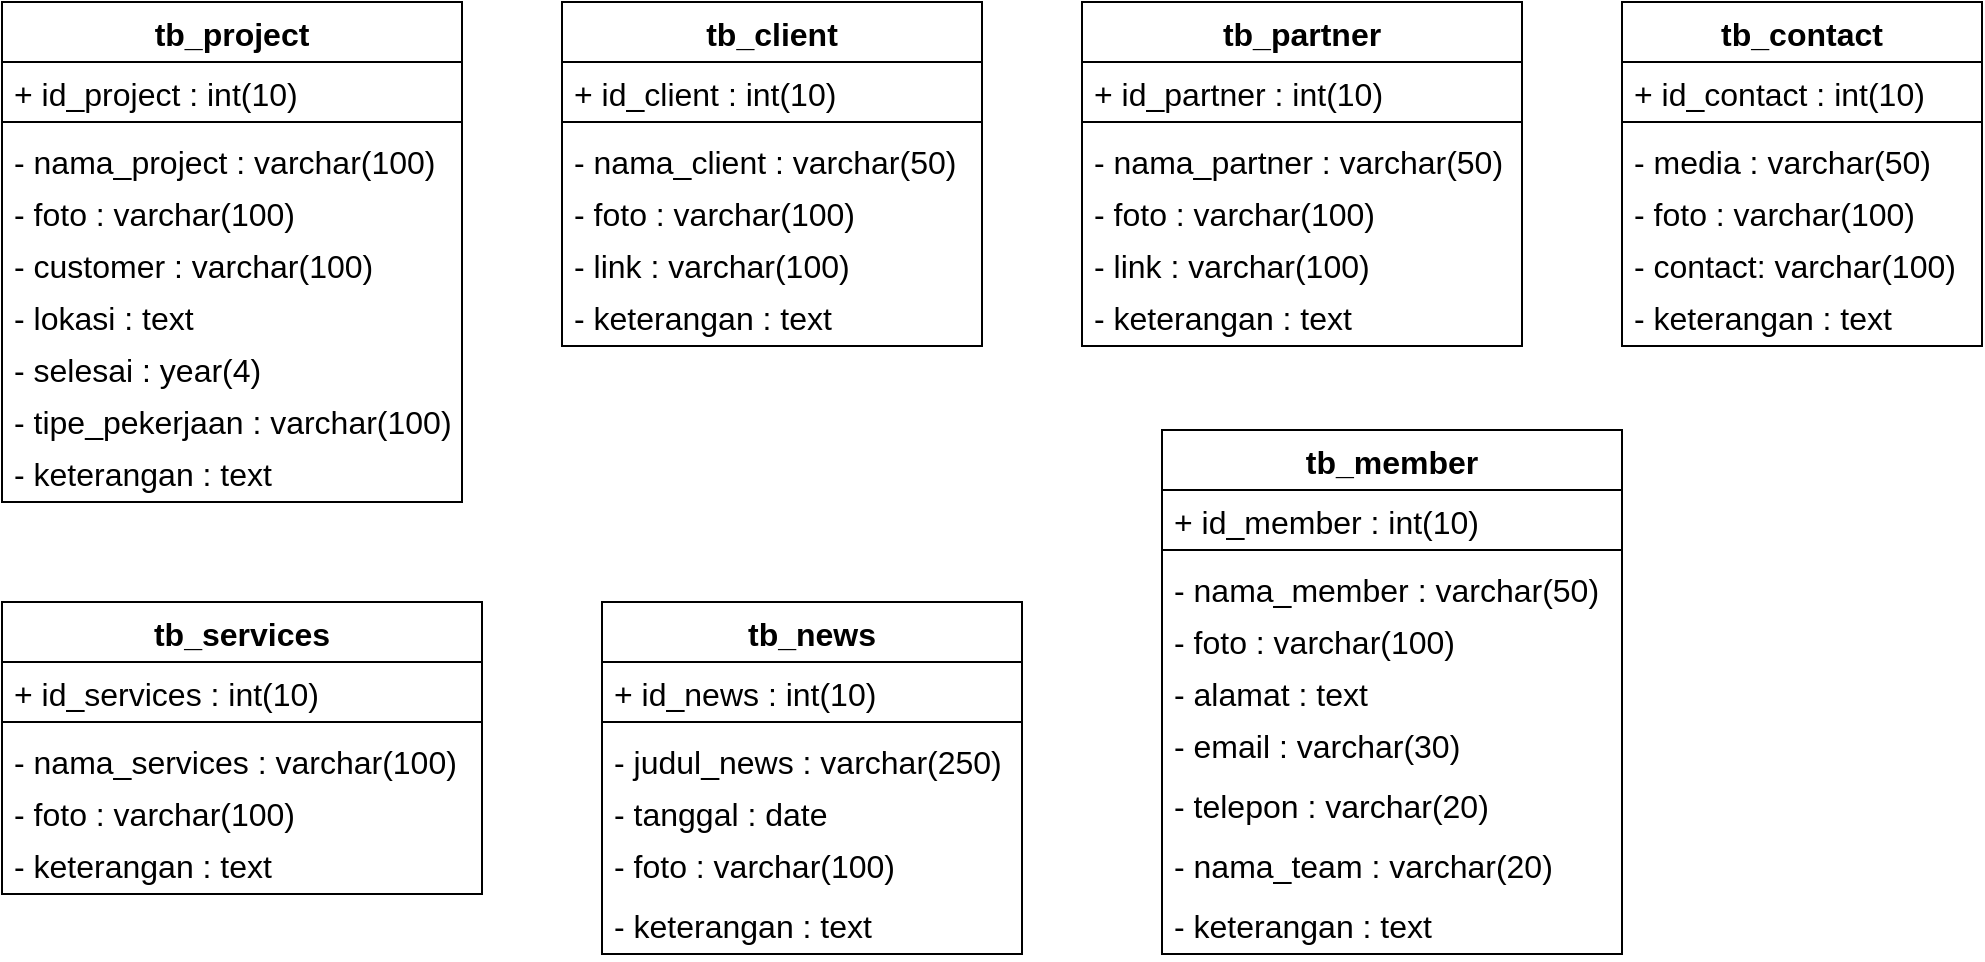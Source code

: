 <mxfile version="14.4.3" type="device" pages="12"><diagram id="gjJ1SkfDrMlqVrWUm9sJ" name="uml"><mxGraphModel dx="1564" dy="1074" grid="1" gridSize="10" guides="1" tooltips="1" connect="1" arrows="1" fold="1" page="1" pageScale="1" pageWidth="1169" pageHeight="827" math="0" shadow="0"><root><mxCell id="0"/><mxCell id="1" parent="0"/><mxCell id="fg98qC0nyrnHvExH-6zh-5" value="tb_project" style="swimlane;fontStyle=1;align=center;verticalAlign=top;childLayout=stackLayout;horizontal=1;startSize=30;horizontalStack=0;resizeParent=1;resizeParentMax=0;resizeLast=0;collapsible=1;marginBottom=0;fontSize=16;" parent="1" vertex="1"><mxGeometry x="90" y="175" width="230" height="250" as="geometry"/></mxCell><mxCell id="fg98qC0nyrnHvExH-6zh-6" value="+ id_project : int(10)" style="text;strokeColor=none;fillColor=none;align=left;verticalAlign=top;spacingLeft=4;spacingRight=4;overflow=hidden;rotatable=0;points=[[0,0.5],[1,0.5]];portConstraint=eastwest;fontSize=16;" parent="fg98qC0nyrnHvExH-6zh-5" vertex="1"><mxGeometry y="30" width="230" height="26" as="geometry"/></mxCell><mxCell id="fg98qC0nyrnHvExH-6zh-7" value="" style="line;strokeWidth=1;fillColor=none;align=left;verticalAlign=middle;spacingTop=-1;spacingLeft=3;spacingRight=3;rotatable=0;labelPosition=right;points=[];portConstraint=eastwest;fontSize=16;" parent="fg98qC0nyrnHvExH-6zh-5" vertex="1"><mxGeometry y="56" width="230" height="8" as="geometry"/></mxCell><mxCell id="fg98qC0nyrnHvExH-6zh-8" value="- nama_project : varchar(100)" style="text;strokeColor=none;fillColor=none;align=left;verticalAlign=top;spacingLeft=4;spacingRight=4;overflow=hidden;rotatable=0;points=[[0,0.5],[1,0.5]];portConstraint=eastwest;fontSize=16;" parent="fg98qC0nyrnHvExH-6zh-5" vertex="1"><mxGeometry y="64" width="230" height="26" as="geometry"/></mxCell><mxCell id="fg98qC0nyrnHvExH-6zh-9" value="- foto : varchar(100)" style="text;strokeColor=none;fillColor=none;align=left;verticalAlign=top;spacingLeft=4;spacingRight=4;overflow=hidden;rotatable=0;points=[[0,0.5],[1,0.5]];portConstraint=eastwest;fontSize=16;" parent="fg98qC0nyrnHvExH-6zh-5" vertex="1"><mxGeometry y="90" width="230" height="26" as="geometry"/></mxCell><mxCell id="fg98qC0nyrnHvExH-6zh-10" value="- customer : varchar(100)" style="text;strokeColor=none;fillColor=none;align=left;verticalAlign=top;spacingLeft=4;spacingRight=4;overflow=hidden;rotatable=0;points=[[0,0.5],[1,0.5]];portConstraint=eastwest;fontSize=16;" parent="fg98qC0nyrnHvExH-6zh-5" vertex="1"><mxGeometry y="116" width="230" height="26" as="geometry"/></mxCell><mxCell id="fg98qC0nyrnHvExH-6zh-11" value="- lokasi : text" style="text;strokeColor=none;fillColor=none;align=left;verticalAlign=top;spacingLeft=4;spacingRight=4;overflow=hidden;rotatable=0;points=[[0,0.5],[1,0.5]];portConstraint=eastwest;fontSize=16;" parent="fg98qC0nyrnHvExH-6zh-5" vertex="1"><mxGeometry y="142" width="230" height="26" as="geometry"/></mxCell><mxCell id="fg98qC0nyrnHvExH-6zh-12" value="- selesai : year(4)" style="text;strokeColor=none;fillColor=none;align=left;verticalAlign=top;spacingLeft=4;spacingRight=4;overflow=hidden;rotatable=0;points=[[0,0.5],[1,0.5]];portConstraint=eastwest;fontSize=16;" parent="fg98qC0nyrnHvExH-6zh-5" vertex="1"><mxGeometry y="168" width="230" height="26" as="geometry"/></mxCell><mxCell id="fg98qC0nyrnHvExH-6zh-13" value="- tipe_pekerjaan : varchar(100)" style="text;strokeColor=none;fillColor=none;align=left;verticalAlign=top;spacingLeft=4;spacingRight=4;overflow=hidden;rotatable=0;points=[[0,0.5],[1,0.5]];portConstraint=eastwest;fontSize=16;" parent="fg98qC0nyrnHvExH-6zh-5" vertex="1"><mxGeometry y="194" width="230" height="26" as="geometry"/></mxCell><mxCell id="fg98qC0nyrnHvExH-6zh-14" value="- keterangan : text" style="text;strokeColor=none;fillColor=none;align=left;verticalAlign=top;spacingLeft=4;spacingRight=4;overflow=hidden;rotatable=0;points=[[0,0.5],[1,0.5]];portConstraint=eastwest;fontSize=16;" parent="fg98qC0nyrnHvExH-6zh-5" vertex="1"><mxGeometry y="220" width="230" height="30" as="geometry"/></mxCell><mxCell id="fg98qC0nyrnHvExH-6zh-15" value="tb_client" style="swimlane;fontStyle=1;align=center;verticalAlign=top;childLayout=stackLayout;horizontal=1;startSize=30;horizontalStack=0;resizeParent=1;resizeParentMax=0;resizeLast=0;collapsible=1;marginBottom=0;fontSize=16;" parent="1" vertex="1"><mxGeometry x="370" y="175" width="210" height="172" as="geometry"/></mxCell><mxCell id="fg98qC0nyrnHvExH-6zh-16" value="+ id_client : int(10)" style="text;strokeColor=none;fillColor=none;align=left;verticalAlign=top;spacingLeft=4;spacingRight=4;overflow=hidden;rotatable=0;points=[[0,0.5],[1,0.5]];portConstraint=eastwest;fontSize=16;" parent="fg98qC0nyrnHvExH-6zh-15" vertex="1"><mxGeometry y="30" width="210" height="26" as="geometry"/></mxCell><mxCell id="fg98qC0nyrnHvExH-6zh-17" value="" style="line;strokeWidth=1;fillColor=none;align=left;verticalAlign=middle;spacingTop=-1;spacingLeft=3;spacingRight=3;rotatable=0;labelPosition=right;points=[];portConstraint=eastwest;" parent="fg98qC0nyrnHvExH-6zh-15" vertex="1"><mxGeometry y="56" width="210" height="8" as="geometry"/></mxCell><mxCell id="fg98qC0nyrnHvExH-6zh-18" value="- nama_client : varchar(50)" style="text;strokeColor=none;fillColor=none;align=left;verticalAlign=top;spacingLeft=4;spacingRight=4;overflow=hidden;rotatable=0;points=[[0,0.5],[1,0.5]];portConstraint=eastwest;fontSize=16;" parent="fg98qC0nyrnHvExH-6zh-15" vertex="1"><mxGeometry y="64" width="210" height="26" as="geometry"/></mxCell><mxCell id="fg98qC0nyrnHvExH-6zh-19" value="- foto : varchar(100)" style="text;strokeColor=none;fillColor=none;align=left;verticalAlign=top;spacingLeft=4;spacingRight=4;overflow=hidden;rotatable=0;points=[[0,0.5],[1,0.5]];portConstraint=eastwest;fontSize=16;" parent="fg98qC0nyrnHvExH-6zh-15" vertex="1"><mxGeometry y="90" width="210" height="26" as="geometry"/></mxCell><mxCell id="fg98qC0nyrnHvExH-6zh-20" value="- link : varchar(100)" style="text;strokeColor=none;fillColor=none;align=left;verticalAlign=top;spacingLeft=4;spacingRight=4;overflow=hidden;rotatable=0;points=[[0,0.5],[1,0.5]];portConstraint=eastwest;fontSize=16;" parent="fg98qC0nyrnHvExH-6zh-15" vertex="1"><mxGeometry y="116" width="210" height="26" as="geometry"/></mxCell><mxCell id="fg98qC0nyrnHvExH-6zh-21" value="- keterangan : text" style="text;strokeColor=none;fillColor=none;align=left;verticalAlign=top;spacingLeft=4;spacingRight=4;overflow=hidden;rotatable=0;points=[[0,0.5],[1,0.5]];portConstraint=eastwest;fontSize=16;" parent="fg98qC0nyrnHvExH-6zh-15" vertex="1"><mxGeometry y="142" width="210" height="30" as="geometry"/></mxCell><mxCell id="fg98qC0nyrnHvExH-6zh-22" value="tb_contact" style="swimlane;fontStyle=1;align=center;verticalAlign=top;childLayout=stackLayout;horizontal=1;startSize=30;horizontalStack=0;resizeParent=1;resizeParentMax=0;resizeLast=0;collapsible=1;marginBottom=0;fontSize=16;" parent="1" vertex="1"><mxGeometry x="900" y="175" width="180" height="172" as="geometry"/></mxCell><mxCell id="fg98qC0nyrnHvExH-6zh-23" value="+ id_contact : int(10)" style="text;strokeColor=none;fillColor=none;align=left;verticalAlign=top;spacingLeft=4;spacingRight=4;overflow=hidden;rotatable=0;points=[[0,0.5],[1,0.5]];portConstraint=eastwest;fontSize=16;" parent="fg98qC0nyrnHvExH-6zh-22" vertex="1"><mxGeometry y="30" width="180" height="26" as="geometry"/></mxCell><mxCell id="fg98qC0nyrnHvExH-6zh-24" value="" style="line;strokeWidth=1;fillColor=none;align=left;verticalAlign=middle;spacingTop=-1;spacingLeft=3;spacingRight=3;rotatable=0;labelPosition=right;points=[];portConstraint=eastwest;" parent="fg98qC0nyrnHvExH-6zh-22" vertex="1"><mxGeometry y="56" width="180" height="8" as="geometry"/></mxCell><mxCell id="fg98qC0nyrnHvExH-6zh-25" value="- media : varchar(50)" style="text;strokeColor=none;fillColor=none;align=left;verticalAlign=top;spacingLeft=4;spacingRight=4;overflow=hidden;rotatable=0;points=[[0,0.5],[1,0.5]];portConstraint=eastwest;fontSize=16;" parent="fg98qC0nyrnHvExH-6zh-22" vertex="1"><mxGeometry y="64" width="180" height="26" as="geometry"/></mxCell><mxCell id="fg98qC0nyrnHvExH-6zh-26" value="- foto : varchar(100)" style="text;strokeColor=none;fillColor=none;align=left;verticalAlign=top;spacingLeft=4;spacingRight=4;overflow=hidden;rotatable=0;points=[[0,0.5],[1,0.5]];portConstraint=eastwest;fontSize=16;" parent="fg98qC0nyrnHvExH-6zh-22" vertex="1"><mxGeometry y="90" width="180" height="26" as="geometry"/></mxCell><mxCell id="fg98qC0nyrnHvExH-6zh-27" value="- contact: varchar(100)" style="text;strokeColor=none;fillColor=none;align=left;verticalAlign=top;spacingLeft=4;spacingRight=4;overflow=hidden;rotatable=0;points=[[0,0.5],[1,0.5]];portConstraint=eastwest;fontSize=16;" parent="fg98qC0nyrnHvExH-6zh-22" vertex="1"><mxGeometry y="116" width="180" height="26" as="geometry"/></mxCell><mxCell id="fg98qC0nyrnHvExH-6zh-28" value="- keterangan : text" style="text;strokeColor=none;fillColor=none;align=left;verticalAlign=top;spacingLeft=4;spacingRight=4;overflow=hidden;rotatable=0;points=[[0,0.5],[1,0.5]];portConstraint=eastwest;fontSize=16;" parent="fg98qC0nyrnHvExH-6zh-22" vertex="1"><mxGeometry y="142" width="180" height="30" as="geometry"/></mxCell><mxCell id="fg98qC0nyrnHvExH-6zh-29" value="tb_news" style="swimlane;fontStyle=1;align=center;verticalAlign=top;childLayout=stackLayout;horizontal=1;startSize=30;horizontalStack=0;resizeParent=1;resizeParentMax=0;resizeLast=0;collapsible=1;marginBottom=0;fontSize=16;" parent="1" vertex="1"><mxGeometry x="390" y="475" width="210" height="176" as="geometry"/></mxCell><mxCell id="fg98qC0nyrnHvExH-6zh-30" value="+ id_news : int(10)" style="text;strokeColor=none;fillColor=none;align=left;verticalAlign=top;spacingLeft=4;spacingRight=4;overflow=hidden;rotatable=0;points=[[0,0.5],[1,0.5]];portConstraint=eastwest;fontSize=16;" parent="fg98qC0nyrnHvExH-6zh-29" vertex="1"><mxGeometry y="30" width="210" height="26" as="geometry"/></mxCell><mxCell id="fg98qC0nyrnHvExH-6zh-31" value="" style="line;strokeWidth=1;fillColor=none;align=left;verticalAlign=middle;spacingTop=-1;spacingLeft=3;spacingRight=3;rotatable=0;labelPosition=right;points=[];portConstraint=eastwest;" parent="fg98qC0nyrnHvExH-6zh-29" vertex="1"><mxGeometry y="56" width="210" height="8" as="geometry"/></mxCell><mxCell id="fg98qC0nyrnHvExH-6zh-32" value="- judul_news : varchar(250)" style="text;strokeColor=none;fillColor=none;align=left;verticalAlign=top;spacingLeft=4;spacingRight=4;overflow=hidden;rotatable=0;points=[[0,0.5],[1,0.5]];portConstraint=eastwest;fontSize=16;" parent="fg98qC0nyrnHvExH-6zh-29" vertex="1"><mxGeometry y="64" width="210" height="26" as="geometry"/></mxCell><mxCell id="fg98qC0nyrnHvExH-6zh-33" value="- tanggal : date" style="text;strokeColor=none;fillColor=none;align=left;verticalAlign=top;spacingLeft=4;spacingRight=4;overflow=hidden;rotatable=0;points=[[0,0.5],[1,0.5]];portConstraint=eastwest;fontSize=16;" parent="fg98qC0nyrnHvExH-6zh-29" vertex="1"><mxGeometry y="90" width="210" height="26" as="geometry"/></mxCell><mxCell id="fg98qC0nyrnHvExH-6zh-35" value="- foto : varchar(100)" style="text;strokeColor=none;fillColor=none;align=left;verticalAlign=top;spacingLeft=4;spacingRight=4;overflow=hidden;rotatable=0;points=[[0,0.5],[1,0.5]];portConstraint=eastwest;fontSize=16;" parent="fg98qC0nyrnHvExH-6zh-29" vertex="1"><mxGeometry y="116" width="210" height="30" as="geometry"/></mxCell><mxCell id="bDq3KSi_9Z-GsDb7xun5-1" value="- keterangan : text" style="text;strokeColor=none;fillColor=none;align=left;verticalAlign=top;spacingLeft=4;spacingRight=4;overflow=hidden;rotatable=0;points=[[0,0.5],[1,0.5]];portConstraint=eastwest;fontSize=16;" vertex="1" parent="fg98qC0nyrnHvExH-6zh-29"><mxGeometry y="146" width="210" height="30" as="geometry"/></mxCell><mxCell id="fg98qC0nyrnHvExH-6zh-36" value="tb_partner" style="swimlane;fontStyle=1;align=center;verticalAlign=top;childLayout=stackLayout;horizontal=1;startSize=30;horizontalStack=0;resizeParent=1;resizeParentMax=0;resizeLast=0;collapsible=1;marginBottom=0;fontSize=16;" parent="1" vertex="1"><mxGeometry x="630" y="175" width="220" height="172" as="geometry"/></mxCell><mxCell id="fg98qC0nyrnHvExH-6zh-37" value="+ id_partner : int(10)" style="text;strokeColor=none;fillColor=none;align=left;verticalAlign=top;spacingLeft=4;spacingRight=4;overflow=hidden;rotatable=0;points=[[0,0.5],[1,0.5]];portConstraint=eastwest;fontSize=16;" parent="fg98qC0nyrnHvExH-6zh-36" vertex="1"><mxGeometry y="30" width="220" height="26" as="geometry"/></mxCell><mxCell id="fg98qC0nyrnHvExH-6zh-38" value="" style="line;strokeWidth=1;fillColor=none;align=left;verticalAlign=middle;spacingTop=-1;spacingLeft=3;spacingRight=3;rotatable=0;labelPosition=right;points=[];portConstraint=eastwest;" parent="fg98qC0nyrnHvExH-6zh-36" vertex="1"><mxGeometry y="56" width="220" height="8" as="geometry"/></mxCell><mxCell id="fg98qC0nyrnHvExH-6zh-39" value="- nama_partner : varchar(50)" style="text;strokeColor=none;fillColor=none;align=left;verticalAlign=top;spacingLeft=4;spacingRight=4;overflow=hidden;rotatable=0;points=[[0,0.5],[1,0.5]];portConstraint=eastwest;fontSize=16;" parent="fg98qC0nyrnHvExH-6zh-36" vertex="1"><mxGeometry y="64" width="220" height="26" as="geometry"/></mxCell><mxCell id="fg98qC0nyrnHvExH-6zh-40" value="- foto : varchar(100)" style="text;strokeColor=none;fillColor=none;align=left;verticalAlign=top;spacingLeft=4;spacingRight=4;overflow=hidden;rotatable=0;points=[[0,0.5],[1,0.5]];portConstraint=eastwest;fontSize=16;" parent="fg98qC0nyrnHvExH-6zh-36" vertex="1"><mxGeometry y="90" width="220" height="26" as="geometry"/></mxCell><mxCell id="fg98qC0nyrnHvExH-6zh-41" value="- link : varchar(100)" style="text;strokeColor=none;fillColor=none;align=left;verticalAlign=top;spacingLeft=4;spacingRight=4;overflow=hidden;rotatable=0;points=[[0,0.5],[1,0.5]];portConstraint=eastwest;fontSize=16;" parent="fg98qC0nyrnHvExH-6zh-36" vertex="1"><mxGeometry y="116" width="220" height="26" as="geometry"/></mxCell><mxCell id="fg98qC0nyrnHvExH-6zh-42" value="- keterangan : text" style="text;strokeColor=none;fillColor=none;align=left;verticalAlign=top;spacingLeft=4;spacingRight=4;overflow=hidden;rotatable=0;points=[[0,0.5],[1,0.5]];portConstraint=eastwest;fontSize=16;" parent="fg98qC0nyrnHvExH-6zh-36" vertex="1"><mxGeometry y="142" width="220" height="30" as="geometry"/></mxCell><mxCell id="fg98qC0nyrnHvExH-6zh-43" value="tb_services" style="swimlane;fontStyle=1;align=center;verticalAlign=top;childLayout=stackLayout;horizontal=1;startSize=30;horizontalStack=0;resizeParent=1;resizeParentMax=0;resizeLast=0;collapsible=1;marginBottom=0;fontSize=16;" parent="1" vertex="1"><mxGeometry x="90" y="475" width="240" height="146" as="geometry"/></mxCell><mxCell id="fg98qC0nyrnHvExH-6zh-44" value="+ id_services : int(10)" style="text;strokeColor=none;fillColor=none;align=left;verticalAlign=top;spacingLeft=4;spacingRight=4;overflow=hidden;rotatable=0;points=[[0,0.5],[1,0.5]];portConstraint=eastwest;fontSize=16;" parent="fg98qC0nyrnHvExH-6zh-43" vertex="1"><mxGeometry y="30" width="240" height="26" as="geometry"/></mxCell><mxCell id="fg98qC0nyrnHvExH-6zh-45" value="" style="line;strokeWidth=1;fillColor=none;align=left;verticalAlign=middle;spacingTop=-1;spacingLeft=3;spacingRight=3;rotatable=0;labelPosition=right;points=[];portConstraint=eastwest;" parent="fg98qC0nyrnHvExH-6zh-43" vertex="1"><mxGeometry y="56" width="240" height="8" as="geometry"/></mxCell><mxCell id="fg98qC0nyrnHvExH-6zh-46" value="- nama_services : varchar(100)" style="text;strokeColor=none;fillColor=none;align=left;verticalAlign=top;spacingLeft=4;spacingRight=4;overflow=hidden;rotatable=0;points=[[0,0.5],[1,0.5]];portConstraint=eastwest;fontSize=16;" parent="fg98qC0nyrnHvExH-6zh-43" vertex="1"><mxGeometry y="64" width="240" height="26" as="geometry"/></mxCell><mxCell id="fg98qC0nyrnHvExH-6zh-47" value="- foto : varchar(100)" style="text;strokeColor=none;fillColor=none;align=left;verticalAlign=top;spacingLeft=4;spacingRight=4;overflow=hidden;rotatable=0;points=[[0,0.5],[1,0.5]];portConstraint=eastwest;fontSize=16;" parent="fg98qC0nyrnHvExH-6zh-43" vertex="1"><mxGeometry y="90" width="240" height="26" as="geometry"/></mxCell><mxCell id="fg98qC0nyrnHvExH-6zh-48" value="- keterangan : text" style="text;strokeColor=none;fillColor=none;align=left;verticalAlign=top;spacingLeft=4;spacingRight=4;overflow=hidden;rotatable=0;points=[[0,0.5],[1,0.5]];portConstraint=eastwest;fontSize=16;" parent="fg98qC0nyrnHvExH-6zh-43" vertex="1"><mxGeometry y="116" width="240" height="30" as="geometry"/></mxCell><mxCell id="bDq3KSi_9Z-GsDb7xun5-2" value="tb_member" style="swimlane;fontStyle=1;align=center;verticalAlign=top;childLayout=stackLayout;horizontal=1;startSize=30;horizontalStack=0;resizeParent=1;resizeParentMax=0;resizeLast=0;collapsible=1;marginBottom=0;fontSize=16;" vertex="1" parent="1"><mxGeometry x="670" y="389" width="230" height="262" as="geometry"/></mxCell><mxCell id="bDq3KSi_9Z-GsDb7xun5-3" value="+ id_member : int(10)" style="text;strokeColor=none;fillColor=none;align=left;verticalAlign=top;spacingLeft=4;spacingRight=4;overflow=hidden;rotatable=0;points=[[0,0.5],[1,0.5]];portConstraint=eastwest;fontSize=16;" vertex="1" parent="bDq3KSi_9Z-GsDb7xun5-2"><mxGeometry y="30" width="230" height="26" as="geometry"/></mxCell><mxCell id="bDq3KSi_9Z-GsDb7xun5-4" value="" style="line;strokeWidth=1;fillColor=none;align=left;verticalAlign=middle;spacingTop=-1;spacingLeft=3;spacingRight=3;rotatable=0;labelPosition=right;points=[];portConstraint=eastwest;" vertex="1" parent="bDq3KSi_9Z-GsDb7xun5-2"><mxGeometry y="56" width="230" height="8" as="geometry"/></mxCell><mxCell id="bDq3KSi_9Z-GsDb7xun5-5" value="- nama_member : varchar(50)" style="text;strokeColor=none;fillColor=none;align=left;verticalAlign=top;spacingLeft=4;spacingRight=4;overflow=hidden;rotatable=0;points=[[0,0.5],[1,0.5]];portConstraint=eastwest;fontSize=16;" vertex="1" parent="bDq3KSi_9Z-GsDb7xun5-2"><mxGeometry y="64" width="230" height="26" as="geometry"/></mxCell><mxCell id="bDq3KSi_9Z-GsDb7xun5-6" value="- foto : varchar(100)" style="text;strokeColor=none;fillColor=none;align=left;verticalAlign=top;spacingLeft=4;spacingRight=4;overflow=hidden;rotatable=0;points=[[0,0.5],[1,0.5]];portConstraint=eastwest;fontSize=16;" vertex="1" parent="bDq3KSi_9Z-GsDb7xun5-2"><mxGeometry y="90" width="230" height="26" as="geometry"/></mxCell><mxCell id="bDq3KSi_9Z-GsDb7xun5-7" value="- alamat : text" style="text;strokeColor=none;fillColor=none;align=left;verticalAlign=top;spacingLeft=4;spacingRight=4;overflow=hidden;rotatable=0;points=[[0,0.5],[1,0.5]];portConstraint=eastwest;fontSize=16;" vertex="1" parent="bDq3KSi_9Z-GsDb7xun5-2"><mxGeometry y="116" width="230" height="26" as="geometry"/></mxCell><mxCell id="bDq3KSi_9Z-GsDb7xun5-8" value="- email : varchar(30)" style="text;strokeColor=none;fillColor=none;align=left;verticalAlign=top;spacingLeft=4;spacingRight=4;overflow=hidden;rotatable=0;points=[[0,0.5],[1,0.5]];portConstraint=eastwest;fontSize=16;" vertex="1" parent="bDq3KSi_9Z-GsDb7xun5-2"><mxGeometry y="142" width="230" height="30" as="geometry"/></mxCell><mxCell id="bDq3KSi_9Z-GsDb7xun5-9" value="- telepon : varchar(20)" style="text;strokeColor=none;fillColor=none;align=left;verticalAlign=top;spacingLeft=4;spacingRight=4;overflow=hidden;rotatable=0;points=[[0,0.5],[1,0.5]];portConstraint=eastwest;fontSize=16;" vertex="1" parent="bDq3KSi_9Z-GsDb7xun5-2"><mxGeometry y="172" width="230" height="30" as="geometry"/></mxCell><mxCell id="bDq3KSi_9Z-GsDb7xun5-10" value="- nama_team : varchar(20)" style="text;strokeColor=none;fillColor=none;align=left;verticalAlign=top;spacingLeft=4;spacingRight=4;overflow=hidden;rotatable=0;points=[[0,0.5],[1,0.5]];portConstraint=eastwest;fontSize=16;" vertex="1" parent="bDq3KSi_9Z-GsDb7xun5-2"><mxGeometry y="202" width="230" height="30" as="geometry"/></mxCell><mxCell id="bDq3KSi_9Z-GsDb7xun5-11" value="- keterangan : text" style="text;strokeColor=none;fillColor=none;align=left;verticalAlign=top;spacingLeft=4;spacingRight=4;overflow=hidden;rotatable=0;points=[[0,0.5],[1,0.5]];portConstraint=eastwest;fontSize=16;" vertex="1" parent="bDq3KSi_9Z-GsDb7xun5-2"><mxGeometry y="232" width="230" height="30" as="geometry"/></mxCell></root></mxGraphModel></diagram><diagram id="tTiCTBoeSBmKSFKJ7ly-" name="index.php"><mxGraphModel dx="2607" dy="1790" grid="1" gridSize="10" guides="1" tooltips="1" connect="1" arrows="1" fold="1" page="1" pageScale="1" pageWidth="827" pageHeight="1169" math="0" shadow="0"><root><mxCell id="zgcGMyP6tIfjRwVM07P_-0"/><mxCell id="zgcGMyP6tIfjRwVM07P_-1" parent="zgcGMyP6tIfjRwVM07P_-0"/><mxCell id="W9LVvzVwj_eBFP-S6LTG-0" value="" style="strokeWidth=1;shadow=0;dashed=0;align=center;html=1;shape=mxgraph.mockup.containers.browserWindow;rSize=0;strokeColor2=#008cff;strokeColor3=#c4c4c4;mainText=,;recursiveResize=0;strokeColor=#666666;" vertex="1" parent="zgcGMyP6tIfjRwVM07P_-1"><mxGeometry x="29" y="230" width="770" height="1700" as="geometry"/></mxCell><mxCell id="W9LVvzVwj_eBFP-S6LTG-1" value="Page 1" style="strokeWidth=1;shadow=0;dashed=0;align=center;html=1;shape=mxgraph.mockup.containers.anchor;fontSize=17;fontColor=#666666;align=left;" vertex="1" parent="W9LVvzVwj_eBFP-S6LTG-0"><mxGeometry x="60" y="12" width="110" height="26" as="geometry"/></mxCell><mxCell id="W9LVvzVwj_eBFP-S6LTG-2" value="http://localhost/manunggalretail2/index.php" style="strokeWidth=1;shadow=0;dashed=0;align=center;html=1;shape=mxgraph.mockup.containers.anchor;rSize=0;fontSize=17;fontColor=#666666;align=left;" vertex="1" parent="W9LVvzVwj_eBFP-S6LTG-0"><mxGeometry x="130" y="60" width="370" height="26" as="geometry"/></mxCell><mxCell id="W9LVvzVwj_eBFP-S6LTG-3" value="" style="shape=mxgraph.mockup.containers.marginRect;rectMarginTop=10;strokeColor=#666666;strokeWidth=1;dashed=0;rounded=1;arcSize=5;recursiveResize=0;fontSize=15;" vertex="1" parent="W9LVvzVwj_eBFP-S6LTG-0"><mxGeometry y="100" width="750" height="200" as="geometry"/></mxCell><mxCell id="W9LVvzVwj_eBFP-S6LTG-6" value="&lt;span style=&quot;font-family: &amp;#34;circular std&amp;#34; , sans-serif ; background-color: rgb(255 , 255 , 255)&quot;&gt;&lt;font style=&quot;font-size: 20px&quot;&gt;&lt;b&gt;Manunggal Integrasi Sejahtera&lt;/b&gt;&lt;/font&gt;&lt;/span&gt;" style="text;html=1;strokeColor=none;fillColor=none;align=center;verticalAlign=middle;whiteSpace=wrap;rounded=0;fontSize=15;" vertex="1" parent="W9LVvzVwj_eBFP-S6LTG-0"><mxGeometry x="20" y="160" width="140" height="120" as="geometry"/></mxCell><mxCell id="W9LVvzVwj_eBFP-S6LTG-7" value="(banner)" style="text;html=1;strokeColor=none;fillColor=none;align=center;verticalAlign=middle;whiteSpace=wrap;rounded=0;fontSize=15;" vertex="1" parent="W9LVvzVwj_eBFP-S6LTG-0"><mxGeometry x="332" y="200" width="106" height="20" as="geometry"/></mxCell><mxCell id="W9LVvzVwj_eBFP-S6LTG-8" value="&lt;font style=&quot;font-size: 12px&quot;&gt;Logo Manunggal&lt;/font&gt;" style="html=1;strokeWidth=1;shadow=0;dashed=0;shape=mxgraph.ios7ui.icon;fontSize=8;fontColor=#ffffff;buttonText=;whiteSpace=wrap;align=center;" vertex="1" parent="W9LVvzVwj_eBFP-S6LTG-0"><mxGeometry x="30" y="124" width="90" height="36" as="geometry"/></mxCell><mxCell id="W9LVvzVwj_eBFP-S6LTG-20" value="" style="verticalLabelPosition=bottom;shadow=0;dashed=0;align=center;html=1;verticalAlign=top;strokeWidth=1;shape=mxgraph.mockup.navigation.scrollBar;strokeColor=#999999;barPos=20;fillColor2=#99ddff;strokeColor2=none;direction=north;fontSize=15;" vertex="1" parent="W9LVvzVwj_eBFP-S6LTG-0"><mxGeometry x="750" y="110" width="20" height="1590" as="geometry"/></mxCell><mxCell id="W9LVvzVwj_eBFP-S6LTG-30" value="" style="group" vertex="1" connectable="0" parent="W9LVvzVwj_eBFP-S6LTG-0"><mxGeometry x="140" y="124" width="581" height="30" as="geometry"/></mxCell><mxCell id="W9LVvzVwj_eBFP-S6LTG-21" value="" style="strokeWidth=1;shadow=0;dashed=0;align=center;html=1;shape=mxgraph.mockup.forms.rrect;rSize=0;fontSize=16;strokeColor=#FFFFFF;" vertex="1" parent="W9LVvzVwj_eBFP-S6LTG-30"><mxGeometry width="498" height="30" as="geometry"/></mxCell><mxCell id="W9LVvzVwj_eBFP-S6LTG-22" value="Home" style="strokeColor=inherit;fillColor=inherit;gradientColor=inherit;strokeWidth=1;shadow=0;dashed=0;align=center;html=1;shape=mxgraph.mockup.forms.rrect;rSize=0;fontSize=17;fontColor=#666666;" vertex="1" parent="W9LVvzVwj_eBFP-S6LTG-21"><mxGeometry width="83" height="30" as="geometry"/></mxCell><mxCell id="W9LVvzVwj_eBFP-S6LTG-23" value="About" style="strokeColor=inherit;fillColor=inherit;gradientColor=inherit;strokeWidth=1;shadow=0;dashed=0;align=center;html=1;shape=mxgraph.mockup.forms.rrect;rSize=0;fontSize=17;fontColor=#666666;" vertex="1" parent="W9LVvzVwj_eBFP-S6LTG-21"><mxGeometry x="83" width="83" height="30" as="geometry"/></mxCell><mxCell id="W9LVvzVwj_eBFP-S6LTG-24" value="Services" style="strokeColor=inherit;fillColor=inherit;gradientColor=inherit;strokeWidth=1;shadow=0;dashed=0;align=center;html=1;shape=mxgraph.mockup.forms.rrect;rSize=0;fontSize=17;fontColor=#666666;" vertex="1" parent="W9LVvzVwj_eBFP-S6LTG-21"><mxGeometry x="166" width="83" height="30" as="geometry"/></mxCell><mxCell id="W9LVvzVwj_eBFP-S6LTG-25" value="Project" style="strokeColor=inherit;fillColor=inherit;gradientColor=inherit;strokeWidth=1;shadow=0;dashed=0;align=center;html=1;shape=mxgraph.mockup.forms.rrect;rSize=0;fontSize=17;fontColor=#666666;" vertex="1" parent="W9LVvzVwj_eBFP-S6LTG-21"><mxGeometry x="249" width="83" height="30" as="geometry"/></mxCell><mxCell id="W9LVvzVwj_eBFP-S6LTG-26" value="Team" style="strokeColor=inherit;fillColor=inherit;gradientColor=inherit;strokeWidth=1;shadow=0;dashed=0;align=center;html=1;shape=mxgraph.mockup.forms.rrect;rSize=0;fontSize=17;fontColor=#666666;" vertex="1" parent="W9LVvzVwj_eBFP-S6LTG-21"><mxGeometry x="332" width="83" height="30" as="geometry"/></mxCell><mxCell id="W9LVvzVwj_eBFP-S6LTG-27" value="News" style="strokeColor=inherit;fillColor=inherit;gradientColor=inherit;strokeWidth=1;shadow=0;dashed=0;align=center;html=1;shape=mxgraph.mockup.forms.rrect;rSize=0;fontSize=17;fontColor=#666666;" vertex="1" parent="W9LVvzVwj_eBFP-S6LTG-21"><mxGeometry x="415" width="83" height="30" as="geometry"/></mxCell><mxCell id="W9LVvzVwj_eBFP-S6LTG-28" value="&lt;font color=&quot;#666666&quot;&gt;Contact&lt;/font&gt;" style="strokeWidth=1;shadow=0;dashed=0;align=center;html=1;shape=mxgraph.mockup.forms.rrect;rSize=0;fontSize=17;strokeColor=#FFFFFF;" vertex="1" parent="W9LVvzVwj_eBFP-S6LTG-30"><mxGeometry x="498" width="83" height="30" as="geometry"/></mxCell><mxCell id="5gqXcj2IdyfCCPWkCQLo-0" value="" style="shape=mxgraph.mockup.containers.marginRect;rectMarginTop=10;strokeColor=#666666;strokeWidth=1;dashed=0;rounded=1;arcSize=5;recursiveResize=0;fontSize=16;fontColor=#000000;" vertex="1" parent="W9LVvzVwj_eBFP-S6LTG-0"><mxGeometry y="310" width="750" height="210" as="geometry"/></mxCell><mxCell id="5gqXcj2IdyfCCPWkCQLo-1" value="Profile" style="shape=rect;strokeColor=none;fillColor=#008cff;strokeWidth=1;dashed=0;rounded=1;arcSize=20;fontColor=#ffffff;fontSize=17;spacing=2;spacingTop=-2;align=left;autosize=1;spacingLeft=4;resizeWidth=0;resizeHeight=0;perimeter=none;" vertex="1" parent="5gqXcj2IdyfCCPWkCQLo-0"><mxGeometry x="5" width="70" height="30" as="geometry"/></mxCell><mxCell id="5gqXcj2IdyfCCPWkCQLo-2" value="&lt;font style=&quot;font-size: 18px&quot;&gt;Foto&lt;/font&gt;" style="html=1;strokeWidth=1;shadow=0;dashed=0;shape=mxgraph.ios7ui.icon;fontSize=8;fontColor=#ffffff;buttonText=;whiteSpace=wrap;align=center;" vertex="1" parent="5gqXcj2IdyfCCPWkCQLo-0"><mxGeometry x="40" y="50" width="125" height="130" as="geometry"/></mxCell><mxCell id="5gqXcj2IdyfCCPWkCQLo-3" value="&lt;font style=&quot;font-size: 20px&quot;&gt;(Keterangan Profile Manunggal)&lt;/font&gt;" style="text;html=1;strokeColor=none;fillColor=none;align=center;verticalAlign=middle;whiteSpace=wrap;rounded=0;fontSize=16;fontColor=#000000;" vertex="1" parent="5gqXcj2IdyfCCPWkCQLo-0"><mxGeometry x="300" y="87.5" width="346" height="35" as="geometry"/></mxCell><mxCell id="5gqXcj2IdyfCCPWkCQLo-4" value="" style="shape=mxgraph.mockup.containers.marginRect;rectMarginTop=10;strokeColor=#666666;strokeWidth=1;dashed=0;rounded=1;arcSize=5;recursiveResize=0;fontSize=16;fontColor=#000000;" vertex="1" parent="W9LVvzVwj_eBFP-S6LTG-0"><mxGeometry y="540" width="750" height="220" as="geometry"/></mxCell><mxCell id="5gqXcj2IdyfCCPWkCQLo-5" value="Services" style="shape=rect;strokeColor=none;fillColor=#008cff;strokeWidth=1;dashed=0;rounded=1;arcSize=20;fontColor=#ffffff;fontSize=17;spacing=2;spacingTop=-2;align=left;autosize=1;spacingLeft=4;resizeWidth=0;resizeHeight=0;perimeter=none;" vertex="1" parent="5gqXcj2IdyfCCPWkCQLo-4"><mxGeometry x="5" width="85" height="30" as="geometry"/></mxCell><mxCell id="5gqXcj2IdyfCCPWkCQLo-6" value="&lt;font style=&quot;font-size: 18px&quot;&gt;Foto&lt;/font&gt;" style="html=1;strokeWidth=1;shadow=0;dashed=0;shape=mxgraph.ios7ui.icon;fontSize=8;fontColor=#ffffff;buttonText=;whiteSpace=wrap;align=center;" vertex="1" parent="5gqXcj2IdyfCCPWkCQLo-4"><mxGeometry x="35" y="70" width="200" height="130" as="geometry"/></mxCell><mxCell id="5gqXcj2IdyfCCPWkCQLo-7" value="&lt;font style=&quot;font-size: 20px&quot;&gt;(kumpulan Services Manunggal)&lt;/font&gt;" style="text;html=1;strokeColor=none;fillColor=none;align=center;verticalAlign=middle;whiteSpace=wrap;rounded=0;fontSize=16;fontColor=#000000;" vertex="1" parent="5gqXcj2IdyfCCPWkCQLo-4"><mxGeometry x="211" y="20" width="346" height="35" as="geometry"/></mxCell><mxCell id="5gqXcj2IdyfCCPWkCQLo-8" value="&lt;font style=&quot;font-size: 18px&quot;&gt;Foto&lt;/font&gt;" style="html=1;strokeWidth=1;shadow=0;dashed=0;shape=mxgraph.ios7ui.icon;fontSize=8;fontColor=#ffffff;buttonText=;whiteSpace=wrap;align=center;" vertex="1" parent="5gqXcj2IdyfCCPWkCQLo-4"><mxGeometry x="279" y="70" width="200" height="130" as="geometry"/></mxCell><mxCell id="5gqXcj2IdyfCCPWkCQLo-9" value="&lt;font style=&quot;font-size: 18px&quot;&gt;Foto&lt;/font&gt;" style="html=1;strokeWidth=1;shadow=0;dashed=0;shape=mxgraph.ios7ui.icon;fontSize=8;fontColor=#ffffff;buttonText=;whiteSpace=wrap;align=center;" vertex="1" parent="5gqXcj2IdyfCCPWkCQLo-4"><mxGeometry x="515" y="70" width="200" height="130" as="geometry"/></mxCell><mxCell id="5gqXcj2IdyfCCPWkCQLo-11" value="" style="html=1;shadow=0;dashed=0;align=center;verticalAlign=middle;shape=mxgraph.arrows2.arrow;dy=0.62;dx=8.98;notch=0;strokeColor=#000000;fontSize=16;fontColor=#000000;" vertex="1" parent="5gqXcj2IdyfCCPWkCQLo-4"><mxGeometry x="115" y="170" width="40" height="10" as="geometry"/></mxCell><mxCell id="5gqXcj2IdyfCCPWkCQLo-12" value="" style="html=1;shadow=0;dashed=0;align=center;verticalAlign=middle;shape=mxgraph.arrows2.arrow;dy=0.62;dx=8.98;notch=0;strokeColor=#000000;fontSize=16;fontColor=#000000;" vertex="1" parent="5gqXcj2IdyfCCPWkCQLo-4"><mxGeometry x="359" y="170" width="40" height="10" as="geometry"/></mxCell><mxCell id="5gqXcj2IdyfCCPWkCQLo-13" value="" style="html=1;shadow=0;dashed=0;align=center;verticalAlign=middle;shape=mxgraph.arrows2.arrow;dy=0.62;dx=8.98;notch=0;strokeColor=#000000;fontSize=16;fontColor=#000000;" vertex="1" parent="5gqXcj2IdyfCCPWkCQLo-4"><mxGeometry x="595" y="170" width="40" height="10" as="geometry"/></mxCell><mxCell id="5gqXcj2IdyfCCPWkCQLo-16" value="" style="shape=mxgraph.mockup.containers.marginRect;rectMarginTop=10;strokeColor=#666666;strokeWidth=1;dashed=0;rounded=1;arcSize=5;recursiveResize=0;fontSize=16;fontColor=#000000;" vertex="1" parent="W9LVvzVwj_eBFP-S6LTG-0"><mxGeometry y="780" width="750" height="220" as="geometry"/></mxCell><mxCell id="5gqXcj2IdyfCCPWkCQLo-17" value="Project" style="shape=rect;strokeColor=none;fillColor=#008cff;strokeWidth=1;dashed=0;rounded=1;arcSize=20;fontColor=#ffffff;fontSize=17;spacing=2;spacingTop=-2;align=left;autosize=1;spacingLeft=4;resizeWidth=0;resizeHeight=0;perimeter=none;" vertex="1" parent="5gqXcj2IdyfCCPWkCQLo-16"><mxGeometry x="5" width="75" height="30" as="geometry"/></mxCell><mxCell id="5gqXcj2IdyfCCPWkCQLo-18" value="&lt;font style=&quot;font-size: 18px&quot;&gt;Foto&lt;/font&gt;" style="html=1;strokeWidth=1;shadow=0;dashed=0;shape=mxgraph.ios7ui.icon;fontSize=8;fontColor=#ffffff;buttonText=;whiteSpace=wrap;align=center;" vertex="1" parent="5gqXcj2IdyfCCPWkCQLo-16"><mxGeometry x="35" y="70" width="200" height="130" as="geometry"/></mxCell><mxCell id="5gqXcj2IdyfCCPWkCQLo-19" value="&lt;font style=&quot;font-size: 20px&quot;&gt;(kumpulan project Manunggal)&lt;/font&gt;" style="text;html=1;strokeColor=none;fillColor=none;align=center;verticalAlign=middle;whiteSpace=wrap;rounded=0;fontSize=16;fontColor=#000000;" vertex="1" parent="5gqXcj2IdyfCCPWkCQLo-16"><mxGeometry x="211" y="20" width="346" height="35" as="geometry"/></mxCell><mxCell id="5gqXcj2IdyfCCPWkCQLo-20" value="&lt;font style=&quot;font-size: 18px&quot;&gt;Foto&lt;/font&gt;" style="html=1;strokeWidth=1;shadow=0;dashed=0;shape=mxgraph.ios7ui.icon;fontSize=8;fontColor=#ffffff;buttonText=;whiteSpace=wrap;align=center;" vertex="1" parent="5gqXcj2IdyfCCPWkCQLo-16"><mxGeometry x="279" y="70" width="200" height="130" as="geometry"/></mxCell><mxCell id="5gqXcj2IdyfCCPWkCQLo-21" value="&lt;font style=&quot;font-size: 18px&quot;&gt;Foto&lt;/font&gt;" style="html=1;strokeWidth=1;shadow=0;dashed=0;shape=mxgraph.ios7ui.icon;fontSize=8;fontColor=#ffffff;buttonText=;whiteSpace=wrap;align=center;" vertex="1" parent="5gqXcj2IdyfCCPWkCQLo-16"><mxGeometry x="515" y="70" width="200" height="130" as="geometry"/></mxCell><mxCell id="5gqXcj2IdyfCCPWkCQLo-22" value="" style="html=1;shadow=0;dashed=0;align=center;verticalAlign=middle;shape=mxgraph.arrows2.arrow;dy=0.62;dx=8.98;notch=0;strokeColor=#000000;fontSize=16;fontColor=#000000;" vertex="1" parent="5gqXcj2IdyfCCPWkCQLo-16"><mxGeometry x="115" y="170" width="40" height="10" as="geometry"/></mxCell><mxCell id="5gqXcj2IdyfCCPWkCQLo-23" value="" style="html=1;shadow=0;dashed=0;align=center;verticalAlign=middle;shape=mxgraph.arrows2.arrow;dy=0.62;dx=8.98;notch=0;strokeColor=#000000;fontSize=16;fontColor=#000000;" vertex="1" parent="5gqXcj2IdyfCCPWkCQLo-16"><mxGeometry x="359" y="170" width="40" height="10" as="geometry"/></mxCell><mxCell id="5gqXcj2IdyfCCPWkCQLo-24" value="" style="html=1;shadow=0;dashed=0;align=center;verticalAlign=middle;shape=mxgraph.arrows2.arrow;dy=0.62;dx=8.98;notch=0;strokeColor=#000000;fontSize=16;fontColor=#000000;" vertex="1" parent="5gqXcj2IdyfCCPWkCQLo-16"><mxGeometry x="595" y="170" width="40" height="10" as="geometry"/></mxCell><mxCell id="5gqXcj2IdyfCCPWkCQLo-25" value="" style="shape=mxgraph.mockup.containers.marginRect;rectMarginTop=10;strokeColor=#666666;strokeWidth=1;dashed=0;rounded=1;arcSize=5;recursiveResize=0;fontSize=16;fontColor=#000000;" vertex="1" parent="W9LVvzVwj_eBFP-S6LTG-0"><mxGeometry y="1020" width="750" height="220" as="geometry"/></mxCell><mxCell id="5gqXcj2IdyfCCPWkCQLo-26" value="Client" style="shape=rect;strokeColor=none;fillColor=#008cff;strokeWidth=1;dashed=0;rounded=1;arcSize=20;fontColor=#ffffff;fontSize=17;spacing=2;spacingTop=-2;align=left;autosize=1;spacingLeft=4;resizeWidth=0;resizeHeight=0;perimeter=none;" vertex="1" parent="5gqXcj2IdyfCCPWkCQLo-25"><mxGeometry x="5" width="70" height="30" as="geometry"/></mxCell><mxCell id="5gqXcj2IdyfCCPWkCQLo-27" value="&lt;font style=&quot;font-size: 18px&quot;&gt;Foto&lt;/font&gt;" style="html=1;strokeWidth=1;shadow=0;dashed=0;shape=mxgraph.ios7ui.icon;fontSize=8;fontColor=#ffffff;buttonText=;whiteSpace=wrap;align=center;" vertex="1" parent="5gqXcj2IdyfCCPWkCQLo-25"><mxGeometry x="35" y="70" width="200" height="130" as="geometry"/></mxCell><mxCell id="5gqXcj2IdyfCCPWkCQLo-28" value="&lt;font style=&quot;font-size: 20px&quot;&gt;(kumpulan client Manunggal)&lt;/font&gt;" style="text;html=1;strokeColor=none;fillColor=none;align=center;verticalAlign=middle;whiteSpace=wrap;rounded=0;fontSize=16;fontColor=#000000;" vertex="1" parent="5gqXcj2IdyfCCPWkCQLo-25"><mxGeometry x="211" y="20" width="346" height="35" as="geometry"/></mxCell><mxCell id="5gqXcj2IdyfCCPWkCQLo-29" value="&lt;font style=&quot;font-size: 18px&quot;&gt;Foto&lt;/font&gt;" style="html=1;strokeWidth=1;shadow=0;dashed=0;shape=mxgraph.ios7ui.icon;fontSize=8;fontColor=#ffffff;buttonText=;whiteSpace=wrap;align=center;" vertex="1" parent="5gqXcj2IdyfCCPWkCQLo-25"><mxGeometry x="279" y="70" width="200" height="130" as="geometry"/></mxCell><mxCell id="5gqXcj2IdyfCCPWkCQLo-30" value="&lt;font style=&quot;font-size: 18px&quot;&gt;Foto&lt;/font&gt;" style="html=1;strokeWidth=1;shadow=0;dashed=0;shape=mxgraph.ios7ui.icon;fontSize=8;fontColor=#ffffff;buttonText=;whiteSpace=wrap;align=center;" vertex="1" parent="5gqXcj2IdyfCCPWkCQLo-25"><mxGeometry x="515" y="70" width="200" height="130" as="geometry"/></mxCell><mxCell id="5gqXcj2IdyfCCPWkCQLo-31" value="" style="html=1;shadow=0;dashed=0;align=center;verticalAlign=middle;shape=mxgraph.arrows2.arrow;dy=0.62;dx=8.98;notch=0;strokeColor=#000000;fontSize=16;fontColor=#000000;" vertex="1" parent="5gqXcj2IdyfCCPWkCQLo-25"><mxGeometry x="115" y="170" width="40" height="10" as="geometry"/></mxCell><mxCell id="5gqXcj2IdyfCCPWkCQLo-32" value="" style="html=1;shadow=0;dashed=0;align=center;verticalAlign=middle;shape=mxgraph.arrows2.arrow;dy=0.62;dx=8.98;notch=0;strokeColor=#000000;fontSize=16;fontColor=#000000;" vertex="1" parent="5gqXcj2IdyfCCPWkCQLo-25"><mxGeometry x="359" y="170" width="40" height="10" as="geometry"/></mxCell><mxCell id="5gqXcj2IdyfCCPWkCQLo-33" value="" style="html=1;shadow=0;dashed=0;align=center;verticalAlign=middle;shape=mxgraph.arrows2.arrow;dy=0.62;dx=8.98;notch=0;strokeColor=#000000;fontSize=16;fontColor=#000000;" vertex="1" parent="5gqXcj2IdyfCCPWkCQLo-25"><mxGeometry x="595" y="170" width="40" height="10" as="geometry"/></mxCell><mxCell id="5gqXcj2IdyfCCPWkCQLo-43" value="" style="shape=mxgraph.mockup.containers.marginRect;rectMarginTop=10;strokeColor=#666666;strokeWidth=1;dashed=0;rounded=1;arcSize=5;recursiveResize=0;fontSize=16;fontColor=#000000;" vertex="1" parent="W9LVvzVwj_eBFP-S6LTG-0"><mxGeometry y="1260" width="750" height="220" as="geometry"/></mxCell><mxCell id="5gqXcj2IdyfCCPWkCQLo-44" value="News" style="shape=rect;strokeColor=none;fillColor=#008cff;strokeWidth=1;dashed=0;rounded=1;arcSize=20;fontColor=#ffffff;fontSize=17;spacing=2;spacingTop=-2;align=left;autosize=1;spacingLeft=4;resizeWidth=0;resizeHeight=0;perimeter=none;" vertex="1" parent="5gqXcj2IdyfCCPWkCQLo-43"><mxGeometry x="5" width="70" height="30" as="geometry"/></mxCell><mxCell id="5gqXcj2IdyfCCPWkCQLo-45" value="&lt;font style=&quot;font-size: 18px&quot;&gt;Foto&lt;/font&gt;" style="html=1;strokeWidth=1;shadow=0;dashed=0;shape=mxgraph.ios7ui.icon;fontSize=8;fontColor=#ffffff;buttonText=;whiteSpace=wrap;align=center;" vertex="1" parent="5gqXcj2IdyfCCPWkCQLo-43"><mxGeometry x="35" y="70" width="200" height="130" as="geometry"/></mxCell><mxCell id="5gqXcj2IdyfCCPWkCQLo-46" value="&lt;font style=&quot;font-size: 20px&quot;&gt;(kumpulan news Perusahaan)&lt;/font&gt;" style="text;html=1;strokeColor=none;fillColor=none;align=center;verticalAlign=middle;whiteSpace=wrap;rounded=0;fontSize=16;fontColor=#000000;" vertex="1" parent="5gqXcj2IdyfCCPWkCQLo-43"><mxGeometry x="211" y="20" width="346" height="35" as="geometry"/></mxCell><mxCell id="5gqXcj2IdyfCCPWkCQLo-47" value="&lt;font style=&quot;font-size: 18px&quot;&gt;Foto&lt;/font&gt;" style="html=1;strokeWidth=1;shadow=0;dashed=0;shape=mxgraph.ios7ui.icon;fontSize=8;fontColor=#ffffff;buttonText=;whiteSpace=wrap;align=center;" vertex="1" parent="5gqXcj2IdyfCCPWkCQLo-43"><mxGeometry x="279" y="70" width="200" height="130" as="geometry"/></mxCell><mxCell id="5gqXcj2IdyfCCPWkCQLo-48" value="&lt;font style=&quot;font-size: 18px&quot;&gt;Foto&lt;/font&gt;" style="html=1;strokeWidth=1;shadow=0;dashed=0;shape=mxgraph.ios7ui.icon;fontSize=8;fontColor=#ffffff;buttonText=;whiteSpace=wrap;align=center;" vertex="1" parent="5gqXcj2IdyfCCPWkCQLo-43"><mxGeometry x="515" y="70" width="200" height="130" as="geometry"/></mxCell><mxCell id="5gqXcj2IdyfCCPWkCQLo-49" value="" style="html=1;shadow=0;dashed=0;align=center;verticalAlign=middle;shape=mxgraph.arrows2.arrow;dy=0.62;dx=8.98;notch=0;strokeColor=#000000;fontSize=16;fontColor=#000000;" vertex="1" parent="5gqXcj2IdyfCCPWkCQLo-43"><mxGeometry x="115" y="170" width="40" height="10" as="geometry"/></mxCell><mxCell id="5gqXcj2IdyfCCPWkCQLo-50" value="" style="html=1;shadow=0;dashed=0;align=center;verticalAlign=middle;shape=mxgraph.arrows2.arrow;dy=0.62;dx=8.98;notch=0;strokeColor=#000000;fontSize=16;fontColor=#000000;" vertex="1" parent="5gqXcj2IdyfCCPWkCQLo-43"><mxGeometry x="359" y="170" width="40" height="10" as="geometry"/></mxCell><mxCell id="5gqXcj2IdyfCCPWkCQLo-51" value="" style="html=1;shadow=0;dashed=0;align=center;verticalAlign=middle;shape=mxgraph.arrows2.arrow;dy=0.62;dx=8.98;notch=0;strokeColor=#000000;fontSize=16;fontColor=#000000;" vertex="1" parent="5gqXcj2IdyfCCPWkCQLo-43"><mxGeometry x="595" y="170" width="40" height="10" as="geometry"/></mxCell><mxCell id="c3PbhMRREtsX2NHd70KR-11" value="" style="group" vertex="1" connectable="0" parent="W9LVvzVwj_eBFP-S6LTG-0"><mxGeometry y="1500" width="750" height="200" as="geometry"/></mxCell><mxCell id="W9LVvzVwj_eBFP-S6LTG-31" value="" style="shape=mxgraph.mockup.containers.marginRect;rectMarginTop=10;strokeColor=#666666;strokeWidth=1;dashed=0;rounded=1;arcSize=5;recursiveResize=0;fontSize=16;" vertex="1" parent="c3PbhMRREtsX2NHd70KR-11"><mxGeometry width="750" height="200" as="geometry"/></mxCell><mxCell id="W9LVvzVwj_eBFP-S6LTG-33" value="&lt;font style=&quot;font-size: 16px&quot;&gt;Logo Manunggal&lt;/font&gt;" style="html=1;strokeWidth=1;shadow=0;dashed=0;shape=mxgraph.ios7ui.icon;fontSize=8;fontColor=#ffffff;buttonText=;whiteSpace=wrap;align=center;" vertex="1" parent="c3PbhMRREtsX2NHd70KR-11"><mxGeometry x="50" y="48" width="110" height="104" as="geometry"/></mxCell><mxCell id="c3PbhMRREtsX2NHd70KR-0" value="News" style="swimlane;fontStyle=0;childLayout=stackLayout;horizontal=1;startSize=26;fillColor=none;horizontalStack=0;resizeParent=1;resizeParentMax=0;resizeLast=0;collapsible=1;marginBottom=0;strokeColor=#FFFFFF;fontSize=18;" vertex="1" parent="c3PbhMRREtsX2NHd70KR-11"><mxGeometry x="270" y="48" width="166" height="104" as="geometry"/></mxCell><mxCell id="c3PbhMRREtsX2NHd70KR-1" value="Berita 1" style="text;strokeColor=none;fillColor=none;align=left;verticalAlign=top;spacingLeft=4;spacingRight=4;overflow=hidden;rotatable=0;points=[[0,0.5],[1,0.5]];portConstraint=eastwest;fontSize=16;" vertex="1" parent="c3PbhMRREtsX2NHd70KR-0"><mxGeometry y="26" width="166" height="26" as="geometry"/></mxCell><mxCell id="c3PbhMRREtsX2NHd70KR-2" value="Berita 2" style="text;strokeColor=none;fillColor=none;align=left;verticalAlign=top;spacingLeft=4;spacingRight=4;overflow=hidden;rotatable=0;points=[[0,0.5],[1,0.5]];portConstraint=eastwest;fontSize=16;" vertex="1" parent="c3PbhMRREtsX2NHd70KR-0"><mxGeometry y="52" width="166" height="26" as="geometry"/></mxCell><mxCell id="c3PbhMRREtsX2NHd70KR-3" value="Berita 3" style="text;strokeColor=none;fillColor=none;align=left;verticalAlign=top;spacingLeft=4;spacingRight=4;overflow=hidden;rotatable=0;points=[[0,0.5],[1,0.5]];portConstraint=eastwest;fontSize=16;" vertex="1" parent="c3PbhMRREtsX2NHd70KR-0"><mxGeometry y="78" width="166" height="26" as="geometry"/></mxCell><mxCell id="c3PbhMRREtsX2NHd70KR-4" value="Contact Us" style="swimlane;fontStyle=0;childLayout=stackLayout;horizontal=1;startSize=26;fillColor=none;horizontalStack=0;resizeParent=1;resizeParentMax=0;resizeLast=0;collapsible=1;marginBottom=0;strokeColor=#FFFFFF;fontSize=18;" vertex="1" parent="c3PbhMRREtsX2NHd70KR-11"><mxGeometry x="560" y="48" width="140" height="104" as="geometry"/></mxCell><mxCell id="c3PbhMRREtsX2NHd70KR-5" value="Telepon" style="text;strokeColor=none;fillColor=none;align=left;verticalAlign=top;spacingLeft=4;spacingRight=4;overflow=hidden;rotatable=0;points=[[0,0.5],[1,0.5]];portConstraint=eastwest;fontSize=16;" vertex="1" parent="c3PbhMRREtsX2NHd70KR-4"><mxGeometry y="26" width="140" height="26" as="geometry"/></mxCell><mxCell id="c3PbhMRREtsX2NHd70KR-6" value="E-mail" style="text;strokeColor=none;fillColor=none;align=left;verticalAlign=top;spacingLeft=4;spacingRight=4;overflow=hidden;rotatable=0;points=[[0,0.5],[1,0.5]];portConstraint=eastwest;fontSize=16;" vertex="1" parent="c3PbhMRREtsX2NHd70KR-4"><mxGeometry y="52" width="140" height="26" as="geometry"/></mxCell><mxCell id="c3PbhMRREtsX2NHd70KR-7" value="Alamat" style="text;strokeColor=none;fillColor=none;align=left;verticalAlign=top;spacingLeft=4;spacingRight=4;overflow=hidden;rotatable=0;points=[[0,0.5],[1,0.5]];portConstraint=eastwest;fontSize=16;" vertex="1" parent="c3PbhMRREtsX2NHd70KR-4"><mxGeometry y="78" width="140" height="26" as="geometry"/></mxCell><mxCell id="c3PbhMRREtsX2NHd70KR-8" value="" style="shape=mxgraph.signs.tech.telephone_3;html=1;pointerEvents=1;fillColor=#000000;strokeColor=none;verticalLabelPosition=bottom;verticalAlign=top;align=center;fontSize=16;" vertex="1" parent="c3PbhMRREtsX2NHd70KR-11"><mxGeometry x="540" y="80" width="9" height="15" as="geometry"/></mxCell><mxCell id="c3PbhMRREtsX2NHd70KR-9" value="" style="shape=mxgraph.signs.tech.mail;html=1;pointerEvents=1;fillColor=#000000;strokeColor=none;verticalLabelPosition=bottom;verticalAlign=top;align=center;fontSize=16;" vertex="1" parent="c3PbhMRREtsX2NHd70KR-11"><mxGeometry x="535" y="110" width="19" height="15" as="geometry"/></mxCell><mxCell id="c3PbhMRREtsX2NHd70KR-10" value="" style="html=1;verticalLabelPosition=bottom;align=center;labelBackgroundColor=#ffffff;verticalAlign=top;strokeWidth=2;shadow=0;dashed=0;shape=mxgraph.ios7.icons.location;fontSize=16;" vertex="1" parent="c3PbhMRREtsX2NHd70KR-11"><mxGeometry x="537" y="132" width="15" height="20" as="geometry"/></mxCell></root></mxGraphModel></diagram><diagram id="LekQrchRnJw--YdrjFu-" name="about.php"><mxGraphModel dx="1303" dy="895" grid="1" gridSize="10" guides="1" tooltips="1" connect="1" arrows="1" fold="1" page="1" pageScale="1" pageWidth="827" pageHeight="1169" math="0" shadow="0"><root><mxCell id="KuWpOeVBWJcXGLglrG84-0"/><mxCell id="KuWpOeVBWJcXGLglrG84-1" parent="KuWpOeVBWJcXGLglrG84-0"/><mxCell id="KuWpOeVBWJcXGLglrG84-2" value="" style="strokeWidth=1;shadow=0;dashed=0;align=center;html=1;shape=mxgraph.mockup.containers.browserWindow;rSize=0;strokeColor2=#008cff;strokeColor3=#c4c4c4;mainText=,;recursiveResize=0;strokeColor=#666666;" vertex="1" parent="KuWpOeVBWJcXGLglrG84-1"><mxGeometry x="28" y="120" width="770" height="930" as="geometry"/></mxCell><mxCell id="KuWpOeVBWJcXGLglrG84-3" value="Page 1" style="strokeWidth=1;shadow=0;dashed=0;align=center;html=1;shape=mxgraph.mockup.containers.anchor;fontSize=17;fontColor=#666666;align=left;" vertex="1" parent="KuWpOeVBWJcXGLglrG84-2"><mxGeometry x="60" y="12" width="110" height="26" as="geometry"/></mxCell><mxCell id="KuWpOeVBWJcXGLglrG84-4" value="http://localhost/manunggalretail2/about.php" style="strokeWidth=1;shadow=0;dashed=0;align=center;html=1;shape=mxgraph.mockup.containers.anchor;rSize=0;fontSize=17;fontColor=#666666;align=left;" vertex="1" parent="KuWpOeVBWJcXGLglrG84-2"><mxGeometry x="130" y="60" width="360" height="26" as="geometry"/></mxCell><mxCell id="KuWpOeVBWJcXGLglrG84-5" value="" style="shape=mxgraph.mockup.containers.marginRect;rectMarginTop=10;strokeColor=#666666;strokeWidth=1;dashed=0;rounded=1;arcSize=5;recursiveResize=0;fontSize=15;" vertex="1" parent="KuWpOeVBWJcXGLglrG84-2"><mxGeometry y="100" width="750" height="200" as="geometry"/></mxCell><mxCell id="KuWpOeVBWJcXGLglrG84-6" value="&lt;span style=&quot;font-family: &amp;#34;circular std&amp;#34; , sans-serif ; background-color: rgb(255 , 255 , 255)&quot;&gt;&lt;font style=&quot;font-size: 20px&quot;&gt;&lt;b&gt;Manunggal Integrasi Sejahtera&lt;/b&gt;&lt;/font&gt;&lt;/span&gt;" style="text;html=1;strokeColor=none;fillColor=none;align=center;verticalAlign=middle;whiteSpace=wrap;rounded=0;fontSize=15;" vertex="1" parent="KuWpOeVBWJcXGLglrG84-2"><mxGeometry x="20" y="160" width="140" height="120" as="geometry"/></mxCell><mxCell id="KuWpOeVBWJcXGLglrG84-7" value="(banner)" style="text;html=1;strokeColor=none;fillColor=none;align=center;verticalAlign=middle;whiteSpace=wrap;rounded=0;fontSize=15;" vertex="1" parent="KuWpOeVBWJcXGLglrG84-2"><mxGeometry x="332" y="200" width="106" height="20" as="geometry"/></mxCell><mxCell id="KuWpOeVBWJcXGLglrG84-8" value="&lt;font style=&quot;font-size: 12px&quot;&gt;Logo Manunggal&lt;/font&gt;" style="html=1;strokeWidth=1;shadow=0;dashed=0;shape=mxgraph.ios7ui.icon;fontSize=8;fontColor=#ffffff;buttonText=;whiteSpace=wrap;align=center;" vertex="1" parent="KuWpOeVBWJcXGLglrG84-2"><mxGeometry x="30" y="124" width="90" height="36" as="geometry"/></mxCell><mxCell id="KuWpOeVBWJcXGLglrG84-9" value="" style="verticalLabelPosition=bottom;shadow=0;dashed=0;align=center;html=1;verticalAlign=top;strokeWidth=1;shape=mxgraph.mockup.navigation.scrollBar;strokeColor=#999999;barPos=20;fillColor2=#99ddff;strokeColor2=none;direction=north;fontSize=15;" vertex="1" parent="KuWpOeVBWJcXGLglrG84-2"><mxGeometry x="750" y="110" width="20" height="820" as="geometry"/></mxCell><mxCell id="KuWpOeVBWJcXGLglrG84-10" value="" style="group" vertex="1" connectable="0" parent="KuWpOeVBWJcXGLglrG84-2"><mxGeometry x="140" y="124" width="581" height="30" as="geometry"/></mxCell><mxCell id="KuWpOeVBWJcXGLglrG84-11" value="" style="strokeWidth=1;shadow=0;dashed=0;align=center;html=1;shape=mxgraph.mockup.forms.rrect;rSize=0;fontSize=16;strokeColor=#FFFFFF;" vertex="1" parent="KuWpOeVBWJcXGLglrG84-10"><mxGeometry width="498" height="30" as="geometry"/></mxCell><mxCell id="KuWpOeVBWJcXGLglrG84-12" value="Home" style="strokeColor=inherit;fillColor=inherit;gradientColor=inherit;strokeWidth=1;shadow=0;dashed=0;align=center;html=1;shape=mxgraph.mockup.forms.rrect;rSize=0;fontSize=17;fontColor=#666666;" vertex="1" parent="KuWpOeVBWJcXGLglrG84-11"><mxGeometry width="83" height="30" as="geometry"/></mxCell><mxCell id="KuWpOeVBWJcXGLglrG84-13" value="About" style="strokeColor=inherit;fillColor=inherit;gradientColor=inherit;strokeWidth=1;shadow=0;dashed=0;align=center;html=1;shape=mxgraph.mockup.forms.rrect;rSize=0;fontSize=17;fontColor=#666666;" vertex="1" parent="KuWpOeVBWJcXGLglrG84-11"><mxGeometry x="83" width="83" height="30" as="geometry"/></mxCell><mxCell id="KuWpOeVBWJcXGLglrG84-14" value="Services" style="strokeColor=inherit;fillColor=inherit;gradientColor=inherit;strokeWidth=1;shadow=0;dashed=0;align=center;html=1;shape=mxgraph.mockup.forms.rrect;rSize=0;fontSize=17;fontColor=#666666;" vertex="1" parent="KuWpOeVBWJcXGLglrG84-11"><mxGeometry x="166" width="83" height="30" as="geometry"/></mxCell><mxCell id="KuWpOeVBWJcXGLglrG84-15" value="Project" style="strokeColor=inherit;fillColor=inherit;gradientColor=inherit;strokeWidth=1;shadow=0;dashed=0;align=center;html=1;shape=mxgraph.mockup.forms.rrect;rSize=0;fontSize=17;fontColor=#666666;" vertex="1" parent="KuWpOeVBWJcXGLglrG84-11"><mxGeometry x="249" width="83" height="30" as="geometry"/></mxCell><mxCell id="KuWpOeVBWJcXGLglrG84-16" value="Team" style="strokeColor=inherit;fillColor=inherit;gradientColor=inherit;strokeWidth=1;shadow=0;dashed=0;align=center;html=1;shape=mxgraph.mockup.forms.rrect;rSize=0;fontSize=17;fontColor=#666666;" vertex="1" parent="KuWpOeVBWJcXGLglrG84-11"><mxGeometry x="332" width="83" height="30" as="geometry"/></mxCell><mxCell id="KuWpOeVBWJcXGLglrG84-17" value="News" style="strokeColor=inherit;fillColor=inherit;gradientColor=inherit;strokeWidth=1;shadow=0;dashed=0;align=center;html=1;shape=mxgraph.mockup.forms.rrect;rSize=0;fontSize=17;fontColor=#666666;" vertex="1" parent="KuWpOeVBWJcXGLglrG84-11"><mxGeometry x="415" width="83" height="30" as="geometry"/></mxCell><mxCell id="KuWpOeVBWJcXGLglrG84-18" value="&lt;font color=&quot;#666666&quot;&gt;Contact&lt;/font&gt;" style="strokeWidth=1;shadow=0;dashed=0;align=center;html=1;shape=mxgraph.mockup.forms.rrect;rSize=0;fontSize=17;strokeColor=#FFFFFF;" vertex="1" parent="KuWpOeVBWJcXGLglrG84-10"><mxGeometry x="498" width="83" height="30" as="geometry"/></mxCell><mxCell id="4rmsU0-hye-o9mjBco3f-0" value="" style="shape=mxgraph.mockup.containers.marginRect;rectMarginTop=10;strokeColor=#666666;strokeWidth=1;dashed=0;rounded=1;arcSize=5;recursiveResize=0;fontSize=16;fontColor=#000000;" vertex="1" parent="KuWpOeVBWJcXGLglrG84-2"><mxGeometry y="330" width="750" height="180" as="geometry"/></mxCell><mxCell id="4rmsU0-hye-o9mjBco3f-1" value="About Us" style="shape=rect;strokeColor=none;fillColor=#008cff;strokeWidth=1;dashed=0;rounded=1;arcSize=20;fontColor=#ffffff;fontSize=17;spacing=2;spacingTop=-2;align=left;autosize=1;spacingLeft=4;resizeWidth=0;resizeHeight=0;perimeter=none;" vertex="1" parent="4rmsU0-hye-o9mjBco3f-0"><mxGeometry x="5" width="90" height="30" as="geometry"/></mxCell><mxCell id="6tgZ2T6utHglw0Wq0uPE-0" value="&lt;font style=&quot;font-size: 18px&quot;&gt;Foto&lt;/font&gt;" style="html=1;strokeWidth=1;shadow=0;dashed=0;shape=mxgraph.ios7ui.icon;fontSize=8;fontColor=#ffffff;buttonText=;whiteSpace=wrap;align=center;" vertex="1" parent="4rmsU0-hye-o9mjBco3f-0"><mxGeometry x="540" y="30" width="145" height="130" as="geometry"/></mxCell><mxCell id="6tgZ2T6utHglw0Wq0uPE-1" value="&lt;font style=&quot;font-size: 18px&quot;&gt;(pengenalan profile singkat manunggal)&lt;/font&gt;" style="text;html=1;strokeColor=none;fillColor=none;align=center;verticalAlign=middle;whiteSpace=wrap;rounded=0;fontSize=16;fontColor=#000000;" vertex="1" parent="4rmsU0-hye-o9mjBco3f-0"><mxGeometry x="70" y="75" width="370" height="30" as="geometry"/></mxCell><mxCell id="6tgZ2T6utHglw0Wq0uPE-2" value="" style="shape=mxgraph.mockup.containers.marginRect;rectMarginTop=10;strokeColor=#666666;strokeWidth=1;dashed=0;rounded=1;arcSize=5;recursiveResize=0;fontSize=16;fontColor=#000000;" vertex="1" parent="KuWpOeVBWJcXGLglrG84-2"><mxGeometry y="540" width="380" height="170" as="geometry"/></mxCell><mxCell id="6tgZ2T6utHglw0Wq0uPE-3" value="Visi" style="shape=rect;strokeColor=none;fillColor=#008cff;strokeWidth=1;dashed=0;rounded=1;arcSize=20;fontColor=#ffffff;fontSize=17;spacing=2;spacingTop=-2;align=left;autosize=1;spacingLeft=4;resizeWidth=0;resizeHeight=0;perimeter=none;" vertex="1" parent="6tgZ2T6utHglw0Wq0uPE-2"><mxGeometry x="5" width="50" height="30" as="geometry"/></mxCell><mxCell id="6tgZ2T6utHglw0Wq0uPE-6" value="&lt;span style=&quot;font-size: 18px&quot;&gt;(visi manunggal)&lt;/span&gt;" style="text;html=1;strokeColor=none;fillColor=none;align=center;verticalAlign=middle;whiteSpace=wrap;rounded=0;fontSize=16;fontColor=#000000;" vertex="1" parent="6tgZ2T6utHglw0Wq0uPE-2"><mxGeometry x="82" y="70" width="216" height="30" as="geometry"/></mxCell><mxCell id="6tgZ2T6utHglw0Wq0uPE-4" value="" style="shape=mxgraph.mockup.containers.marginRect;rectMarginTop=10;strokeColor=#666666;strokeWidth=1;dashed=0;rounded=1;arcSize=5;recursiveResize=0;fontSize=16;fontColor=#000000;" vertex="1" parent="KuWpOeVBWJcXGLglrG84-2"><mxGeometry x="390" y="540" width="360" height="170" as="geometry"/></mxCell><mxCell id="6tgZ2T6utHglw0Wq0uPE-5" value="Misi" style="shape=rect;strokeColor=none;fillColor=#008cff;strokeWidth=1;dashed=0;rounded=1;arcSize=20;fontColor=#ffffff;fontSize=17;spacing=2;spacingTop=-2;align=left;autosize=1;spacingLeft=4;resizeWidth=0;resizeHeight=0;perimeter=none;" vertex="1" parent="6tgZ2T6utHglw0Wq0uPE-4"><mxGeometry x="5" width="50" height="30" as="geometry"/></mxCell><mxCell id="6tgZ2T6utHglw0Wq0uPE-7" value="&lt;font style=&quot;font-size: 18px&quot;&gt;(misi manunggal)&lt;/font&gt;" style="text;html=1;strokeColor=none;fillColor=none;align=center;verticalAlign=middle;whiteSpace=wrap;rounded=0;fontSize=16;fontColor=#000000;" vertex="1" parent="6tgZ2T6utHglw0Wq0uPE-4"><mxGeometry x="80" y="70" width="200" height="30" as="geometry"/></mxCell><mxCell id="KuWpOeVBWJcXGLglrG84-19" value="" style="group" vertex="1" connectable="0" parent="KuWpOeVBWJcXGLglrG84-2"><mxGeometry y="730" width="750" height="200" as="geometry"/></mxCell><mxCell id="KuWpOeVBWJcXGLglrG84-20" value="" style="shape=mxgraph.mockup.containers.marginRect;rectMarginTop=10;strokeColor=#666666;strokeWidth=1;dashed=0;rounded=1;arcSize=5;recursiveResize=0;fontSize=16;" vertex="1" parent="KuWpOeVBWJcXGLglrG84-19"><mxGeometry width="750" height="200" as="geometry"/></mxCell><mxCell id="KuWpOeVBWJcXGLglrG84-21" value="&lt;font style=&quot;font-size: 16px&quot;&gt;Logo Manunggal&lt;/font&gt;" style="html=1;strokeWidth=1;shadow=0;dashed=0;shape=mxgraph.ios7ui.icon;fontSize=8;fontColor=#ffffff;buttonText=;whiteSpace=wrap;align=center;" vertex="1" parent="KuWpOeVBWJcXGLglrG84-19"><mxGeometry x="50" y="48" width="110" height="104" as="geometry"/></mxCell><mxCell id="KuWpOeVBWJcXGLglrG84-22" value="News" style="swimlane;fontStyle=0;childLayout=stackLayout;horizontal=1;startSize=26;fillColor=none;horizontalStack=0;resizeParent=1;resizeParentMax=0;resizeLast=0;collapsible=1;marginBottom=0;strokeColor=#FFFFFF;fontSize=18;" vertex="1" parent="KuWpOeVBWJcXGLglrG84-19"><mxGeometry x="270" y="48" width="166" height="104" as="geometry"/></mxCell><mxCell id="KuWpOeVBWJcXGLglrG84-23" value="Berita 1" style="text;strokeColor=none;fillColor=none;align=left;verticalAlign=top;spacingLeft=4;spacingRight=4;overflow=hidden;rotatable=0;points=[[0,0.5],[1,0.5]];portConstraint=eastwest;fontSize=16;" vertex="1" parent="KuWpOeVBWJcXGLglrG84-22"><mxGeometry y="26" width="166" height="26" as="geometry"/></mxCell><mxCell id="KuWpOeVBWJcXGLglrG84-24" value="Berita 2" style="text;strokeColor=none;fillColor=none;align=left;verticalAlign=top;spacingLeft=4;spacingRight=4;overflow=hidden;rotatable=0;points=[[0,0.5],[1,0.5]];portConstraint=eastwest;fontSize=16;" vertex="1" parent="KuWpOeVBWJcXGLglrG84-22"><mxGeometry y="52" width="166" height="26" as="geometry"/></mxCell><mxCell id="KuWpOeVBWJcXGLglrG84-25" value="Berita 3" style="text;strokeColor=none;fillColor=none;align=left;verticalAlign=top;spacingLeft=4;spacingRight=4;overflow=hidden;rotatable=0;points=[[0,0.5],[1,0.5]];portConstraint=eastwest;fontSize=16;" vertex="1" parent="KuWpOeVBWJcXGLglrG84-22"><mxGeometry y="78" width="166" height="26" as="geometry"/></mxCell><mxCell id="KuWpOeVBWJcXGLglrG84-26" value="Contact Us" style="swimlane;fontStyle=0;childLayout=stackLayout;horizontal=1;startSize=26;fillColor=none;horizontalStack=0;resizeParent=1;resizeParentMax=0;resizeLast=0;collapsible=1;marginBottom=0;strokeColor=#FFFFFF;fontSize=18;" vertex="1" parent="KuWpOeVBWJcXGLglrG84-19"><mxGeometry x="560" y="48" width="140" height="104" as="geometry"/></mxCell><mxCell id="KuWpOeVBWJcXGLglrG84-27" value="Telepon" style="text;strokeColor=none;fillColor=none;align=left;verticalAlign=top;spacingLeft=4;spacingRight=4;overflow=hidden;rotatable=0;points=[[0,0.5],[1,0.5]];portConstraint=eastwest;fontSize=16;" vertex="1" parent="KuWpOeVBWJcXGLglrG84-26"><mxGeometry y="26" width="140" height="26" as="geometry"/></mxCell><mxCell id="KuWpOeVBWJcXGLglrG84-28" value="E-mail" style="text;strokeColor=none;fillColor=none;align=left;verticalAlign=top;spacingLeft=4;spacingRight=4;overflow=hidden;rotatable=0;points=[[0,0.5],[1,0.5]];portConstraint=eastwest;fontSize=16;" vertex="1" parent="KuWpOeVBWJcXGLglrG84-26"><mxGeometry y="52" width="140" height="26" as="geometry"/></mxCell><mxCell id="KuWpOeVBWJcXGLglrG84-29" value="Alamat" style="text;strokeColor=none;fillColor=none;align=left;verticalAlign=top;spacingLeft=4;spacingRight=4;overflow=hidden;rotatable=0;points=[[0,0.5],[1,0.5]];portConstraint=eastwest;fontSize=16;" vertex="1" parent="KuWpOeVBWJcXGLglrG84-26"><mxGeometry y="78" width="140" height="26" as="geometry"/></mxCell><mxCell id="KuWpOeVBWJcXGLglrG84-30" value="" style="shape=mxgraph.signs.tech.telephone_3;html=1;pointerEvents=1;fillColor=#000000;strokeColor=none;verticalLabelPosition=bottom;verticalAlign=top;align=center;fontSize=16;" vertex="1" parent="KuWpOeVBWJcXGLglrG84-19"><mxGeometry x="540" y="80" width="9" height="15" as="geometry"/></mxCell><mxCell id="KuWpOeVBWJcXGLglrG84-31" value="" style="shape=mxgraph.signs.tech.mail;html=1;pointerEvents=1;fillColor=#000000;strokeColor=none;verticalLabelPosition=bottom;verticalAlign=top;align=center;fontSize=16;" vertex="1" parent="KuWpOeVBWJcXGLglrG84-19"><mxGeometry x="535" y="110" width="19" height="15" as="geometry"/></mxCell><mxCell id="KuWpOeVBWJcXGLglrG84-32" value="" style="html=1;verticalLabelPosition=bottom;align=center;labelBackgroundColor=#ffffff;verticalAlign=top;strokeWidth=2;shadow=0;dashed=0;shape=mxgraph.ios7.icons.location;fontSize=16;" vertex="1" parent="KuWpOeVBWJcXGLglrG84-19"><mxGeometry x="537" y="132" width="15" height="20" as="geometry"/></mxCell></root></mxGraphModel></diagram><diagram id="-uiMQCOl4fcPssbvw7-z" name="services.php"><mxGraphModel dx="1303" dy="895" grid="1" gridSize="10" guides="1" tooltips="1" connect="1" arrows="1" fold="1" page="1" pageScale="1" pageWidth="827" pageHeight="1169" math="0" shadow="0"><root><mxCell id="bRJSEIjrGyE0fYaBaaru-0"/><mxCell id="bRJSEIjrGyE0fYaBaaru-1" parent="bRJSEIjrGyE0fYaBaaru-0"/><mxCell id="bRJSEIjrGyE0fYaBaaru-2" value="" style="strokeWidth=1;shadow=0;dashed=0;align=center;html=1;shape=mxgraph.mockup.containers.browserWindow;rSize=0;strokeColor2=#008cff;strokeColor3=#c4c4c4;mainText=,;recursiveResize=0;strokeColor=#666666;" vertex="1" parent="bRJSEIjrGyE0fYaBaaru-1"><mxGeometry x="29" y="115" width="770" height="940" as="geometry"/></mxCell><mxCell id="bRJSEIjrGyE0fYaBaaru-3" value="Page 1" style="strokeWidth=1;shadow=0;dashed=0;align=center;html=1;shape=mxgraph.mockup.containers.anchor;fontSize=17;fontColor=#666666;align=left;" vertex="1" parent="bRJSEIjrGyE0fYaBaaru-2"><mxGeometry x="60" y="12" width="110" height="26" as="geometry"/></mxCell><mxCell id="bRJSEIjrGyE0fYaBaaru-4" value="http://localhost/manunggalretail2/services.php" style="strokeWidth=1;shadow=0;dashed=0;align=center;html=1;shape=mxgraph.mockup.containers.anchor;rSize=0;fontSize=17;fontColor=#666666;align=left;" vertex="1" parent="bRJSEIjrGyE0fYaBaaru-2"><mxGeometry x="130" y="60" width="410" height="26" as="geometry"/></mxCell><mxCell id="bRJSEIjrGyE0fYaBaaru-5" value="" style="shape=mxgraph.mockup.containers.marginRect;rectMarginTop=10;strokeColor=#666666;strokeWidth=1;dashed=0;rounded=1;arcSize=5;recursiveResize=0;fontSize=15;" vertex="1" parent="bRJSEIjrGyE0fYaBaaru-2"><mxGeometry y="100" width="750" height="200" as="geometry"/></mxCell><mxCell id="bRJSEIjrGyE0fYaBaaru-6" value="&lt;span style=&quot;font-family: &amp;#34;circular std&amp;#34; , sans-serif ; background-color: rgb(255 , 255 , 255)&quot;&gt;&lt;font style=&quot;font-size: 20px&quot;&gt;&lt;b&gt;Manunggal Integrasi Sejahtera&lt;/b&gt;&lt;/font&gt;&lt;/span&gt;" style="text;html=1;strokeColor=none;fillColor=none;align=center;verticalAlign=middle;whiteSpace=wrap;rounded=0;fontSize=15;" vertex="1" parent="bRJSEIjrGyE0fYaBaaru-2"><mxGeometry x="20" y="160" width="140" height="120" as="geometry"/></mxCell><mxCell id="bRJSEIjrGyE0fYaBaaru-7" value="(banner)" style="text;html=1;strokeColor=none;fillColor=none;align=center;verticalAlign=middle;whiteSpace=wrap;rounded=0;fontSize=15;" vertex="1" parent="bRJSEIjrGyE0fYaBaaru-2"><mxGeometry x="332" y="200" width="106" height="20" as="geometry"/></mxCell><mxCell id="bRJSEIjrGyE0fYaBaaru-8" value="&lt;font style=&quot;font-size: 12px&quot;&gt;Logo Manunggal&lt;/font&gt;" style="html=1;strokeWidth=1;shadow=0;dashed=0;shape=mxgraph.ios7ui.icon;fontSize=8;fontColor=#ffffff;buttonText=;whiteSpace=wrap;align=center;" vertex="1" parent="bRJSEIjrGyE0fYaBaaru-2"><mxGeometry x="30" y="124" width="90" height="36" as="geometry"/></mxCell><mxCell id="bRJSEIjrGyE0fYaBaaru-9" value="" style="verticalLabelPosition=bottom;shadow=0;dashed=0;align=center;html=1;verticalAlign=top;strokeWidth=1;shape=mxgraph.mockup.navigation.scrollBar;strokeColor=#999999;barPos=20;fillColor2=#99ddff;strokeColor2=none;direction=north;fontSize=15;" vertex="1" parent="bRJSEIjrGyE0fYaBaaru-2"><mxGeometry x="750" y="110" width="20" height="830" as="geometry"/></mxCell><mxCell id="bRJSEIjrGyE0fYaBaaru-10" value="" style="group" vertex="1" connectable="0" parent="bRJSEIjrGyE0fYaBaaru-2"><mxGeometry x="140" y="124" width="581" height="30" as="geometry"/></mxCell><mxCell id="bRJSEIjrGyE0fYaBaaru-11" value="" style="strokeWidth=1;shadow=0;dashed=0;align=center;html=1;shape=mxgraph.mockup.forms.rrect;rSize=0;fontSize=16;strokeColor=#FFFFFF;" vertex="1" parent="bRJSEIjrGyE0fYaBaaru-10"><mxGeometry width="498" height="30" as="geometry"/></mxCell><mxCell id="bRJSEIjrGyE0fYaBaaru-12" value="Home" style="strokeColor=inherit;fillColor=inherit;gradientColor=inherit;strokeWidth=1;shadow=0;dashed=0;align=center;html=1;shape=mxgraph.mockup.forms.rrect;rSize=0;fontSize=17;fontColor=#666666;" vertex="1" parent="bRJSEIjrGyE0fYaBaaru-11"><mxGeometry width="83" height="30" as="geometry"/></mxCell><mxCell id="bRJSEIjrGyE0fYaBaaru-13" value="About" style="strokeColor=inherit;fillColor=inherit;gradientColor=inherit;strokeWidth=1;shadow=0;dashed=0;align=center;html=1;shape=mxgraph.mockup.forms.rrect;rSize=0;fontSize=17;fontColor=#666666;" vertex="1" parent="bRJSEIjrGyE0fYaBaaru-11"><mxGeometry x="83" width="83" height="30" as="geometry"/></mxCell><mxCell id="bRJSEIjrGyE0fYaBaaru-14" value="Services" style="strokeColor=inherit;fillColor=inherit;gradientColor=inherit;strokeWidth=1;shadow=0;dashed=0;align=center;html=1;shape=mxgraph.mockup.forms.rrect;rSize=0;fontSize=17;fontColor=#666666;" vertex="1" parent="bRJSEIjrGyE0fYaBaaru-11"><mxGeometry x="166" width="83" height="30" as="geometry"/></mxCell><mxCell id="bRJSEIjrGyE0fYaBaaru-15" value="Project" style="strokeColor=inherit;fillColor=inherit;gradientColor=inherit;strokeWidth=1;shadow=0;dashed=0;align=center;html=1;shape=mxgraph.mockup.forms.rrect;rSize=0;fontSize=17;fontColor=#666666;" vertex="1" parent="bRJSEIjrGyE0fYaBaaru-11"><mxGeometry x="249" width="83" height="30" as="geometry"/></mxCell><mxCell id="bRJSEIjrGyE0fYaBaaru-16" value="Team" style="strokeColor=inherit;fillColor=inherit;gradientColor=inherit;strokeWidth=1;shadow=0;dashed=0;align=center;html=1;shape=mxgraph.mockup.forms.rrect;rSize=0;fontSize=17;fontColor=#666666;" vertex="1" parent="bRJSEIjrGyE0fYaBaaru-11"><mxGeometry x="332" width="83" height="30" as="geometry"/></mxCell><mxCell id="bRJSEIjrGyE0fYaBaaru-17" value="News" style="strokeColor=inherit;fillColor=inherit;gradientColor=inherit;strokeWidth=1;shadow=0;dashed=0;align=center;html=1;shape=mxgraph.mockup.forms.rrect;rSize=0;fontSize=17;fontColor=#666666;" vertex="1" parent="bRJSEIjrGyE0fYaBaaru-11"><mxGeometry x="415" width="83" height="30" as="geometry"/></mxCell><mxCell id="bRJSEIjrGyE0fYaBaaru-18" value="&lt;font color=&quot;#666666&quot;&gt;Contact&lt;/font&gt;" style="strokeWidth=1;shadow=0;dashed=0;align=center;html=1;shape=mxgraph.mockup.forms.rrect;rSize=0;fontSize=17;strokeColor=#FFFFFF;" vertex="1" parent="bRJSEIjrGyE0fYaBaaru-10"><mxGeometry x="498" width="83" height="30" as="geometry"/></mxCell><mxCell id="NJHUiAq8aS072gpUkC9K-0" value="" style="shape=mxgraph.mockup.containers.marginRect;rectMarginTop=10;strokeColor=#666666;strokeWidth=1;dashed=0;rounded=1;arcSize=5;recursiveResize=0;fontSize=16;fontColor=#000000;" vertex="1" parent="bRJSEIjrGyE0fYaBaaru-2"><mxGeometry y="310" width="750" height="170" as="geometry"/></mxCell><mxCell id="NJHUiAq8aS072gpUkC9K-2" value="&lt;font style=&quot;font-size: 18px&quot;&gt;(keterangan services manunggal)&lt;/font&gt;" style="text;html=1;strokeColor=none;fillColor=none;align=center;verticalAlign=middle;whiteSpace=wrap;rounded=0;fontSize=16;fontColor=#000000;" vertex="1" parent="bRJSEIjrGyE0fYaBaaru-2"><mxGeometry x="207.5" y="377.5" width="335" height="35" as="geometry"/></mxCell><mxCell id="YM1DMJJ-vUodK-JAn8nl-0" value="" style="shape=mxgraph.mockup.containers.marginRect;rectMarginTop=10;strokeColor=#666666;strokeWidth=1;dashed=0;rounded=1;arcSize=5;recursiveResize=0;fontSize=16;fontColor=#000000;" vertex="1" parent="bRJSEIjrGyE0fYaBaaru-2"><mxGeometry y="500" width="750" height="220" as="geometry"/></mxCell><mxCell id="YM1DMJJ-vUodK-JAn8nl-1" value="Services" style="shape=rect;strokeColor=none;fillColor=#008cff;strokeWidth=1;dashed=0;rounded=1;arcSize=20;fontColor=#ffffff;fontSize=17;spacing=2;spacingTop=-2;align=left;autosize=1;spacingLeft=4;resizeWidth=0;resizeHeight=0;perimeter=none;" vertex="1" parent="YM1DMJJ-vUodK-JAn8nl-0"><mxGeometry x="5" width="85" height="30" as="geometry"/></mxCell><mxCell id="YM1DMJJ-vUodK-JAn8nl-2" value="&lt;font style=&quot;font-size: 18px&quot;&gt;Foto&lt;/font&gt;" style="html=1;strokeWidth=1;shadow=0;dashed=0;shape=mxgraph.ios7ui.icon;fontSize=8;fontColor=#ffffff;buttonText=;whiteSpace=wrap;align=center;" vertex="1" parent="YM1DMJJ-vUodK-JAn8nl-0"><mxGeometry x="35" y="70" width="200" height="130" as="geometry"/></mxCell><mxCell id="YM1DMJJ-vUodK-JAn8nl-3" value="&lt;font style=&quot;font-size: 20px&quot;&gt;(kumpulan Services Manunggal)&lt;/font&gt;" style="text;html=1;strokeColor=none;fillColor=none;align=center;verticalAlign=middle;whiteSpace=wrap;rounded=0;fontSize=16;fontColor=#000000;" vertex="1" parent="YM1DMJJ-vUodK-JAn8nl-0"><mxGeometry x="211" y="20" width="346" height="35" as="geometry"/></mxCell><mxCell id="YM1DMJJ-vUodK-JAn8nl-4" value="&lt;font style=&quot;font-size: 18px&quot;&gt;Foto&lt;/font&gt;" style="html=1;strokeWidth=1;shadow=0;dashed=0;shape=mxgraph.ios7ui.icon;fontSize=8;fontColor=#ffffff;buttonText=;whiteSpace=wrap;align=center;" vertex="1" parent="YM1DMJJ-vUodK-JAn8nl-0"><mxGeometry x="279" y="70" width="200" height="130" as="geometry"/></mxCell><mxCell id="YM1DMJJ-vUodK-JAn8nl-5" value="&lt;font style=&quot;font-size: 18px&quot;&gt;Foto&lt;/font&gt;" style="html=1;strokeWidth=1;shadow=0;dashed=0;shape=mxgraph.ios7ui.icon;fontSize=8;fontColor=#ffffff;buttonText=;whiteSpace=wrap;align=center;" vertex="1" parent="YM1DMJJ-vUodK-JAn8nl-0"><mxGeometry x="515" y="70" width="200" height="130" as="geometry"/></mxCell><mxCell id="YM1DMJJ-vUodK-JAn8nl-6" value="" style="html=1;shadow=0;dashed=0;align=center;verticalAlign=middle;shape=mxgraph.arrows2.arrow;dy=0.62;dx=8.98;notch=0;strokeColor=#000000;fontSize=16;fontColor=#000000;" vertex="1" parent="YM1DMJJ-vUodK-JAn8nl-0"><mxGeometry x="115" y="170" width="40" height="10" as="geometry"/></mxCell><mxCell id="YM1DMJJ-vUodK-JAn8nl-7" value="" style="html=1;shadow=0;dashed=0;align=center;verticalAlign=middle;shape=mxgraph.arrows2.arrow;dy=0.62;dx=8.98;notch=0;strokeColor=#000000;fontSize=16;fontColor=#000000;" vertex="1" parent="YM1DMJJ-vUodK-JAn8nl-0"><mxGeometry x="359" y="170" width="40" height="10" as="geometry"/></mxCell><mxCell id="YM1DMJJ-vUodK-JAn8nl-8" value="" style="html=1;shadow=0;dashed=0;align=center;verticalAlign=middle;shape=mxgraph.arrows2.arrow;dy=0.62;dx=8.98;notch=0;strokeColor=#000000;fontSize=16;fontColor=#000000;" vertex="1" parent="YM1DMJJ-vUodK-JAn8nl-0"><mxGeometry x="595" y="170" width="40" height="10" as="geometry"/></mxCell><mxCell id="bRJSEIjrGyE0fYaBaaru-19" value="" style="group" vertex="1" connectable="0" parent="bRJSEIjrGyE0fYaBaaru-2"><mxGeometry y="740" width="750" height="200" as="geometry"/></mxCell><mxCell id="bRJSEIjrGyE0fYaBaaru-20" value="" style="shape=mxgraph.mockup.containers.marginRect;rectMarginTop=10;strokeColor=#666666;strokeWidth=1;dashed=0;rounded=1;arcSize=5;recursiveResize=0;fontSize=16;" vertex="1" parent="bRJSEIjrGyE0fYaBaaru-19"><mxGeometry width="750" height="200" as="geometry"/></mxCell><mxCell id="bRJSEIjrGyE0fYaBaaru-21" value="&lt;font style=&quot;font-size: 16px&quot;&gt;Logo Manunggal&lt;/font&gt;" style="html=1;strokeWidth=1;shadow=0;dashed=0;shape=mxgraph.ios7ui.icon;fontSize=8;fontColor=#ffffff;buttonText=;whiteSpace=wrap;align=center;" vertex="1" parent="bRJSEIjrGyE0fYaBaaru-19"><mxGeometry x="50" y="48" width="110" height="104" as="geometry"/></mxCell><mxCell id="bRJSEIjrGyE0fYaBaaru-22" value="News" style="swimlane;fontStyle=0;childLayout=stackLayout;horizontal=1;startSize=26;fillColor=none;horizontalStack=0;resizeParent=1;resizeParentMax=0;resizeLast=0;collapsible=1;marginBottom=0;strokeColor=#FFFFFF;fontSize=18;" vertex="1" parent="bRJSEIjrGyE0fYaBaaru-19"><mxGeometry x="270" y="48" width="166" height="104" as="geometry"/></mxCell><mxCell id="bRJSEIjrGyE0fYaBaaru-23" value="Berita 1" style="text;strokeColor=none;fillColor=none;align=left;verticalAlign=top;spacingLeft=4;spacingRight=4;overflow=hidden;rotatable=0;points=[[0,0.5],[1,0.5]];portConstraint=eastwest;fontSize=16;" vertex="1" parent="bRJSEIjrGyE0fYaBaaru-22"><mxGeometry y="26" width="166" height="26" as="geometry"/></mxCell><mxCell id="bRJSEIjrGyE0fYaBaaru-24" value="Berita 2" style="text;strokeColor=none;fillColor=none;align=left;verticalAlign=top;spacingLeft=4;spacingRight=4;overflow=hidden;rotatable=0;points=[[0,0.5],[1,0.5]];portConstraint=eastwest;fontSize=16;" vertex="1" parent="bRJSEIjrGyE0fYaBaaru-22"><mxGeometry y="52" width="166" height="26" as="geometry"/></mxCell><mxCell id="bRJSEIjrGyE0fYaBaaru-25" value="Berita 3" style="text;strokeColor=none;fillColor=none;align=left;verticalAlign=top;spacingLeft=4;spacingRight=4;overflow=hidden;rotatable=0;points=[[0,0.5],[1,0.5]];portConstraint=eastwest;fontSize=16;" vertex="1" parent="bRJSEIjrGyE0fYaBaaru-22"><mxGeometry y="78" width="166" height="26" as="geometry"/></mxCell><mxCell id="bRJSEIjrGyE0fYaBaaru-26" value="Contact Us" style="swimlane;fontStyle=0;childLayout=stackLayout;horizontal=1;startSize=26;fillColor=none;horizontalStack=0;resizeParent=1;resizeParentMax=0;resizeLast=0;collapsible=1;marginBottom=0;strokeColor=#FFFFFF;fontSize=18;" vertex="1" parent="bRJSEIjrGyE0fYaBaaru-19"><mxGeometry x="560" y="48" width="140" height="104" as="geometry"/></mxCell><mxCell id="bRJSEIjrGyE0fYaBaaru-27" value="Telepon" style="text;strokeColor=none;fillColor=none;align=left;verticalAlign=top;spacingLeft=4;spacingRight=4;overflow=hidden;rotatable=0;points=[[0,0.5],[1,0.5]];portConstraint=eastwest;fontSize=16;" vertex="1" parent="bRJSEIjrGyE0fYaBaaru-26"><mxGeometry y="26" width="140" height="26" as="geometry"/></mxCell><mxCell id="bRJSEIjrGyE0fYaBaaru-28" value="E-mail" style="text;strokeColor=none;fillColor=none;align=left;verticalAlign=top;spacingLeft=4;spacingRight=4;overflow=hidden;rotatable=0;points=[[0,0.5],[1,0.5]];portConstraint=eastwest;fontSize=16;" vertex="1" parent="bRJSEIjrGyE0fYaBaaru-26"><mxGeometry y="52" width="140" height="26" as="geometry"/></mxCell><mxCell id="bRJSEIjrGyE0fYaBaaru-29" value="Alamat" style="text;strokeColor=none;fillColor=none;align=left;verticalAlign=top;spacingLeft=4;spacingRight=4;overflow=hidden;rotatable=0;points=[[0,0.5],[1,0.5]];portConstraint=eastwest;fontSize=16;" vertex="1" parent="bRJSEIjrGyE0fYaBaaru-26"><mxGeometry y="78" width="140" height="26" as="geometry"/></mxCell><mxCell id="bRJSEIjrGyE0fYaBaaru-30" value="" style="shape=mxgraph.signs.tech.telephone_3;html=1;pointerEvents=1;fillColor=#000000;strokeColor=none;verticalLabelPosition=bottom;verticalAlign=top;align=center;fontSize=16;" vertex="1" parent="bRJSEIjrGyE0fYaBaaru-19"><mxGeometry x="540" y="80" width="9" height="15" as="geometry"/></mxCell><mxCell id="bRJSEIjrGyE0fYaBaaru-31" value="" style="shape=mxgraph.signs.tech.mail;html=1;pointerEvents=1;fillColor=#000000;strokeColor=none;verticalLabelPosition=bottom;verticalAlign=top;align=center;fontSize=16;" vertex="1" parent="bRJSEIjrGyE0fYaBaaru-19"><mxGeometry x="535" y="110" width="19" height="15" as="geometry"/></mxCell><mxCell id="bRJSEIjrGyE0fYaBaaru-32" value="" style="html=1;verticalLabelPosition=bottom;align=center;labelBackgroundColor=#ffffff;verticalAlign=top;strokeWidth=2;shadow=0;dashed=0;shape=mxgraph.ios7.icons.location;fontSize=16;" vertex="1" parent="bRJSEIjrGyE0fYaBaaru-19"><mxGeometry x="537" y="132" width="15" height="20" as="geometry"/></mxCell></root></mxGraphModel></diagram><diagram id="3ziQyO43J4ZBZmhtqnMc" name="services-details.php"><mxGraphModel dx="782" dy="537" grid="1" gridSize="10" guides="1" tooltips="1" connect="1" arrows="1" fold="1" page="1" pageScale="1" pageWidth="827" pageHeight="1169" math="0" shadow="0"><root><mxCell id="dSB9cvVDit3sXsaOxNN6-0"/><mxCell id="dSB9cvVDit3sXsaOxNN6-1" parent="dSB9cvVDit3sXsaOxNN6-0"/><mxCell id="dSB9cvVDit3sXsaOxNN6-2" value="" style="strokeWidth=1;shadow=0;dashed=0;align=center;html=1;shape=mxgraph.mockup.containers.browserWindow;rSize=0;strokeColor2=#008cff;strokeColor3=#c4c4c4;mainText=,;recursiveResize=0;strokeColor=#666666;" vertex="1" parent="dSB9cvVDit3sXsaOxNN6-1"><mxGeometry x="29" y="100" width="770" height="930" as="geometry"/></mxCell><mxCell id="dSB9cvVDit3sXsaOxNN6-3" value="Page 1" style="strokeWidth=1;shadow=0;dashed=0;align=center;html=1;shape=mxgraph.mockup.containers.anchor;fontSize=17;fontColor=#666666;align=left;" vertex="1" parent="dSB9cvVDit3sXsaOxNN6-2"><mxGeometry x="60" y="12" width="110" height="26" as="geometry"/></mxCell><mxCell id="dSB9cvVDit3sXsaOxNN6-4" value="http://localhost/manunggalretail2/services-details.php?id_services=..." style="strokeWidth=1;shadow=0;dashed=0;align=center;html=1;shape=mxgraph.mockup.containers.anchor;rSize=0;fontSize=17;fontColor=#666666;align=left;" vertex="1" parent="dSB9cvVDit3sXsaOxNN6-2"><mxGeometry x="130" y="60" width="560" height="26" as="geometry"/></mxCell><mxCell id="dSB9cvVDit3sXsaOxNN6-5" value="" style="shape=mxgraph.mockup.containers.marginRect;rectMarginTop=10;strokeColor=#666666;strokeWidth=1;dashed=0;rounded=1;arcSize=5;recursiveResize=0;fontSize=15;" vertex="1" parent="dSB9cvVDit3sXsaOxNN6-2"><mxGeometry y="100" width="750" height="200" as="geometry"/></mxCell><mxCell id="dSB9cvVDit3sXsaOxNN6-6" value="&lt;span style=&quot;font-family: &amp;#34;circular std&amp;#34; , sans-serif ; background-color: rgb(255 , 255 , 255)&quot;&gt;&lt;font style=&quot;font-size: 20px&quot;&gt;&lt;b&gt;Manunggal Integrasi Sejahtera&lt;/b&gt;&lt;/font&gt;&lt;/span&gt;" style="text;html=1;strokeColor=none;fillColor=none;align=center;verticalAlign=middle;whiteSpace=wrap;rounded=0;fontSize=15;" vertex="1" parent="dSB9cvVDit3sXsaOxNN6-2"><mxGeometry x="20" y="160" width="140" height="120" as="geometry"/></mxCell><mxCell id="dSB9cvVDit3sXsaOxNN6-7" value="(banner)" style="text;html=1;strokeColor=none;fillColor=none;align=center;verticalAlign=middle;whiteSpace=wrap;rounded=0;fontSize=15;" vertex="1" parent="dSB9cvVDit3sXsaOxNN6-2"><mxGeometry x="332" y="200" width="106" height="20" as="geometry"/></mxCell><mxCell id="dSB9cvVDit3sXsaOxNN6-8" value="&lt;font style=&quot;font-size: 12px&quot;&gt;Logo Manunggal&lt;/font&gt;" style="html=1;strokeWidth=1;shadow=0;dashed=0;shape=mxgraph.ios7ui.icon;fontSize=8;fontColor=#ffffff;buttonText=;whiteSpace=wrap;align=center;" vertex="1" parent="dSB9cvVDit3sXsaOxNN6-2"><mxGeometry x="30" y="124" width="90" height="36" as="geometry"/></mxCell><mxCell id="dSB9cvVDit3sXsaOxNN6-9" value="" style="verticalLabelPosition=bottom;shadow=0;dashed=0;align=center;html=1;verticalAlign=top;strokeWidth=1;shape=mxgraph.mockup.navigation.scrollBar;strokeColor=#999999;barPos=20;fillColor2=#99ddff;strokeColor2=none;direction=north;fontSize=15;" vertex="1" parent="dSB9cvVDit3sXsaOxNN6-2"><mxGeometry x="750" y="110" width="20" height="820" as="geometry"/></mxCell><mxCell id="dSB9cvVDit3sXsaOxNN6-10" value="" style="group" vertex="1" connectable="0" parent="dSB9cvVDit3sXsaOxNN6-2"><mxGeometry x="140" y="124" width="581" height="30" as="geometry"/></mxCell><mxCell id="dSB9cvVDit3sXsaOxNN6-11" value="" style="strokeWidth=1;shadow=0;dashed=0;align=center;html=1;shape=mxgraph.mockup.forms.rrect;rSize=0;fontSize=16;strokeColor=#FFFFFF;" vertex="1" parent="dSB9cvVDit3sXsaOxNN6-10"><mxGeometry width="498" height="30" as="geometry"/></mxCell><mxCell id="dSB9cvVDit3sXsaOxNN6-12" value="Home" style="strokeColor=inherit;fillColor=inherit;gradientColor=inherit;strokeWidth=1;shadow=0;dashed=0;align=center;html=1;shape=mxgraph.mockup.forms.rrect;rSize=0;fontSize=17;fontColor=#666666;" vertex="1" parent="dSB9cvVDit3sXsaOxNN6-11"><mxGeometry width="83" height="30" as="geometry"/></mxCell><mxCell id="dSB9cvVDit3sXsaOxNN6-13" value="About" style="strokeColor=inherit;fillColor=inherit;gradientColor=inherit;strokeWidth=1;shadow=0;dashed=0;align=center;html=1;shape=mxgraph.mockup.forms.rrect;rSize=0;fontSize=17;fontColor=#666666;" vertex="1" parent="dSB9cvVDit3sXsaOxNN6-11"><mxGeometry x="83" width="83" height="30" as="geometry"/></mxCell><mxCell id="dSB9cvVDit3sXsaOxNN6-14" value="Services" style="strokeColor=inherit;fillColor=inherit;gradientColor=inherit;strokeWidth=1;shadow=0;dashed=0;align=center;html=1;shape=mxgraph.mockup.forms.rrect;rSize=0;fontSize=17;fontColor=#666666;" vertex="1" parent="dSB9cvVDit3sXsaOxNN6-11"><mxGeometry x="166" width="83" height="30" as="geometry"/></mxCell><mxCell id="dSB9cvVDit3sXsaOxNN6-15" value="Project" style="strokeColor=inherit;fillColor=inherit;gradientColor=inherit;strokeWidth=1;shadow=0;dashed=0;align=center;html=1;shape=mxgraph.mockup.forms.rrect;rSize=0;fontSize=17;fontColor=#666666;" vertex="1" parent="dSB9cvVDit3sXsaOxNN6-11"><mxGeometry x="249" width="83" height="30" as="geometry"/></mxCell><mxCell id="dSB9cvVDit3sXsaOxNN6-16" value="Team" style="strokeColor=inherit;fillColor=inherit;gradientColor=inherit;strokeWidth=1;shadow=0;dashed=0;align=center;html=1;shape=mxgraph.mockup.forms.rrect;rSize=0;fontSize=17;fontColor=#666666;" vertex="1" parent="dSB9cvVDit3sXsaOxNN6-11"><mxGeometry x="332" width="83" height="30" as="geometry"/></mxCell><mxCell id="dSB9cvVDit3sXsaOxNN6-17" value="News" style="strokeColor=inherit;fillColor=inherit;gradientColor=inherit;strokeWidth=1;shadow=0;dashed=0;align=center;html=1;shape=mxgraph.mockup.forms.rrect;rSize=0;fontSize=17;fontColor=#666666;" vertex="1" parent="dSB9cvVDit3sXsaOxNN6-11"><mxGeometry x="415" width="83" height="30" as="geometry"/></mxCell><mxCell id="dSB9cvVDit3sXsaOxNN6-18" value="&lt;font color=&quot;#666666&quot;&gt;Contact&lt;/font&gt;" style="strokeWidth=1;shadow=0;dashed=0;align=center;html=1;shape=mxgraph.mockup.forms.rrect;rSize=0;fontSize=17;strokeColor=#FFFFFF;" vertex="1" parent="dSB9cvVDit3sXsaOxNN6-10"><mxGeometry x="498" width="83" height="30" as="geometry"/></mxCell><mxCell id="dghCOncGOYWgFHFwB8it-14" value="" style="shape=mxgraph.mockup.containers.marginRect;rectMarginTop=10;strokeColor=#666666;strokeWidth=1;dashed=0;rounded=1;arcSize=5;recursiveResize=0;fontSize=18;fontColor=#000000;" vertex="1" parent="dSB9cvVDit3sXsaOxNN6-2"><mxGeometry x="223" y="330" width="527" height="370" as="geometry"/></mxCell><mxCell id="dghCOncGOYWgFHFwB8it-16" value="&lt;font style=&quot;font-size: 20px&quot;&gt;Foto&lt;/font&gt;" style="html=1;strokeWidth=1;shadow=0;dashed=0;shape=mxgraph.ios7ui.icon;fontSize=8;fontColor=#ffffff;buttonText=;whiteSpace=wrap;align=center;" vertex="1" parent="dSB9cvVDit3sXsaOxNN6-2"><mxGeometry x="270" y="360" width="440" height="170" as="geometry"/></mxCell><mxCell id="jm68kaElq0W8whXoU2Qv-0" value="" style="shape=rect;rSize=3;strokeColor=none;fillColor=#D2D3D5;gradientColor=none;shadow=0;fontSize=18;fontColor=#000000;" vertex="1" parent="dSB9cvVDit3sXsaOxNN6-2"><mxGeometry x="30" y="330" width="164" height="250" as="geometry"/></mxCell><mxCell id="jm68kaElq0W8whXoU2Qv-1" value="services 1" style="html=1;strokeWidth=1;shadow=0;dashed=0;shape=mxgraph.ios7ui.topButton;rSize=3;strokeColor=#D2D3D5;fontSize=18;fillColor=#F1F1F1;fontColor=#0080F0;resizeWidth=1;" vertex="1" parent="jm68kaElq0W8whXoU2Qv-0"><mxGeometry width="154" height="30" relative="1" as="geometry"><mxPoint x="5" y="5" as="offset"/></mxGeometry></mxCell><mxCell id="jm68kaElq0W8whXoU2Qv-2" value="services 2" style="shape=rect;html=1;strokeColor=#D2D3D5;fontSize=18;fillColor=#F1F1F1;fontColor=#0080F0;resizeWidth=1;" vertex="1" parent="jm68kaElq0W8whXoU2Qv-0"><mxGeometry width="154" height="30" relative="1" as="geometry"><mxPoint x="5" y="40" as="offset"/></mxGeometry></mxCell><mxCell id="jm68kaElq0W8whXoU2Qv-3" value="services 3" style="shape=rect;html=1;strokeColor=#D2D3D5;fontSize=18;fillColor=#F1F1F1;fontColor=#0080F0;resizeWidth=1;" vertex="1" parent="jm68kaElq0W8whXoU2Qv-0"><mxGeometry width="154" height="30" relative="1" as="geometry"><mxPoint x="5" y="70" as="offset"/></mxGeometry></mxCell><mxCell id="jm68kaElq0W8whXoU2Qv-4" value="services 4" style="html=1;strokeWidth=1;shadow=0;dashed=0;shape=mxgraph.ios7ui.bottomButton;rSize=3;strokeColor=#D2D3D5;fontSize=18;fillColor=#F1F1F1;fontColor=#0080F0;resizeWidth=1;" vertex="1" parent="jm68kaElq0W8whXoU2Qv-0"><mxGeometry width="154" height="30" relative="1" as="geometry"><mxPoint x="5" y="95.01" as="offset"/></mxGeometry></mxCell><mxCell id="jm68kaElq0W8whXoU2Qv-5" value="services 5" style="html=1;strokeWidth=1;shadow=0;dashed=0;shape=mxgraph.ios7ui.topButton;rSize=3;strokeColor=#D2D3D5;fontSize=18;fillColor=#F1F1F1;fontColor=#0080F0;resizeWidth=1;" vertex="1" parent="jm68kaElq0W8whXoU2Qv-0"><mxGeometry x="5" y="125.006" width="154" height="29.412" as="geometry"/></mxCell><mxCell id="jm68kaElq0W8whXoU2Qv-6" value="services 6" style="shape=rect;html=1;strokeColor=#D2D3D5;fontSize=18;fillColor=#F1F1F1;fontColor=#0080F0;resizeWidth=1;" vertex="1" parent="jm68kaElq0W8whXoU2Qv-0"><mxGeometry x="5" y="154.417" width="154" height="29.412" as="geometry"/></mxCell><mxCell id="jm68kaElq0W8whXoU2Qv-7" value="services 7" style="shape=rect;html=1;strokeColor=#D2D3D5;fontSize=18;fillColor=#F1F1F1;fontColor=#0080F0;resizeWidth=1;" vertex="1" parent="jm68kaElq0W8whXoU2Qv-0"><mxGeometry x="5" y="183.829" width="154" height="29.412" as="geometry"/></mxCell><mxCell id="jm68kaElq0W8whXoU2Qv-8" value="services 8" style="html=1;strokeWidth=1;shadow=0;dashed=0;shape=mxgraph.ios7ui.bottomButton;rSize=3;strokeColor=#D2D3D5;fontSize=18;fillColor=#F1F1F1;fontColor=#0080F0;resizeWidth=1;" vertex="1" parent="jm68kaElq0W8whXoU2Qv-0"><mxGeometry x="5" y="213.241" width="154" height="29.412" as="geometry"/></mxCell><mxCell id="jm68kaElq0W8whXoU2Qv-9" value="(keterangan lengkap tentang services)" style="text;html=1;strokeColor=none;fillColor=none;align=center;verticalAlign=middle;whiteSpace=wrap;rounded=0;fontSize=18;fontColor=#000000;" vertex="1" parent="dSB9cvVDit3sXsaOxNN6-2"><mxGeometry x="395" y="560" width="190" height="90" as="geometry"/></mxCell><mxCell id="HJ0H6HYDAmrQJxSO2t6b-0" value="detail services" style="shape=rect;strokeColor=none;fillColor=#008cff;strokeWidth=1;dashed=0;rounded=1;arcSize=20;fontColor=#ffffff;fontSize=17;spacing=2;spacingTop=-2;align=left;autosize=1;spacingLeft=4;resizeWidth=0;resizeHeight=0;perimeter=none;" vertex="1" parent="dSB9cvVDit3sXsaOxNN6-2"><mxGeometry x="231" y="320" width="130" height="30" as="geometry"/></mxCell><mxCell id="dSB9cvVDit3sXsaOxNN6-19" value="" style="group" vertex="1" connectable="0" parent="dSB9cvVDit3sXsaOxNN6-2"><mxGeometry y="730" width="750" height="200" as="geometry"/></mxCell><mxCell id="dSB9cvVDit3sXsaOxNN6-20" value="" style="shape=mxgraph.mockup.containers.marginRect;rectMarginTop=10;strokeColor=#666666;strokeWidth=1;dashed=0;rounded=1;arcSize=5;recursiveResize=0;fontSize=16;" vertex="1" parent="dSB9cvVDit3sXsaOxNN6-19"><mxGeometry width="750" height="200" as="geometry"/></mxCell><mxCell id="dSB9cvVDit3sXsaOxNN6-21" value="&lt;font style=&quot;font-size: 16px&quot;&gt;Logo Manunggal&lt;/font&gt;" style="html=1;strokeWidth=1;shadow=0;dashed=0;shape=mxgraph.ios7ui.icon;fontSize=8;fontColor=#ffffff;buttonText=;whiteSpace=wrap;align=center;" vertex="1" parent="dSB9cvVDit3sXsaOxNN6-19"><mxGeometry x="50" y="48" width="110" height="104" as="geometry"/></mxCell><mxCell id="dSB9cvVDit3sXsaOxNN6-22" value="News" style="swimlane;fontStyle=0;childLayout=stackLayout;horizontal=1;startSize=26;fillColor=none;horizontalStack=0;resizeParent=1;resizeParentMax=0;resizeLast=0;collapsible=1;marginBottom=0;strokeColor=#FFFFFF;fontSize=18;" vertex="1" parent="dSB9cvVDit3sXsaOxNN6-19"><mxGeometry x="270" y="48" width="166" height="104" as="geometry"/></mxCell><mxCell id="dSB9cvVDit3sXsaOxNN6-23" value="Berita 1" style="text;strokeColor=none;fillColor=none;align=left;verticalAlign=top;spacingLeft=4;spacingRight=4;overflow=hidden;rotatable=0;points=[[0,0.5],[1,0.5]];portConstraint=eastwest;fontSize=16;" vertex="1" parent="dSB9cvVDit3sXsaOxNN6-22"><mxGeometry y="26" width="166" height="26" as="geometry"/></mxCell><mxCell id="dSB9cvVDit3sXsaOxNN6-24" value="Berita 2" style="text;strokeColor=none;fillColor=none;align=left;verticalAlign=top;spacingLeft=4;spacingRight=4;overflow=hidden;rotatable=0;points=[[0,0.5],[1,0.5]];portConstraint=eastwest;fontSize=16;" vertex="1" parent="dSB9cvVDit3sXsaOxNN6-22"><mxGeometry y="52" width="166" height="26" as="geometry"/></mxCell><mxCell id="dSB9cvVDit3sXsaOxNN6-25" value="Berita 3" style="text;strokeColor=none;fillColor=none;align=left;verticalAlign=top;spacingLeft=4;spacingRight=4;overflow=hidden;rotatable=0;points=[[0,0.5],[1,0.5]];portConstraint=eastwest;fontSize=16;" vertex="1" parent="dSB9cvVDit3sXsaOxNN6-22"><mxGeometry y="78" width="166" height="26" as="geometry"/></mxCell><mxCell id="dSB9cvVDit3sXsaOxNN6-26" value="Contact Us" style="swimlane;fontStyle=0;childLayout=stackLayout;horizontal=1;startSize=26;fillColor=none;horizontalStack=0;resizeParent=1;resizeParentMax=0;resizeLast=0;collapsible=1;marginBottom=0;strokeColor=#FFFFFF;fontSize=18;" vertex="1" parent="dSB9cvVDit3sXsaOxNN6-19"><mxGeometry x="560" y="48" width="140" height="104" as="geometry"/></mxCell><mxCell id="dSB9cvVDit3sXsaOxNN6-27" value="Telepon" style="text;strokeColor=none;fillColor=none;align=left;verticalAlign=top;spacingLeft=4;spacingRight=4;overflow=hidden;rotatable=0;points=[[0,0.5],[1,0.5]];portConstraint=eastwest;fontSize=16;" vertex="1" parent="dSB9cvVDit3sXsaOxNN6-26"><mxGeometry y="26" width="140" height="26" as="geometry"/></mxCell><mxCell id="dSB9cvVDit3sXsaOxNN6-28" value="E-mail" style="text;strokeColor=none;fillColor=none;align=left;verticalAlign=top;spacingLeft=4;spacingRight=4;overflow=hidden;rotatable=0;points=[[0,0.5],[1,0.5]];portConstraint=eastwest;fontSize=16;" vertex="1" parent="dSB9cvVDit3sXsaOxNN6-26"><mxGeometry y="52" width="140" height="26" as="geometry"/></mxCell><mxCell id="dSB9cvVDit3sXsaOxNN6-29" value="Alamat" style="text;strokeColor=none;fillColor=none;align=left;verticalAlign=top;spacingLeft=4;spacingRight=4;overflow=hidden;rotatable=0;points=[[0,0.5],[1,0.5]];portConstraint=eastwest;fontSize=16;" vertex="1" parent="dSB9cvVDit3sXsaOxNN6-26"><mxGeometry y="78" width="140" height="26" as="geometry"/></mxCell><mxCell id="dSB9cvVDit3sXsaOxNN6-30" value="" style="shape=mxgraph.signs.tech.telephone_3;html=1;pointerEvents=1;fillColor=#000000;strokeColor=none;verticalLabelPosition=bottom;verticalAlign=top;align=center;fontSize=16;" vertex="1" parent="dSB9cvVDit3sXsaOxNN6-19"><mxGeometry x="540" y="80" width="9" height="15" as="geometry"/></mxCell><mxCell id="dSB9cvVDit3sXsaOxNN6-31" value="" style="shape=mxgraph.signs.tech.mail;html=1;pointerEvents=1;fillColor=#000000;strokeColor=none;verticalLabelPosition=bottom;verticalAlign=top;align=center;fontSize=16;" vertex="1" parent="dSB9cvVDit3sXsaOxNN6-19"><mxGeometry x="535" y="110" width="19" height="15" as="geometry"/></mxCell><mxCell id="dSB9cvVDit3sXsaOxNN6-32" value="" style="html=1;verticalLabelPosition=bottom;align=center;labelBackgroundColor=#ffffff;verticalAlign=top;strokeWidth=2;shadow=0;dashed=0;shape=mxgraph.ios7.icons.location;fontSize=16;" vertex="1" parent="dSB9cvVDit3sXsaOxNN6-19"><mxGeometry x="537" y="132" width="15" height="20" as="geometry"/></mxCell></root></mxGraphModel></diagram><diagram id="veqBFKmL0Xm2zauZK2kc" name="project.php"><mxGraphModel dx="2234" dy="1534" grid="1" gridSize="10" guides="1" tooltips="1" connect="1" arrows="1" fold="1" page="1" pageScale="1" pageWidth="827" pageHeight="1169" math="0" shadow="0"><root><mxCell id="yhYAaw6i40y3Cg9VWB-s-0"/><mxCell id="yhYAaw6i40y3Cg9VWB-s-1" parent="yhYAaw6i40y3Cg9VWB-s-0"/><mxCell id="yhYAaw6i40y3Cg9VWB-s-2" value="" style="strokeWidth=1;shadow=0;dashed=0;align=center;html=1;shape=mxgraph.mockup.containers.browserWindow;rSize=0;strokeColor2=#008cff;strokeColor3=#c4c4c4;mainText=,;recursiveResize=0;strokeColor=#666666;" vertex="1" parent="yhYAaw6i40y3Cg9VWB-s-1"><mxGeometry x="30" y="79" width="770" height="1010" as="geometry"/></mxCell><mxCell id="yhYAaw6i40y3Cg9VWB-s-3" value="Page 1" style="strokeWidth=1;shadow=0;dashed=0;align=center;html=1;shape=mxgraph.mockup.containers.anchor;fontSize=17;fontColor=#666666;align=left;" vertex="1" parent="yhYAaw6i40y3Cg9VWB-s-2"><mxGeometry x="60" y="12" width="110" height="26" as="geometry"/></mxCell><mxCell id="yhYAaw6i40y3Cg9VWB-s-4" value="http://localhost/manunggalretail2/project.php" style="strokeWidth=1;shadow=0;dashed=0;align=center;html=1;shape=mxgraph.mockup.containers.anchor;rSize=0;fontSize=17;fontColor=#666666;align=left;" vertex="1" parent="yhYAaw6i40y3Cg9VWB-s-2"><mxGeometry x="130" y="60" width="390" height="26" as="geometry"/></mxCell><mxCell id="yhYAaw6i40y3Cg9VWB-s-5" value="" style="shape=mxgraph.mockup.containers.marginRect;rectMarginTop=10;strokeColor=#666666;strokeWidth=1;dashed=0;rounded=1;arcSize=5;recursiveResize=0;fontSize=15;" vertex="1" parent="yhYAaw6i40y3Cg9VWB-s-2"><mxGeometry y="100" width="750" height="200" as="geometry"/></mxCell><mxCell id="yhYAaw6i40y3Cg9VWB-s-6" value="&lt;span style=&quot;font-family: &amp;#34;circular std&amp;#34; , sans-serif ; background-color: rgb(255 , 255 , 255)&quot;&gt;&lt;font style=&quot;font-size: 20px&quot;&gt;&lt;b&gt;Manunggal Integrasi Sejahtera&lt;/b&gt;&lt;/font&gt;&lt;/span&gt;" style="text;html=1;strokeColor=none;fillColor=none;align=center;verticalAlign=middle;whiteSpace=wrap;rounded=0;fontSize=15;" vertex="1" parent="yhYAaw6i40y3Cg9VWB-s-2"><mxGeometry x="20" y="160" width="140" height="120" as="geometry"/></mxCell><mxCell id="yhYAaw6i40y3Cg9VWB-s-7" value="(banner)" style="text;html=1;strokeColor=none;fillColor=none;align=center;verticalAlign=middle;whiteSpace=wrap;rounded=0;fontSize=15;" vertex="1" parent="yhYAaw6i40y3Cg9VWB-s-2"><mxGeometry x="332" y="200" width="106" height="20" as="geometry"/></mxCell><mxCell id="yhYAaw6i40y3Cg9VWB-s-8" value="&lt;font style=&quot;font-size: 12px&quot;&gt;Logo Manunggal&lt;/font&gt;" style="html=1;strokeWidth=1;shadow=0;dashed=0;shape=mxgraph.ios7ui.icon;fontSize=8;fontColor=#ffffff;buttonText=;whiteSpace=wrap;align=center;" vertex="1" parent="yhYAaw6i40y3Cg9VWB-s-2"><mxGeometry x="30" y="124" width="90" height="36" as="geometry"/></mxCell><mxCell id="yhYAaw6i40y3Cg9VWB-s-9" value="" style="verticalLabelPosition=bottom;shadow=0;dashed=0;align=center;html=1;verticalAlign=top;strokeWidth=1;shape=mxgraph.mockup.navigation.scrollBar;strokeColor=#999999;barPos=20;fillColor2=#99ddff;strokeColor2=none;direction=north;fontSize=15;" vertex="1" parent="yhYAaw6i40y3Cg9VWB-s-2"><mxGeometry x="750" y="110" width="20" height="900" as="geometry"/></mxCell><mxCell id="yhYAaw6i40y3Cg9VWB-s-10" value="" style="group" vertex="1" connectable="0" parent="yhYAaw6i40y3Cg9VWB-s-2"><mxGeometry x="140" y="124" width="581" height="30" as="geometry"/></mxCell><mxCell id="yhYAaw6i40y3Cg9VWB-s-11" value="" style="strokeWidth=1;shadow=0;dashed=0;align=center;html=1;shape=mxgraph.mockup.forms.rrect;rSize=0;fontSize=16;strokeColor=#FFFFFF;" vertex="1" parent="yhYAaw6i40y3Cg9VWB-s-10"><mxGeometry width="498" height="30" as="geometry"/></mxCell><mxCell id="yhYAaw6i40y3Cg9VWB-s-12" value="Home" style="strokeColor=inherit;fillColor=inherit;gradientColor=inherit;strokeWidth=1;shadow=0;dashed=0;align=center;html=1;shape=mxgraph.mockup.forms.rrect;rSize=0;fontSize=17;fontColor=#666666;" vertex="1" parent="yhYAaw6i40y3Cg9VWB-s-11"><mxGeometry width="83" height="30" as="geometry"/></mxCell><mxCell id="yhYAaw6i40y3Cg9VWB-s-13" value="About" style="strokeColor=inherit;fillColor=inherit;gradientColor=inherit;strokeWidth=1;shadow=0;dashed=0;align=center;html=1;shape=mxgraph.mockup.forms.rrect;rSize=0;fontSize=17;fontColor=#666666;" vertex="1" parent="yhYAaw6i40y3Cg9VWB-s-11"><mxGeometry x="83" width="83" height="30" as="geometry"/></mxCell><mxCell id="yhYAaw6i40y3Cg9VWB-s-14" value="Services" style="strokeColor=inherit;fillColor=inherit;gradientColor=inherit;strokeWidth=1;shadow=0;dashed=0;align=center;html=1;shape=mxgraph.mockup.forms.rrect;rSize=0;fontSize=17;fontColor=#666666;" vertex="1" parent="yhYAaw6i40y3Cg9VWB-s-11"><mxGeometry x="166" width="83" height="30" as="geometry"/></mxCell><mxCell id="yhYAaw6i40y3Cg9VWB-s-15" value="Project" style="strokeColor=inherit;fillColor=inherit;gradientColor=inherit;strokeWidth=1;shadow=0;dashed=0;align=center;html=1;shape=mxgraph.mockup.forms.rrect;rSize=0;fontSize=17;fontColor=#666666;" vertex="1" parent="yhYAaw6i40y3Cg9VWB-s-11"><mxGeometry x="249" width="83" height="30" as="geometry"/></mxCell><mxCell id="yhYAaw6i40y3Cg9VWB-s-16" value="Team" style="strokeColor=inherit;fillColor=inherit;gradientColor=inherit;strokeWidth=1;shadow=0;dashed=0;align=center;html=1;shape=mxgraph.mockup.forms.rrect;rSize=0;fontSize=17;fontColor=#666666;" vertex="1" parent="yhYAaw6i40y3Cg9VWB-s-11"><mxGeometry x="332" width="83" height="30" as="geometry"/></mxCell><mxCell id="yhYAaw6i40y3Cg9VWB-s-17" value="News" style="strokeColor=inherit;fillColor=inherit;gradientColor=inherit;strokeWidth=1;shadow=0;dashed=0;align=center;html=1;shape=mxgraph.mockup.forms.rrect;rSize=0;fontSize=17;fontColor=#666666;" vertex="1" parent="yhYAaw6i40y3Cg9VWB-s-11"><mxGeometry x="415" width="83" height="30" as="geometry"/></mxCell><mxCell id="yhYAaw6i40y3Cg9VWB-s-18" value="&lt;font color=&quot;#666666&quot;&gt;Contact&lt;/font&gt;" style="strokeWidth=1;shadow=0;dashed=0;align=center;html=1;shape=mxgraph.mockup.forms.rrect;rSize=0;fontSize=17;strokeColor=#FFFFFF;" vertex="1" parent="yhYAaw6i40y3Cg9VWB-s-10"><mxGeometry x="498" width="83" height="30" as="geometry"/></mxCell><mxCell id="yWx31k6jH4JskLMJe-y3-0" value="" style="shape=mxgraph.mockup.containers.marginRect;rectMarginTop=10;strokeColor=#666666;strokeWidth=1;dashed=0;rounded=1;arcSize=5;recursiveResize=0;fontSize=16;fontColor=#000000;" vertex="1" parent="yhYAaw6i40y3Cg9VWB-s-2"><mxGeometry y="325" width="750" height="220" as="geometry"/></mxCell><mxCell id="yWx31k6jH4JskLMJe-y3-1" value="Project" style="shape=rect;strokeColor=none;fillColor=#008cff;strokeWidth=1;dashed=0;rounded=1;arcSize=20;fontColor=#ffffff;fontSize=17;spacing=2;spacingTop=-2;align=left;autosize=1;spacingLeft=4;resizeWidth=0;resizeHeight=0;perimeter=none;" vertex="1" parent="yWx31k6jH4JskLMJe-y3-0"><mxGeometry x="5" width="75" height="30" as="geometry"/></mxCell><mxCell id="yWx31k6jH4JskLMJe-y3-2" value="&lt;font style=&quot;font-size: 18px&quot;&gt;Foto&lt;/font&gt;" style="html=1;strokeWidth=1;shadow=0;dashed=0;shape=mxgraph.ios7ui.icon;fontSize=8;fontColor=#ffffff;buttonText=;whiteSpace=wrap;align=center;" vertex="1" parent="yWx31k6jH4JskLMJe-y3-0"><mxGeometry x="35" y="70" width="200" height="130" as="geometry"/></mxCell><mxCell id="yWx31k6jH4JskLMJe-y3-3" value="&lt;font style=&quot;font-size: 20px&quot;&gt;(kumpulan project Manunggal)&lt;/font&gt;" style="text;html=1;strokeColor=none;fillColor=none;align=center;verticalAlign=middle;whiteSpace=wrap;rounded=0;fontSize=16;fontColor=#000000;" vertex="1" parent="yWx31k6jH4JskLMJe-y3-0"><mxGeometry x="211" y="20" width="346" height="35" as="geometry"/></mxCell><mxCell id="yWx31k6jH4JskLMJe-y3-4" value="&lt;font style=&quot;font-size: 18px&quot;&gt;Foto&lt;/font&gt;" style="html=1;strokeWidth=1;shadow=0;dashed=0;shape=mxgraph.ios7ui.icon;fontSize=8;fontColor=#ffffff;buttonText=;whiteSpace=wrap;align=center;" vertex="1" parent="yWx31k6jH4JskLMJe-y3-0"><mxGeometry x="279" y="70" width="200" height="130" as="geometry"/></mxCell><mxCell id="yWx31k6jH4JskLMJe-y3-5" value="&lt;font style=&quot;font-size: 18px&quot;&gt;Foto&lt;/font&gt;" style="html=1;strokeWidth=1;shadow=0;dashed=0;shape=mxgraph.ios7ui.icon;fontSize=8;fontColor=#ffffff;buttonText=;whiteSpace=wrap;align=center;" vertex="1" parent="yWx31k6jH4JskLMJe-y3-0"><mxGeometry x="515" y="70" width="200" height="130" as="geometry"/></mxCell><mxCell id="yWx31k6jH4JskLMJe-y3-6" value="" style="html=1;shadow=0;dashed=0;align=center;verticalAlign=middle;shape=mxgraph.arrows2.arrow;dy=0.62;dx=8.98;notch=0;strokeColor=#000000;fontSize=16;fontColor=#000000;" vertex="1" parent="yWx31k6jH4JskLMJe-y3-0"><mxGeometry x="115" y="170" width="40" height="10" as="geometry"/></mxCell><mxCell id="yWx31k6jH4JskLMJe-y3-7" value="" style="html=1;shadow=0;dashed=0;align=center;verticalAlign=middle;shape=mxgraph.arrows2.arrow;dy=0.62;dx=8.98;notch=0;strokeColor=#000000;fontSize=16;fontColor=#000000;" vertex="1" parent="yWx31k6jH4JskLMJe-y3-0"><mxGeometry x="359" y="170" width="40" height="10" as="geometry"/></mxCell><mxCell id="yWx31k6jH4JskLMJe-y3-8" value="" style="html=1;shadow=0;dashed=0;align=center;verticalAlign=middle;shape=mxgraph.arrows2.arrow;dy=0.62;dx=8.98;notch=0;strokeColor=#000000;fontSize=16;fontColor=#000000;" vertex="1" parent="yWx31k6jH4JskLMJe-y3-0"><mxGeometry x="595" y="170" width="40" height="10" as="geometry"/></mxCell><mxCell id="yWx31k6jH4JskLMJe-y3-9" value="" style="shape=mxgraph.mockup.containers.marginRect;rectMarginTop=10;strokeColor=#666666;strokeWidth=1;dashed=0;rounded=1;arcSize=5;recursiveResize=0;fontSize=16;fontColor=#000000;" vertex="1" parent="yhYAaw6i40y3Cg9VWB-s-2"><mxGeometry y="565" width="750" height="220" as="geometry"/></mxCell><mxCell id="yWx31k6jH4JskLMJe-y3-10" value="Client" style="shape=rect;strokeColor=none;fillColor=#008cff;strokeWidth=1;dashed=0;rounded=1;arcSize=20;fontColor=#ffffff;fontSize=17;spacing=2;spacingTop=-2;align=left;autosize=1;spacingLeft=4;resizeWidth=0;resizeHeight=0;perimeter=none;" vertex="1" parent="yWx31k6jH4JskLMJe-y3-9"><mxGeometry x="5" width="70" height="30" as="geometry"/></mxCell><mxCell id="yWx31k6jH4JskLMJe-y3-11" value="&lt;font style=&quot;font-size: 18px&quot;&gt;Foto&lt;/font&gt;" style="html=1;strokeWidth=1;shadow=0;dashed=0;shape=mxgraph.ios7ui.icon;fontSize=8;fontColor=#ffffff;buttonText=;whiteSpace=wrap;align=center;" vertex="1" parent="yWx31k6jH4JskLMJe-y3-9"><mxGeometry x="35" y="70" width="200" height="130" as="geometry"/></mxCell><mxCell id="yWx31k6jH4JskLMJe-y3-12" value="&lt;font style=&quot;font-size: 20px&quot;&gt;(kumpulan client Manunggal)&lt;/font&gt;" style="text;html=1;strokeColor=none;fillColor=none;align=center;verticalAlign=middle;whiteSpace=wrap;rounded=0;fontSize=16;fontColor=#000000;" vertex="1" parent="yWx31k6jH4JskLMJe-y3-9"><mxGeometry x="211" y="20" width="346" height="35" as="geometry"/></mxCell><mxCell id="yWx31k6jH4JskLMJe-y3-13" value="&lt;font style=&quot;font-size: 18px&quot;&gt;Foto&lt;/font&gt;" style="html=1;strokeWidth=1;shadow=0;dashed=0;shape=mxgraph.ios7ui.icon;fontSize=8;fontColor=#ffffff;buttonText=;whiteSpace=wrap;align=center;" vertex="1" parent="yWx31k6jH4JskLMJe-y3-9"><mxGeometry x="279" y="70" width="200" height="130" as="geometry"/></mxCell><mxCell id="yWx31k6jH4JskLMJe-y3-14" value="&lt;font style=&quot;font-size: 18px&quot;&gt;Foto&lt;/font&gt;" style="html=1;strokeWidth=1;shadow=0;dashed=0;shape=mxgraph.ios7ui.icon;fontSize=8;fontColor=#ffffff;buttonText=;whiteSpace=wrap;align=center;" vertex="1" parent="yWx31k6jH4JskLMJe-y3-9"><mxGeometry x="515" y="70" width="200" height="130" as="geometry"/></mxCell><mxCell id="yWx31k6jH4JskLMJe-y3-15" value="" style="html=1;shadow=0;dashed=0;align=center;verticalAlign=middle;shape=mxgraph.arrows2.arrow;dy=0.62;dx=8.98;notch=0;strokeColor=#000000;fontSize=16;fontColor=#000000;" vertex="1" parent="yWx31k6jH4JskLMJe-y3-9"><mxGeometry x="115" y="170" width="40" height="10" as="geometry"/></mxCell><mxCell id="yWx31k6jH4JskLMJe-y3-16" value="" style="html=1;shadow=0;dashed=0;align=center;verticalAlign=middle;shape=mxgraph.arrows2.arrow;dy=0.62;dx=8.98;notch=0;strokeColor=#000000;fontSize=16;fontColor=#000000;" vertex="1" parent="yWx31k6jH4JskLMJe-y3-9"><mxGeometry x="359" y="170" width="40" height="10" as="geometry"/></mxCell><mxCell id="yWx31k6jH4JskLMJe-y3-17" value="" style="html=1;shadow=0;dashed=0;align=center;verticalAlign=middle;shape=mxgraph.arrows2.arrow;dy=0.62;dx=8.98;notch=0;strokeColor=#000000;fontSize=16;fontColor=#000000;" vertex="1" parent="yWx31k6jH4JskLMJe-y3-9"><mxGeometry x="595" y="170" width="40" height="10" as="geometry"/></mxCell><mxCell id="yhYAaw6i40y3Cg9VWB-s-19" value="" style="group" vertex="1" connectable="0" parent="yhYAaw6i40y3Cg9VWB-s-2"><mxGeometry y="810" width="750" height="200" as="geometry"/></mxCell><mxCell id="yhYAaw6i40y3Cg9VWB-s-20" value="" style="shape=mxgraph.mockup.containers.marginRect;rectMarginTop=10;strokeColor=#666666;strokeWidth=1;dashed=0;rounded=1;arcSize=5;recursiveResize=0;fontSize=16;" vertex="1" parent="yhYAaw6i40y3Cg9VWB-s-19"><mxGeometry width="750" height="200" as="geometry"/></mxCell><mxCell id="yhYAaw6i40y3Cg9VWB-s-21" value="&lt;font style=&quot;font-size: 16px&quot;&gt;Logo Manunggal&lt;/font&gt;" style="html=1;strokeWidth=1;shadow=0;dashed=0;shape=mxgraph.ios7ui.icon;fontSize=8;fontColor=#ffffff;buttonText=;whiteSpace=wrap;align=center;" vertex="1" parent="yhYAaw6i40y3Cg9VWB-s-19"><mxGeometry x="50" y="48" width="110" height="104" as="geometry"/></mxCell><mxCell id="yhYAaw6i40y3Cg9VWB-s-22" value="News" style="swimlane;fontStyle=0;childLayout=stackLayout;horizontal=1;startSize=26;fillColor=none;horizontalStack=0;resizeParent=1;resizeParentMax=0;resizeLast=0;collapsible=1;marginBottom=0;strokeColor=#FFFFFF;fontSize=18;" vertex="1" parent="yhYAaw6i40y3Cg9VWB-s-19"><mxGeometry x="270" y="48" width="166" height="104" as="geometry"/></mxCell><mxCell id="yhYAaw6i40y3Cg9VWB-s-23" value="Berita 1" style="text;strokeColor=none;fillColor=none;align=left;verticalAlign=top;spacingLeft=4;spacingRight=4;overflow=hidden;rotatable=0;points=[[0,0.5],[1,0.5]];portConstraint=eastwest;fontSize=16;" vertex="1" parent="yhYAaw6i40y3Cg9VWB-s-22"><mxGeometry y="26" width="166" height="26" as="geometry"/></mxCell><mxCell id="yhYAaw6i40y3Cg9VWB-s-24" value="Berita 2" style="text;strokeColor=none;fillColor=none;align=left;verticalAlign=top;spacingLeft=4;spacingRight=4;overflow=hidden;rotatable=0;points=[[0,0.5],[1,0.5]];portConstraint=eastwest;fontSize=16;" vertex="1" parent="yhYAaw6i40y3Cg9VWB-s-22"><mxGeometry y="52" width="166" height="26" as="geometry"/></mxCell><mxCell id="yhYAaw6i40y3Cg9VWB-s-25" value="Berita 3" style="text;strokeColor=none;fillColor=none;align=left;verticalAlign=top;spacingLeft=4;spacingRight=4;overflow=hidden;rotatable=0;points=[[0,0.5],[1,0.5]];portConstraint=eastwest;fontSize=16;" vertex="1" parent="yhYAaw6i40y3Cg9VWB-s-22"><mxGeometry y="78" width="166" height="26" as="geometry"/></mxCell><mxCell id="yhYAaw6i40y3Cg9VWB-s-26" value="Contact Us" style="swimlane;fontStyle=0;childLayout=stackLayout;horizontal=1;startSize=26;fillColor=none;horizontalStack=0;resizeParent=1;resizeParentMax=0;resizeLast=0;collapsible=1;marginBottom=0;strokeColor=#FFFFFF;fontSize=18;" vertex="1" parent="yhYAaw6i40y3Cg9VWB-s-19"><mxGeometry x="560" y="48" width="140" height="104" as="geometry"/></mxCell><mxCell id="yhYAaw6i40y3Cg9VWB-s-27" value="Telepon" style="text;strokeColor=none;fillColor=none;align=left;verticalAlign=top;spacingLeft=4;spacingRight=4;overflow=hidden;rotatable=0;points=[[0,0.5],[1,0.5]];portConstraint=eastwest;fontSize=16;" vertex="1" parent="yhYAaw6i40y3Cg9VWB-s-26"><mxGeometry y="26" width="140" height="26" as="geometry"/></mxCell><mxCell id="yhYAaw6i40y3Cg9VWB-s-28" value="E-mail" style="text;strokeColor=none;fillColor=none;align=left;verticalAlign=top;spacingLeft=4;spacingRight=4;overflow=hidden;rotatable=0;points=[[0,0.5],[1,0.5]];portConstraint=eastwest;fontSize=16;" vertex="1" parent="yhYAaw6i40y3Cg9VWB-s-26"><mxGeometry y="52" width="140" height="26" as="geometry"/></mxCell><mxCell id="yhYAaw6i40y3Cg9VWB-s-29" value="Alamat" style="text;strokeColor=none;fillColor=none;align=left;verticalAlign=top;spacingLeft=4;spacingRight=4;overflow=hidden;rotatable=0;points=[[0,0.5],[1,0.5]];portConstraint=eastwest;fontSize=16;" vertex="1" parent="yhYAaw6i40y3Cg9VWB-s-26"><mxGeometry y="78" width="140" height="26" as="geometry"/></mxCell><mxCell id="yhYAaw6i40y3Cg9VWB-s-30" value="" style="shape=mxgraph.signs.tech.telephone_3;html=1;pointerEvents=1;fillColor=#000000;strokeColor=none;verticalLabelPosition=bottom;verticalAlign=top;align=center;fontSize=16;" vertex="1" parent="yhYAaw6i40y3Cg9VWB-s-19"><mxGeometry x="540" y="80" width="9" height="15" as="geometry"/></mxCell><mxCell id="yhYAaw6i40y3Cg9VWB-s-31" value="" style="shape=mxgraph.signs.tech.mail;html=1;pointerEvents=1;fillColor=#000000;strokeColor=none;verticalLabelPosition=bottom;verticalAlign=top;align=center;fontSize=16;" vertex="1" parent="yhYAaw6i40y3Cg9VWB-s-19"><mxGeometry x="535" y="110" width="19" height="15" as="geometry"/></mxCell><mxCell id="yhYAaw6i40y3Cg9VWB-s-32" value="" style="html=1;verticalLabelPosition=bottom;align=center;labelBackgroundColor=#ffffff;verticalAlign=top;strokeWidth=2;shadow=0;dashed=0;shape=mxgraph.ios7.icons.location;fontSize=16;" vertex="1" parent="yhYAaw6i40y3Cg9VWB-s-19"><mxGeometry x="537" y="132" width="15" height="20" as="geometry"/></mxCell></root></mxGraphModel></diagram><diagram id="n-CjeXLOTUvmJD_fZq98" name="project-details.php"><mxGraphModel dx="1117" dy="767" grid="1" gridSize="10" guides="1" tooltips="1" connect="1" arrows="1" fold="1" page="1" pageScale="1" pageWidth="827" pageHeight="1169" math="0" shadow="0"><root><mxCell id="a5CxCwQmmXrNUVbFaIM8-0"/><mxCell id="a5CxCwQmmXrNUVbFaIM8-1" parent="a5CxCwQmmXrNUVbFaIM8-0"/><mxCell id="a5CxCwQmmXrNUVbFaIM8-2" value="" style="strokeWidth=1;shadow=0;dashed=0;align=center;html=1;shape=mxgraph.mockup.containers.browserWindow;rSize=0;strokeColor2=#008cff;strokeColor3=#c4c4c4;mainText=,;recursiveResize=0;strokeColor=#666666;" vertex="1" parent="a5CxCwQmmXrNUVbFaIM8-1"><mxGeometry x="28" y="155" width="770" height="860" as="geometry"/></mxCell><mxCell id="a5CxCwQmmXrNUVbFaIM8-3" value="Page 1" style="strokeWidth=1;shadow=0;dashed=0;align=center;html=1;shape=mxgraph.mockup.containers.anchor;fontSize=17;fontColor=#666666;align=left;" vertex="1" parent="a5CxCwQmmXrNUVbFaIM8-2"><mxGeometry x="60" y="12" width="110" height="26" as="geometry"/></mxCell><mxCell id="a5CxCwQmmXrNUVbFaIM8-4" value="http://localhost/manunggalretail2/project-details.php?id_project=..." style="strokeWidth=1;shadow=0;dashed=0;align=center;html=1;shape=mxgraph.mockup.containers.anchor;rSize=0;fontSize=17;fontColor=#666666;align=left;" vertex="1" parent="a5CxCwQmmXrNUVbFaIM8-2"><mxGeometry x="130" y="60" width="510" height="26" as="geometry"/></mxCell><mxCell id="a5CxCwQmmXrNUVbFaIM8-5" value="" style="shape=mxgraph.mockup.containers.marginRect;rectMarginTop=10;strokeColor=#666666;strokeWidth=1;dashed=0;rounded=1;arcSize=5;recursiveResize=0;fontSize=15;" vertex="1" parent="a5CxCwQmmXrNUVbFaIM8-2"><mxGeometry y="100" width="750" height="200" as="geometry"/></mxCell><mxCell id="a5CxCwQmmXrNUVbFaIM8-6" value="&lt;span style=&quot;font-family: &amp;#34;circular std&amp;#34; , sans-serif ; background-color: rgb(255 , 255 , 255)&quot;&gt;&lt;font style=&quot;font-size: 20px&quot;&gt;&lt;b&gt;Manunggal Integrasi Sejahtera&lt;/b&gt;&lt;/font&gt;&lt;/span&gt;" style="text;html=1;strokeColor=none;fillColor=none;align=center;verticalAlign=middle;whiteSpace=wrap;rounded=0;fontSize=15;" vertex="1" parent="a5CxCwQmmXrNUVbFaIM8-2"><mxGeometry x="20" y="160" width="140" height="120" as="geometry"/></mxCell><mxCell id="a5CxCwQmmXrNUVbFaIM8-7" value="(banner)" style="text;html=1;strokeColor=none;fillColor=none;align=center;verticalAlign=middle;whiteSpace=wrap;rounded=0;fontSize=15;" vertex="1" parent="a5CxCwQmmXrNUVbFaIM8-2"><mxGeometry x="332" y="200" width="106" height="20" as="geometry"/></mxCell><mxCell id="a5CxCwQmmXrNUVbFaIM8-8" value="&lt;font style=&quot;font-size: 12px&quot;&gt;Logo Manunggal&lt;/font&gt;" style="html=1;strokeWidth=1;shadow=0;dashed=0;shape=mxgraph.ios7ui.icon;fontSize=8;fontColor=#ffffff;buttonText=;whiteSpace=wrap;align=center;" vertex="1" parent="a5CxCwQmmXrNUVbFaIM8-2"><mxGeometry x="30" y="124" width="90" height="36" as="geometry"/></mxCell><mxCell id="a5CxCwQmmXrNUVbFaIM8-9" value="" style="verticalLabelPosition=bottom;shadow=0;dashed=0;align=center;html=1;verticalAlign=top;strokeWidth=1;shape=mxgraph.mockup.navigation.scrollBar;strokeColor=#999999;barPos=20;fillColor2=#99ddff;strokeColor2=none;direction=north;fontSize=15;" vertex="1" parent="a5CxCwQmmXrNUVbFaIM8-2"><mxGeometry x="750" y="110" width="20" height="750" as="geometry"/></mxCell><mxCell id="a5CxCwQmmXrNUVbFaIM8-10" value="" style="group" vertex="1" connectable="0" parent="a5CxCwQmmXrNUVbFaIM8-2"><mxGeometry x="140" y="124" width="581" height="30" as="geometry"/></mxCell><mxCell id="a5CxCwQmmXrNUVbFaIM8-11" value="" style="strokeWidth=1;shadow=0;dashed=0;align=center;html=1;shape=mxgraph.mockup.forms.rrect;rSize=0;fontSize=16;strokeColor=#FFFFFF;" vertex="1" parent="a5CxCwQmmXrNUVbFaIM8-10"><mxGeometry width="498" height="30" as="geometry"/></mxCell><mxCell id="a5CxCwQmmXrNUVbFaIM8-12" value="Home" style="strokeColor=inherit;fillColor=inherit;gradientColor=inherit;strokeWidth=1;shadow=0;dashed=0;align=center;html=1;shape=mxgraph.mockup.forms.rrect;rSize=0;fontSize=17;fontColor=#666666;" vertex="1" parent="a5CxCwQmmXrNUVbFaIM8-11"><mxGeometry width="83" height="30" as="geometry"/></mxCell><mxCell id="a5CxCwQmmXrNUVbFaIM8-13" value="About" style="strokeColor=inherit;fillColor=inherit;gradientColor=inherit;strokeWidth=1;shadow=0;dashed=0;align=center;html=1;shape=mxgraph.mockup.forms.rrect;rSize=0;fontSize=17;fontColor=#666666;" vertex="1" parent="a5CxCwQmmXrNUVbFaIM8-11"><mxGeometry x="83" width="83" height="30" as="geometry"/></mxCell><mxCell id="a5CxCwQmmXrNUVbFaIM8-14" value="Services" style="strokeColor=inherit;fillColor=inherit;gradientColor=inherit;strokeWidth=1;shadow=0;dashed=0;align=center;html=1;shape=mxgraph.mockup.forms.rrect;rSize=0;fontSize=17;fontColor=#666666;" vertex="1" parent="a5CxCwQmmXrNUVbFaIM8-11"><mxGeometry x="166" width="83" height="30" as="geometry"/></mxCell><mxCell id="a5CxCwQmmXrNUVbFaIM8-15" value="Project" style="strokeColor=inherit;fillColor=inherit;gradientColor=inherit;strokeWidth=1;shadow=0;dashed=0;align=center;html=1;shape=mxgraph.mockup.forms.rrect;rSize=0;fontSize=17;fontColor=#666666;" vertex="1" parent="a5CxCwQmmXrNUVbFaIM8-11"><mxGeometry x="249" width="83" height="30" as="geometry"/></mxCell><mxCell id="a5CxCwQmmXrNUVbFaIM8-16" value="Team" style="strokeColor=inherit;fillColor=inherit;gradientColor=inherit;strokeWidth=1;shadow=0;dashed=0;align=center;html=1;shape=mxgraph.mockup.forms.rrect;rSize=0;fontSize=17;fontColor=#666666;" vertex="1" parent="a5CxCwQmmXrNUVbFaIM8-11"><mxGeometry x="332" width="83" height="30" as="geometry"/></mxCell><mxCell id="a5CxCwQmmXrNUVbFaIM8-17" value="News" style="strokeColor=inherit;fillColor=inherit;gradientColor=inherit;strokeWidth=1;shadow=0;dashed=0;align=center;html=1;shape=mxgraph.mockup.forms.rrect;rSize=0;fontSize=17;fontColor=#666666;" vertex="1" parent="a5CxCwQmmXrNUVbFaIM8-11"><mxGeometry x="415" width="83" height="30" as="geometry"/></mxCell><mxCell id="a5CxCwQmmXrNUVbFaIM8-18" value="&lt;font color=&quot;#666666&quot;&gt;Contact&lt;/font&gt;" style="strokeWidth=1;shadow=0;dashed=0;align=center;html=1;shape=mxgraph.mockup.forms.rrect;rSize=0;fontSize=17;strokeColor=#FFFFFF;" vertex="1" parent="a5CxCwQmmXrNUVbFaIM8-10"><mxGeometry x="498" width="83" height="30" as="geometry"/></mxCell><mxCell id="9UuAgprKxKdachS9OFhn-0" value="" style="shape=mxgraph.mockup.containers.marginRect;rectMarginTop=10;strokeColor=#666666;strokeWidth=1;dashed=0;rounded=1;arcSize=5;recursiveResize=0;fontSize=18;fontColor=#000000;" vertex="1" parent="a5CxCwQmmXrNUVbFaIM8-2"><mxGeometry y="320" width="430" height="310" as="geometry"/></mxCell><mxCell id="9UuAgprKxKdachS9OFhn-1" value="detail project" style="shape=rect;strokeColor=none;fillColor=#008cff;strokeWidth=1;dashed=0;rounded=1;arcSize=20;fontColor=#ffffff;fontSize=17;spacing=2;spacingTop=-2;align=left;autosize=1;spacingLeft=4;resizeWidth=0;resizeHeight=0;perimeter=none;" vertex="1" parent="9UuAgprKxKdachS9OFhn-0"><mxGeometry x="5" width="120" height="30" as="geometry"/></mxCell><mxCell id="6L2viLK34mD55dc4zRQT-0" value="&lt;font style=&quot;font-size: 20px&quot;&gt;Foto&lt;/font&gt;" style="html=1;strokeWidth=1;shadow=0;dashed=0;shape=mxgraph.ios7ui.icon;fontSize=8;fontColor=#ffffff;buttonText=;whiteSpace=wrap;align=center;" vertex="1" parent="9UuAgprKxKdachS9OFhn-0"><mxGeometry x="69.38" y="50" width="291.25" height="120" as="geometry"/></mxCell><mxCell id="6L2viLK34mD55dc4zRQT-2" value="(keterangan lengkap service)" style="text;html=1;strokeColor=none;fillColor=none;align=center;verticalAlign=middle;whiteSpace=wrap;rounded=0;fontSize=18;fontColor=#000000;" vertex="1" parent="9UuAgprKxKdachS9OFhn-0"><mxGeometry x="120.01" y="207" width="190" height="55" as="geometry"/></mxCell><mxCell id="6L2viLK34mD55dc4zRQT-3" value="" style="shape=mxgraph.mockup.containers.marginRect;rectMarginTop=10;strokeColor=#666666;strokeWidth=1;dashed=0;rounded=1;arcSize=5;recursiveResize=0;fontSize=18;fontColor=#000000;" vertex="1" parent="a5CxCwQmmXrNUVbFaIM8-2"><mxGeometry x="460" y="320" width="290" height="310" as="geometry"/></mxCell><mxCell id="6L2viLK34mD55dc4zRQT-4" value="detail project" style="shape=rect;strokeColor=none;fillColor=#008cff;strokeWidth=1;dashed=0;rounded=1;arcSize=20;fontColor=#ffffff;fontSize=17;spacing=2;spacingTop=-2;align=left;autosize=1;spacingLeft=4;resizeWidth=0;resizeHeight=0;perimeter=none;" vertex="1" parent="6L2viLK34mD55dc4zRQT-3"><mxGeometry x="5" width="120" height="30" as="geometry"/></mxCell><mxCell id="6L2viLK34mD55dc4zRQT-6" value="(rincian service)" style="text;html=1;strokeColor=none;fillColor=none;align=center;verticalAlign=middle;whiteSpace=wrap;rounded=0;fontSize=18;fontColor=#000000;" vertex="1" parent="6L2viLK34mD55dc4zRQT-3"><mxGeometry x="70" y="127.5" width="150" height="55" as="geometry"/></mxCell><mxCell id="a5CxCwQmmXrNUVbFaIM8-19" value="" style="group" vertex="1" connectable="0" parent="a5CxCwQmmXrNUVbFaIM8-2"><mxGeometry y="660" width="750" height="200" as="geometry"/></mxCell><mxCell id="a5CxCwQmmXrNUVbFaIM8-20" value="" style="shape=mxgraph.mockup.containers.marginRect;rectMarginTop=10;strokeColor=#666666;strokeWidth=1;dashed=0;rounded=1;arcSize=5;recursiveResize=0;fontSize=16;" vertex="1" parent="a5CxCwQmmXrNUVbFaIM8-19"><mxGeometry width="750" height="200" as="geometry"/></mxCell><mxCell id="a5CxCwQmmXrNUVbFaIM8-21" value="&lt;font style=&quot;font-size: 16px&quot;&gt;Logo Manunggal&lt;/font&gt;" style="html=1;strokeWidth=1;shadow=0;dashed=0;shape=mxgraph.ios7ui.icon;fontSize=8;fontColor=#ffffff;buttonText=;whiteSpace=wrap;align=center;" vertex="1" parent="a5CxCwQmmXrNUVbFaIM8-19"><mxGeometry x="50" y="48" width="110" height="104" as="geometry"/></mxCell><mxCell id="a5CxCwQmmXrNUVbFaIM8-22" value="News" style="swimlane;fontStyle=0;childLayout=stackLayout;horizontal=1;startSize=26;fillColor=none;horizontalStack=0;resizeParent=1;resizeParentMax=0;resizeLast=0;collapsible=1;marginBottom=0;strokeColor=#FFFFFF;fontSize=18;" vertex="1" parent="a5CxCwQmmXrNUVbFaIM8-19"><mxGeometry x="270" y="48" width="166" height="104" as="geometry"/></mxCell><mxCell id="a5CxCwQmmXrNUVbFaIM8-23" value="Berita 1" style="text;strokeColor=none;fillColor=none;align=left;verticalAlign=top;spacingLeft=4;spacingRight=4;overflow=hidden;rotatable=0;points=[[0,0.5],[1,0.5]];portConstraint=eastwest;fontSize=16;" vertex="1" parent="a5CxCwQmmXrNUVbFaIM8-22"><mxGeometry y="26" width="166" height="26" as="geometry"/></mxCell><mxCell id="a5CxCwQmmXrNUVbFaIM8-24" value="Berita 2" style="text;strokeColor=none;fillColor=none;align=left;verticalAlign=top;spacingLeft=4;spacingRight=4;overflow=hidden;rotatable=0;points=[[0,0.5],[1,0.5]];portConstraint=eastwest;fontSize=16;" vertex="1" parent="a5CxCwQmmXrNUVbFaIM8-22"><mxGeometry y="52" width="166" height="26" as="geometry"/></mxCell><mxCell id="a5CxCwQmmXrNUVbFaIM8-25" value="Berita 3" style="text;strokeColor=none;fillColor=none;align=left;verticalAlign=top;spacingLeft=4;spacingRight=4;overflow=hidden;rotatable=0;points=[[0,0.5],[1,0.5]];portConstraint=eastwest;fontSize=16;" vertex="1" parent="a5CxCwQmmXrNUVbFaIM8-22"><mxGeometry y="78" width="166" height="26" as="geometry"/></mxCell><mxCell id="a5CxCwQmmXrNUVbFaIM8-26" value="Contact Us" style="swimlane;fontStyle=0;childLayout=stackLayout;horizontal=1;startSize=26;fillColor=none;horizontalStack=0;resizeParent=1;resizeParentMax=0;resizeLast=0;collapsible=1;marginBottom=0;strokeColor=#FFFFFF;fontSize=18;" vertex="1" parent="a5CxCwQmmXrNUVbFaIM8-19"><mxGeometry x="560" y="48" width="140" height="104" as="geometry"/></mxCell><mxCell id="a5CxCwQmmXrNUVbFaIM8-27" value="Telepon" style="text;strokeColor=none;fillColor=none;align=left;verticalAlign=top;spacingLeft=4;spacingRight=4;overflow=hidden;rotatable=0;points=[[0,0.5],[1,0.5]];portConstraint=eastwest;fontSize=16;" vertex="1" parent="a5CxCwQmmXrNUVbFaIM8-26"><mxGeometry y="26" width="140" height="26" as="geometry"/></mxCell><mxCell id="a5CxCwQmmXrNUVbFaIM8-28" value="E-mail" style="text;strokeColor=none;fillColor=none;align=left;verticalAlign=top;spacingLeft=4;spacingRight=4;overflow=hidden;rotatable=0;points=[[0,0.5],[1,0.5]];portConstraint=eastwest;fontSize=16;" vertex="1" parent="a5CxCwQmmXrNUVbFaIM8-26"><mxGeometry y="52" width="140" height="26" as="geometry"/></mxCell><mxCell id="a5CxCwQmmXrNUVbFaIM8-29" value="Alamat" style="text;strokeColor=none;fillColor=none;align=left;verticalAlign=top;spacingLeft=4;spacingRight=4;overflow=hidden;rotatable=0;points=[[0,0.5],[1,0.5]];portConstraint=eastwest;fontSize=16;" vertex="1" parent="a5CxCwQmmXrNUVbFaIM8-26"><mxGeometry y="78" width="140" height="26" as="geometry"/></mxCell><mxCell id="a5CxCwQmmXrNUVbFaIM8-30" value="" style="shape=mxgraph.signs.tech.telephone_3;html=1;pointerEvents=1;fillColor=#000000;strokeColor=none;verticalLabelPosition=bottom;verticalAlign=top;align=center;fontSize=16;" vertex="1" parent="a5CxCwQmmXrNUVbFaIM8-19"><mxGeometry x="540" y="80" width="9" height="15" as="geometry"/></mxCell><mxCell id="a5CxCwQmmXrNUVbFaIM8-31" value="" style="shape=mxgraph.signs.tech.mail;html=1;pointerEvents=1;fillColor=#000000;strokeColor=none;verticalLabelPosition=bottom;verticalAlign=top;align=center;fontSize=16;" vertex="1" parent="a5CxCwQmmXrNUVbFaIM8-19"><mxGeometry x="535" y="110" width="19" height="15" as="geometry"/></mxCell><mxCell id="a5CxCwQmmXrNUVbFaIM8-32" value="" style="html=1;verticalLabelPosition=bottom;align=center;labelBackgroundColor=#ffffff;verticalAlign=top;strokeWidth=2;shadow=0;dashed=0;shape=mxgraph.ios7.icons.location;fontSize=16;" vertex="1" parent="a5CxCwQmmXrNUVbFaIM8-19"><mxGeometry x="537" y="132" width="15" height="20" as="geometry"/></mxCell></root></mxGraphModel></diagram><diagram id="bo_2hGMC7JwixkPonzRg" name="team.php"><mxGraphModel dx="1117" dy="767" grid="1" gridSize="10" guides="1" tooltips="1" connect="1" arrows="1" fold="1" page="1" pageScale="1" pageWidth="827" pageHeight="1169" math="0" shadow="0"><root><mxCell id="PriC6baOJ_bG4h_lgWQN-0"/><mxCell id="PriC6baOJ_bG4h_lgWQN-1" parent="PriC6baOJ_bG4h_lgWQN-0"/><mxCell id="PriC6baOJ_bG4h_lgWQN-2" value="" style="strokeWidth=1;shadow=0;dashed=0;align=center;html=1;shape=mxgraph.mockup.containers.browserWindow;rSize=0;strokeColor2=#008cff;strokeColor3=#c4c4c4;mainText=,;recursiveResize=0;strokeColor=#666666;" vertex="1" parent="PriC6baOJ_bG4h_lgWQN-1"><mxGeometry x="29" y="80" width="770" height="1010" as="geometry"/></mxCell><mxCell id="PriC6baOJ_bG4h_lgWQN-3" value="Page 1" style="strokeWidth=1;shadow=0;dashed=0;align=center;html=1;shape=mxgraph.mockup.containers.anchor;fontSize=17;fontColor=#666666;align=left;" vertex="1" parent="PriC6baOJ_bG4h_lgWQN-2"><mxGeometry x="60" y="12" width="110" height="26" as="geometry"/></mxCell><mxCell id="PriC6baOJ_bG4h_lgWQN-4" value="http://localhost/manunggalretail2/team.php" style="strokeWidth=1;shadow=0;dashed=0;align=center;html=1;shape=mxgraph.mockup.containers.anchor;rSize=0;fontSize=17;fontColor=#666666;align=left;" vertex="1" parent="PriC6baOJ_bG4h_lgWQN-2"><mxGeometry x="130" y="60" width="350" height="26" as="geometry"/></mxCell><mxCell id="PriC6baOJ_bG4h_lgWQN-5" value="" style="shape=mxgraph.mockup.containers.marginRect;rectMarginTop=10;strokeColor=#666666;strokeWidth=1;dashed=0;rounded=1;arcSize=5;recursiveResize=0;fontSize=15;" vertex="1" parent="PriC6baOJ_bG4h_lgWQN-2"><mxGeometry y="100" width="750" height="200" as="geometry"/></mxCell><mxCell id="PriC6baOJ_bG4h_lgWQN-6" value="&lt;span style=&quot;font-family: &amp;#34;circular std&amp;#34; , sans-serif ; background-color: rgb(255 , 255 , 255)&quot;&gt;&lt;font style=&quot;font-size: 20px&quot;&gt;&lt;b&gt;Manunggal Integrasi Sejahtera&lt;/b&gt;&lt;/font&gt;&lt;/span&gt;" style="text;html=1;strokeColor=none;fillColor=none;align=center;verticalAlign=middle;whiteSpace=wrap;rounded=0;fontSize=15;" vertex="1" parent="PriC6baOJ_bG4h_lgWQN-2"><mxGeometry x="20" y="160" width="140" height="120" as="geometry"/></mxCell><mxCell id="PriC6baOJ_bG4h_lgWQN-7" value="(banner)" style="text;html=1;strokeColor=none;fillColor=none;align=center;verticalAlign=middle;whiteSpace=wrap;rounded=0;fontSize=15;" vertex="1" parent="PriC6baOJ_bG4h_lgWQN-2"><mxGeometry x="332" y="200" width="106" height="20" as="geometry"/></mxCell><mxCell id="PriC6baOJ_bG4h_lgWQN-8" value="&lt;font style=&quot;font-size: 12px&quot;&gt;Logo Manunggal&lt;/font&gt;" style="html=1;strokeWidth=1;shadow=0;dashed=0;shape=mxgraph.ios7ui.icon;fontSize=8;fontColor=#ffffff;buttonText=;whiteSpace=wrap;align=center;" vertex="1" parent="PriC6baOJ_bG4h_lgWQN-2"><mxGeometry x="30" y="124" width="90" height="36" as="geometry"/></mxCell><mxCell id="PriC6baOJ_bG4h_lgWQN-9" value="" style="verticalLabelPosition=bottom;shadow=0;dashed=0;align=center;html=1;verticalAlign=top;strokeWidth=1;shape=mxgraph.mockup.navigation.scrollBar;strokeColor=#999999;barPos=20;fillColor2=#99ddff;strokeColor2=none;direction=north;fontSize=15;" vertex="1" parent="PriC6baOJ_bG4h_lgWQN-2"><mxGeometry x="750" y="110" width="20" height="900" as="geometry"/></mxCell><mxCell id="PriC6baOJ_bG4h_lgWQN-10" value="" style="group" vertex="1" connectable="0" parent="PriC6baOJ_bG4h_lgWQN-2"><mxGeometry x="140" y="124" width="581" height="30" as="geometry"/></mxCell><mxCell id="PriC6baOJ_bG4h_lgWQN-11" value="" style="strokeWidth=1;shadow=0;dashed=0;align=center;html=1;shape=mxgraph.mockup.forms.rrect;rSize=0;fontSize=16;strokeColor=#FFFFFF;" vertex="1" parent="PriC6baOJ_bG4h_lgWQN-10"><mxGeometry width="498" height="30" as="geometry"/></mxCell><mxCell id="PriC6baOJ_bG4h_lgWQN-12" value="Home" style="strokeColor=inherit;fillColor=inherit;gradientColor=inherit;strokeWidth=1;shadow=0;dashed=0;align=center;html=1;shape=mxgraph.mockup.forms.rrect;rSize=0;fontSize=17;fontColor=#666666;" vertex="1" parent="PriC6baOJ_bG4h_lgWQN-11"><mxGeometry width="83" height="30" as="geometry"/></mxCell><mxCell id="PriC6baOJ_bG4h_lgWQN-13" value="About" style="strokeColor=inherit;fillColor=inherit;gradientColor=inherit;strokeWidth=1;shadow=0;dashed=0;align=center;html=1;shape=mxgraph.mockup.forms.rrect;rSize=0;fontSize=17;fontColor=#666666;" vertex="1" parent="PriC6baOJ_bG4h_lgWQN-11"><mxGeometry x="83" width="83" height="30" as="geometry"/></mxCell><mxCell id="PriC6baOJ_bG4h_lgWQN-14" value="Services" style="strokeColor=inherit;fillColor=inherit;gradientColor=inherit;strokeWidth=1;shadow=0;dashed=0;align=center;html=1;shape=mxgraph.mockup.forms.rrect;rSize=0;fontSize=17;fontColor=#666666;" vertex="1" parent="PriC6baOJ_bG4h_lgWQN-11"><mxGeometry x="166" width="83" height="30" as="geometry"/></mxCell><mxCell id="PriC6baOJ_bG4h_lgWQN-15" value="Project" style="strokeColor=inherit;fillColor=inherit;gradientColor=inherit;strokeWidth=1;shadow=0;dashed=0;align=center;html=1;shape=mxgraph.mockup.forms.rrect;rSize=0;fontSize=17;fontColor=#666666;" vertex="1" parent="PriC6baOJ_bG4h_lgWQN-11"><mxGeometry x="249" width="83" height="30" as="geometry"/></mxCell><mxCell id="PriC6baOJ_bG4h_lgWQN-16" value="Team" style="strokeColor=inherit;fillColor=inherit;gradientColor=inherit;strokeWidth=1;shadow=0;dashed=0;align=center;html=1;shape=mxgraph.mockup.forms.rrect;rSize=0;fontSize=17;fontColor=#666666;" vertex="1" parent="PriC6baOJ_bG4h_lgWQN-11"><mxGeometry x="332" width="83" height="30" as="geometry"/></mxCell><mxCell id="PriC6baOJ_bG4h_lgWQN-17" value="News" style="strokeColor=inherit;fillColor=inherit;gradientColor=inherit;strokeWidth=1;shadow=0;dashed=0;align=center;html=1;shape=mxgraph.mockup.forms.rrect;rSize=0;fontSize=17;fontColor=#666666;" vertex="1" parent="PriC6baOJ_bG4h_lgWQN-11"><mxGeometry x="415" width="83" height="30" as="geometry"/></mxCell><mxCell id="PriC6baOJ_bG4h_lgWQN-18" value="&lt;font color=&quot;#666666&quot;&gt;Contact&lt;/font&gt;" style="strokeWidth=1;shadow=0;dashed=0;align=center;html=1;shape=mxgraph.mockup.forms.rrect;rSize=0;fontSize=17;strokeColor=#FFFFFF;" vertex="1" parent="PriC6baOJ_bG4h_lgWQN-10"><mxGeometry x="498" width="83" height="30" as="geometry"/></mxCell><mxCell id="psvwLAnJynCeyKqDj7DF-0" value="" style="shape=mxgraph.mockup.containers.marginRect;rectMarginTop=10;strokeColor=#666666;strokeWidth=1;dashed=0;rounded=1;arcSize=5;recursiveResize=0;fontSize=16;fontColor=#000000;" vertex="1" parent="PriC6baOJ_bG4h_lgWQN-2"><mxGeometry y="320" width="750" height="220" as="geometry"/></mxCell><mxCell id="psvwLAnJynCeyKqDj7DF-1" value="Team" style="shape=rect;strokeColor=none;fillColor=#008cff;strokeWidth=1;dashed=0;rounded=1;arcSize=20;fontColor=#ffffff;fontSize=17;spacing=2;spacingTop=-2;align=left;autosize=1;spacingLeft=4;resizeWidth=0;resizeHeight=0;perimeter=none;" vertex="1" parent="psvwLAnJynCeyKqDj7DF-0"><mxGeometry x="5" width="60" height="30" as="geometry"/></mxCell><mxCell id="psvwLAnJynCeyKqDj7DF-2" value="&lt;font style=&quot;font-size: 18px&quot;&gt;Foto&lt;/font&gt;" style="html=1;strokeWidth=1;shadow=0;dashed=0;shape=mxgraph.ios7ui.icon;fontSize=8;fontColor=#ffffff;buttonText=;whiteSpace=wrap;align=center;" vertex="1" parent="psvwLAnJynCeyKqDj7DF-0"><mxGeometry x="35" y="70" width="200" height="130" as="geometry"/></mxCell><mxCell id="psvwLAnJynCeyKqDj7DF-3" value="&lt;font style=&quot;font-size: 20px&quot;&gt;(kumpulan team Manunggal)&lt;/font&gt;" style="text;html=1;strokeColor=none;fillColor=none;align=center;verticalAlign=middle;whiteSpace=wrap;rounded=0;fontSize=16;fontColor=#000000;" vertex="1" parent="psvwLAnJynCeyKqDj7DF-0"><mxGeometry x="211" y="20" width="346" height="35" as="geometry"/></mxCell><mxCell id="psvwLAnJynCeyKqDj7DF-4" value="&lt;font style=&quot;font-size: 18px&quot;&gt;Foto&lt;/font&gt;" style="html=1;strokeWidth=1;shadow=0;dashed=0;shape=mxgraph.ios7ui.icon;fontSize=8;fontColor=#ffffff;buttonText=;whiteSpace=wrap;align=center;" vertex="1" parent="psvwLAnJynCeyKqDj7DF-0"><mxGeometry x="279" y="70" width="200" height="130" as="geometry"/></mxCell><mxCell id="psvwLAnJynCeyKqDj7DF-5" value="&lt;font style=&quot;font-size: 18px&quot;&gt;Foto&lt;/font&gt;" style="html=1;strokeWidth=1;shadow=0;dashed=0;shape=mxgraph.ios7ui.icon;fontSize=8;fontColor=#ffffff;buttonText=;whiteSpace=wrap;align=center;" vertex="1" parent="psvwLAnJynCeyKqDj7DF-0"><mxGeometry x="515" y="70" width="200" height="130" as="geometry"/></mxCell><mxCell id="psvwLAnJynCeyKqDj7DF-6" value="" style="html=1;shadow=0;dashed=0;align=center;verticalAlign=middle;shape=mxgraph.arrows2.arrow;dy=0.62;dx=8.98;notch=0;strokeColor=#000000;fontSize=16;fontColor=#000000;" vertex="1" parent="psvwLAnJynCeyKqDj7DF-0"><mxGeometry x="115" y="170" width="40" height="10" as="geometry"/></mxCell><mxCell id="psvwLAnJynCeyKqDj7DF-7" value="" style="html=1;shadow=0;dashed=0;align=center;verticalAlign=middle;shape=mxgraph.arrows2.arrow;dy=0.62;dx=8.98;notch=0;strokeColor=#000000;fontSize=16;fontColor=#000000;" vertex="1" parent="psvwLAnJynCeyKqDj7DF-0"><mxGeometry x="359" y="170" width="40" height="10" as="geometry"/></mxCell><mxCell id="psvwLAnJynCeyKqDj7DF-8" value="" style="html=1;shadow=0;dashed=0;align=center;verticalAlign=middle;shape=mxgraph.arrows2.arrow;dy=0.62;dx=8.98;notch=0;strokeColor=#000000;fontSize=16;fontColor=#000000;" vertex="1" parent="psvwLAnJynCeyKqDj7DF-0"><mxGeometry x="595" y="170" width="40" height="10" as="geometry"/></mxCell><mxCell id="psvwLAnJynCeyKqDj7DF-9" value="" style="shape=mxgraph.mockup.containers.marginRect;rectMarginTop=10;strokeColor=#666666;strokeWidth=1;dashed=0;rounded=1;arcSize=5;recursiveResize=0;fontSize=16;fontColor=#000000;" vertex="1" parent="PriC6baOJ_bG4h_lgWQN-2"><mxGeometry y="570" width="750" height="220" as="geometry"/></mxCell><mxCell id="psvwLAnJynCeyKqDj7DF-10" value="Partner" style="shape=rect;strokeColor=none;fillColor=#008cff;strokeWidth=1;dashed=0;rounded=1;arcSize=20;fontColor=#ffffff;fontSize=17;spacing=2;spacingTop=-2;align=left;autosize=1;spacingLeft=4;resizeWidth=0;resizeHeight=0;perimeter=none;" vertex="1" parent="psvwLAnJynCeyKqDj7DF-9"><mxGeometry x="5" width="80" height="30" as="geometry"/></mxCell><mxCell id="psvwLAnJynCeyKqDj7DF-11" value="&lt;font style=&quot;font-size: 18px&quot;&gt;Foto&lt;/font&gt;" style="html=1;strokeWidth=1;shadow=0;dashed=0;shape=mxgraph.ios7ui.icon;fontSize=8;fontColor=#ffffff;buttonText=;whiteSpace=wrap;align=center;" vertex="1" parent="psvwLAnJynCeyKqDj7DF-9"><mxGeometry x="35" y="70" width="200" height="130" as="geometry"/></mxCell><mxCell id="psvwLAnJynCeyKqDj7DF-12" value="&lt;font style=&quot;font-size: 20px&quot;&gt;(kumpulan partner Manunggal)&lt;/font&gt;" style="text;html=1;strokeColor=none;fillColor=none;align=center;verticalAlign=middle;whiteSpace=wrap;rounded=0;fontSize=16;fontColor=#000000;" vertex="1" parent="psvwLAnJynCeyKqDj7DF-9"><mxGeometry x="211" y="20" width="346" height="35" as="geometry"/></mxCell><mxCell id="psvwLAnJynCeyKqDj7DF-13" value="&lt;font style=&quot;font-size: 18px&quot;&gt;Foto&lt;/font&gt;" style="html=1;strokeWidth=1;shadow=0;dashed=0;shape=mxgraph.ios7ui.icon;fontSize=8;fontColor=#ffffff;buttonText=;whiteSpace=wrap;align=center;" vertex="1" parent="psvwLAnJynCeyKqDj7DF-9"><mxGeometry x="279" y="70" width="200" height="130" as="geometry"/></mxCell><mxCell id="psvwLAnJynCeyKqDj7DF-14" value="&lt;font style=&quot;font-size: 18px&quot;&gt;Foto&lt;/font&gt;" style="html=1;strokeWidth=1;shadow=0;dashed=0;shape=mxgraph.ios7ui.icon;fontSize=8;fontColor=#ffffff;buttonText=;whiteSpace=wrap;align=center;" vertex="1" parent="psvwLAnJynCeyKqDj7DF-9"><mxGeometry x="515" y="70" width="200" height="130" as="geometry"/></mxCell><mxCell id="psvwLAnJynCeyKqDj7DF-15" value="" style="html=1;shadow=0;dashed=0;align=center;verticalAlign=middle;shape=mxgraph.arrows2.arrow;dy=0.62;dx=8.98;notch=0;strokeColor=#000000;fontSize=16;fontColor=#000000;" vertex="1" parent="psvwLAnJynCeyKqDj7DF-9"><mxGeometry x="115" y="170" width="40" height="10" as="geometry"/></mxCell><mxCell id="psvwLAnJynCeyKqDj7DF-16" value="" style="html=1;shadow=0;dashed=0;align=center;verticalAlign=middle;shape=mxgraph.arrows2.arrow;dy=0.62;dx=8.98;notch=0;strokeColor=#000000;fontSize=16;fontColor=#000000;" vertex="1" parent="psvwLAnJynCeyKqDj7DF-9"><mxGeometry x="359" y="170" width="40" height="10" as="geometry"/></mxCell><mxCell id="psvwLAnJynCeyKqDj7DF-17" value="" style="html=1;shadow=0;dashed=0;align=center;verticalAlign=middle;shape=mxgraph.arrows2.arrow;dy=0.62;dx=8.98;notch=0;strokeColor=#000000;fontSize=16;fontColor=#000000;" vertex="1" parent="psvwLAnJynCeyKqDj7DF-9"><mxGeometry x="595" y="170" width="40" height="10" as="geometry"/></mxCell><mxCell id="PriC6baOJ_bG4h_lgWQN-19" value="" style="group" vertex="1" connectable="0" parent="PriC6baOJ_bG4h_lgWQN-2"><mxGeometry y="810" width="750" height="200" as="geometry"/></mxCell><mxCell id="PriC6baOJ_bG4h_lgWQN-20" value="" style="shape=mxgraph.mockup.containers.marginRect;rectMarginTop=10;strokeColor=#666666;strokeWidth=1;dashed=0;rounded=1;arcSize=5;recursiveResize=0;fontSize=16;" vertex="1" parent="PriC6baOJ_bG4h_lgWQN-19"><mxGeometry width="750" height="200" as="geometry"/></mxCell><mxCell id="PriC6baOJ_bG4h_lgWQN-21" value="&lt;font style=&quot;font-size: 16px&quot;&gt;Logo Manunggal&lt;/font&gt;" style="html=1;strokeWidth=1;shadow=0;dashed=0;shape=mxgraph.ios7ui.icon;fontSize=8;fontColor=#ffffff;buttonText=;whiteSpace=wrap;align=center;" vertex="1" parent="PriC6baOJ_bG4h_lgWQN-19"><mxGeometry x="50" y="48" width="110" height="104" as="geometry"/></mxCell><mxCell id="PriC6baOJ_bG4h_lgWQN-22" value="News" style="swimlane;fontStyle=0;childLayout=stackLayout;horizontal=1;startSize=26;fillColor=none;horizontalStack=0;resizeParent=1;resizeParentMax=0;resizeLast=0;collapsible=1;marginBottom=0;strokeColor=#FFFFFF;fontSize=18;" vertex="1" parent="PriC6baOJ_bG4h_lgWQN-19"><mxGeometry x="270" y="48" width="166" height="104" as="geometry"/></mxCell><mxCell id="PriC6baOJ_bG4h_lgWQN-23" value="Berita 1" style="text;strokeColor=none;fillColor=none;align=left;verticalAlign=top;spacingLeft=4;spacingRight=4;overflow=hidden;rotatable=0;points=[[0,0.5],[1,0.5]];portConstraint=eastwest;fontSize=16;" vertex="1" parent="PriC6baOJ_bG4h_lgWQN-22"><mxGeometry y="26" width="166" height="26" as="geometry"/></mxCell><mxCell id="PriC6baOJ_bG4h_lgWQN-24" value="Berita 2" style="text;strokeColor=none;fillColor=none;align=left;verticalAlign=top;spacingLeft=4;spacingRight=4;overflow=hidden;rotatable=0;points=[[0,0.5],[1,0.5]];portConstraint=eastwest;fontSize=16;" vertex="1" parent="PriC6baOJ_bG4h_lgWQN-22"><mxGeometry y="52" width="166" height="26" as="geometry"/></mxCell><mxCell id="PriC6baOJ_bG4h_lgWQN-25" value="Berita 3" style="text;strokeColor=none;fillColor=none;align=left;verticalAlign=top;spacingLeft=4;spacingRight=4;overflow=hidden;rotatable=0;points=[[0,0.5],[1,0.5]];portConstraint=eastwest;fontSize=16;" vertex="1" parent="PriC6baOJ_bG4h_lgWQN-22"><mxGeometry y="78" width="166" height="26" as="geometry"/></mxCell><mxCell id="PriC6baOJ_bG4h_lgWQN-26" value="Contact Us" style="swimlane;fontStyle=0;childLayout=stackLayout;horizontal=1;startSize=26;fillColor=none;horizontalStack=0;resizeParent=1;resizeParentMax=0;resizeLast=0;collapsible=1;marginBottom=0;strokeColor=#FFFFFF;fontSize=18;" vertex="1" parent="PriC6baOJ_bG4h_lgWQN-19"><mxGeometry x="560" y="48" width="140" height="104" as="geometry"/></mxCell><mxCell id="PriC6baOJ_bG4h_lgWQN-27" value="Telepon" style="text;strokeColor=none;fillColor=none;align=left;verticalAlign=top;spacingLeft=4;spacingRight=4;overflow=hidden;rotatable=0;points=[[0,0.5],[1,0.5]];portConstraint=eastwest;fontSize=16;" vertex="1" parent="PriC6baOJ_bG4h_lgWQN-26"><mxGeometry y="26" width="140" height="26" as="geometry"/></mxCell><mxCell id="PriC6baOJ_bG4h_lgWQN-28" value="E-mail" style="text;strokeColor=none;fillColor=none;align=left;verticalAlign=top;spacingLeft=4;spacingRight=4;overflow=hidden;rotatable=0;points=[[0,0.5],[1,0.5]];portConstraint=eastwest;fontSize=16;" vertex="1" parent="PriC6baOJ_bG4h_lgWQN-26"><mxGeometry y="52" width="140" height="26" as="geometry"/></mxCell><mxCell id="PriC6baOJ_bG4h_lgWQN-29" value="Alamat" style="text;strokeColor=none;fillColor=none;align=left;verticalAlign=top;spacingLeft=4;spacingRight=4;overflow=hidden;rotatable=0;points=[[0,0.5],[1,0.5]];portConstraint=eastwest;fontSize=16;" vertex="1" parent="PriC6baOJ_bG4h_lgWQN-26"><mxGeometry y="78" width="140" height="26" as="geometry"/></mxCell><mxCell id="PriC6baOJ_bG4h_lgWQN-30" value="" style="shape=mxgraph.signs.tech.telephone_3;html=1;pointerEvents=1;fillColor=#000000;strokeColor=none;verticalLabelPosition=bottom;verticalAlign=top;align=center;fontSize=16;" vertex="1" parent="PriC6baOJ_bG4h_lgWQN-19"><mxGeometry x="540" y="80" width="9" height="15" as="geometry"/></mxCell><mxCell id="PriC6baOJ_bG4h_lgWQN-31" value="" style="shape=mxgraph.signs.tech.mail;html=1;pointerEvents=1;fillColor=#000000;strokeColor=none;verticalLabelPosition=bottom;verticalAlign=top;align=center;fontSize=16;" vertex="1" parent="PriC6baOJ_bG4h_lgWQN-19"><mxGeometry x="535" y="110" width="19" height="15" as="geometry"/></mxCell><mxCell id="PriC6baOJ_bG4h_lgWQN-32" value="" style="html=1;verticalLabelPosition=bottom;align=center;labelBackgroundColor=#ffffff;verticalAlign=top;strokeWidth=2;shadow=0;dashed=0;shape=mxgraph.ios7.icons.location;fontSize=16;" vertex="1" parent="PriC6baOJ_bG4h_lgWQN-19"><mxGeometry x="537" y="132" width="15" height="20" as="geometry"/></mxCell></root></mxGraphModel></diagram><diagram id="9JFhm6Gxo_jOezieNk37" name="team-details.php"><mxGraphModel dx="1564" dy="1074" grid="1" gridSize="10" guides="1" tooltips="1" connect="1" arrows="1" fold="1" page="1" pageScale="1" pageWidth="827" pageHeight="1169" math="0" shadow="0"><root><mxCell id="mmfu_-BQav-9a8LLGxpa-0"/><mxCell id="mmfu_-BQav-9a8LLGxpa-1" parent="mmfu_-BQav-9a8LLGxpa-0"/><mxCell id="OpbcnY5uynGiX20Lrqch-21" value="Label" style="html=1;strokeWidth=1;shadow=0;dashed=0;shape=mxgraph.ios7ui.topButton;rSize=3;strokeColor=#D2D3D5;fontSize=8;fillColor=#F1F1F1;fontColor=#0080F0;resizeWidth=1;" vertex="1" parent="mmfu_-BQav-9a8LLGxpa-1"><mxGeometry x="55" y="629" width="154" height="20" as="geometry"/></mxCell><mxCell id="OpbcnY5uynGiX20Lrqch-22" value="Label" style="shape=rect;html=1;strokeColor=#D2D3D5;fontSize=8;fillColor=#F1F1F1;fontColor=#0080F0;resizeWidth=1;" vertex="1" parent="mmfu_-BQav-9a8LLGxpa-1"><mxGeometry x="55" y="649" width="154" height="20" as="geometry"/></mxCell><mxCell id="OpbcnY5uynGiX20Lrqch-23" value="Label" style="shape=rect;html=1;strokeColor=#D2D3D5;fontSize=8;fillColor=#F1F1F1;fontColor=#0080F0;resizeWidth=1;" vertex="1" parent="mmfu_-BQav-9a8LLGxpa-1"><mxGeometry x="55" y="669" width="154" height="20" as="geometry"/></mxCell><mxCell id="OpbcnY5uynGiX20Lrqch-24" value="Label" style="html=1;strokeWidth=1;shadow=0;dashed=0;shape=mxgraph.ios7ui.bottomButton;rSize=3;strokeColor=#D2D3D5;fontSize=8;fillColor=#F1F1F1;fontColor=#0080F0;resizeWidth=1;" vertex="1" parent="mmfu_-BQav-9a8LLGxpa-1"><mxGeometry x="55" y="689" width="154" height="20" as="geometry"/></mxCell><mxCell id="DgAEwHnDdsgPvTpWaH9y-0" value="" style="strokeWidth=1;shadow=0;dashed=0;align=center;html=1;shape=mxgraph.mockup.containers.browserWindow;rSize=0;strokeColor2=#008cff;strokeColor3=#c4c4c4;mainText=,;recursiveResize=0;strokeColor=#666666;" vertex="1" parent="mmfu_-BQav-9a8LLGxpa-1"><mxGeometry x="29" y="84" width="770" height="1000" as="geometry"/></mxCell><mxCell id="DgAEwHnDdsgPvTpWaH9y-1" value="Page 1" style="strokeWidth=1;shadow=0;dashed=0;align=center;html=1;shape=mxgraph.mockup.containers.anchor;fontSize=17;fontColor=#666666;align=left;" vertex="1" parent="DgAEwHnDdsgPvTpWaH9y-0"><mxGeometry x="60" y="12" width="110" height="26" as="geometry"/></mxCell><mxCell id="DgAEwHnDdsgPvTpWaH9y-2" value="http://localhost/manunggalretail2/team-details.php?id=..." style="strokeWidth=1;shadow=0;dashed=0;align=center;html=1;shape=mxgraph.mockup.containers.anchor;rSize=0;fontSize=17;fontColor=#666666;align=left;" vertex="1" parent="DgAEwHnDdsgPvTpWaH9y-0"><mxGeometry x="130" y="60" width="520" height="26" as="geometry"/></mxCell><mxCell id="DgAEwHnDdsgPvTpWaH9y-3" value="" style="shape=mxgraph.mockup.containers.marginRect;rectMarginTop=10;strokeColor=#666666;strokeWidth=1;dashed=0;rounded=1;arcSize=5;recursiveResize=0;fontSize=15;" vertex="1" parent="DgAEwHnDdsgPvTpWaH9y-0"><mxGeometry y="100" width="750" height="200" as="geometry"/></mxCell><mxCell id="DgAEwHnDdsgPvTpWaH9y-4" value="&lt;span style=&quot;font-family: &amp;#34;circular std&amp;#34; , sans-serif ; background-color: rgb(255 , 255 , 255)&quot;&gt;&lt;font style=&quot;font-size: 20px&quot;&gt;&lt;b&gt;Manunggal Integrasi Sejahtera&lt;/b&gt;&lt;/font&gt;&lt;/span&gt;" style="text;html=1;strokeColor=none;fillColor=none;align=center;verticalAlign=middle;whiteSpace=wrap;rounded=0;fontSize=15;" vertex="1" parent="DgAEwHnDdsgPvTpWaH9y-0"><mxGeometry x="20" y="160" width="140" height="120" as="geometry"/></mxCell><mxCell id="DgAEwHnDdsgPvTpWaH9y-5" value="(banner)" style="text;html=1;strokeColor=none;fillColor=none;align=center;verticalAlign=middle;whiteSpace=wrap;rounded=0;fontSize=15;" vertex="1" parent="DgAEwHnDdsgPvTpWaH9y-0"><mxGeometry x="332" y="200" width="106" height="20" as="geometry"/></mxCell><mxCell id="DgAEwHnDdsgPvTpWaH9y-6" value="&lt;font style=&quot;font-size: 12px&quot;&gt;Logo Manunggal&lt;/font&gt;" style="html=1;strokeWidth=1;shadow=0;dashed=0;shape=mxgraph.ios7ui.icon;fontSize=8;fontColor=#ffffff;buttonText=;whiteSpace=wrap;align=center;" vertex="1" parent="DgAEwHnDdsgPvTpWaH9y-0"><mxGeometry x="30" y="124" width="90" height="36" as="geometry"/></mxCell><mxCell id="DgAEwHnDdsgPvTpWaH9y-7" value="" style="verticalLabelPosition=bottom;shadow=0;dashed=0;align=center;html=1;verticalAlign=top;strokeWidth=1;shape=mxgraph.mockup.navigation.scrollBar;strokeColor=#999999;barPos=20;fillColor2=#99ddff;strokeColor2=none;direction=north;fontSize=15;" vertex="1" parent="DgAEwHnDdsgPvTpWaH9y-0"><mxGeometry x="750" y="110" width="20" height="890" as="geometry"/></mxCell><mxCell id="DgAEwHnDdsgPvTpWaH9y-8" value="" style="group" vertex="1" connectable="0" parent="DgAEwHnDdsgPvTpWaH9y-0"><mxGeometry x="140" y="124" width="581" height="30" as="geometry"/></mxCell><mxCell id="DgAEwHnDdsgPvTpWaH9y-9" value="" style="strokeWidth=1;shadow=0;dashed=0;align=center;html=1;shape=mxgraph.mockup.forms.rrect;rSize=0;fontSize=16;strokeColor=#FFFFFF;" vertex="1" parent="DgAEwHnDdsgPvTpWaH9y-8"><mxGeometry width="498" height="30" as="geometry"/></mxCell><mxCell id="DgAEwHnDdsgPvTpWaH9y-10" value="Home" style="strokeColor=inherit;fillColor=inherit;gradientColor=inherit;strokeWidth=1;shadow=0;dashed=0;align=center;html=1;shape=mxgraph.mockup.forms.rrect;rSize=0;fontSize=17;fontColor=#666666;" vertex="1" parent="DgAEwHnDdsgPvTpWaH9y-9"><mxGeometry width="83" height="30" as="geometry"/></mxCell><mxCell id="DgAEwHnDdsgPvTpWaH9y-11" value="About" style="strokeColor=inherit;fillColor=inherit;gradientColor=inherit;strokeWidth=1;shadow=0;dashed=0;align=center;html=1;shape=mxgraph.mockup.forms.rrect;rSize=0;fontSize=17;fontColor=#666666;" vertex="1" parent="DgAEwHnDdsgPvTpWaH9y-9"><mxGeometry x="83" width="83" height="30" as="geometry"/></mxCell><mxCell id="DgAEwHnDdsgPvTpWaH9y-12" value="Services" style="strokeColor=inherit;fillColor=inherit;gradientColor=inherit;strokeWidth=1;shadow=0;dashed=0;align=center;html=1;shape=mxgraph.mockup.forms.rrect;rSize=0;fontSize=17;fontColor=#666666;" vertex="1" parent="DgAEwHnDdsgPvTpWaH9y-9"><mxGeometry x="166" width="83" height="30" as="geometry"/></mxCell><mxCell id="DgAEwHnDdsgPvTpWaH9y-13" value="Project" style="strokeColor=inherit;fillColor=inherit;gradientColor=inherit;strokeWidth=1;shadow=0;dashed=0;align=center;html=1;shape=mxgraph.mockup.forms.rrect;rSize=0;fontSize=17;fontColor=#666666;" vertex="1" parent="DgAEwHnDdsgPvTpWaH9y-9"><mxGeometry x="249" width="83" height="30" as="geometry"/></mxCell><mxCell id="DgAEwHnDdsgPvTpWaH9y-14" value="Team" style="strokeColor=inherit;fillColor=inherit;gradientColor=inherit;strokeWidth=1;shadow=0;dashed=0;align=center;html=1;shape=mxgraph.mockup.forms.rrect;rSize=0;fontSize=17;fontColor=#666666;" vertex="1" parent="DgAEwHnDdsgPvTpWaH9y-9"><mxGeometry x="332" width="83" height="30" as="geometry"/></mxCell><mxCell id="DgAEwHnDdsgPvTpWaH9y-15" value="News" style="strokeColor=inherit;fillColor=inherit;gradientColor=inherit;strokeWidth=1;shadow=0;dashed=0;align=center;html=1;shape=mxgraph.mockup.forms.rrect;rSize=0;fontSize=17;fontColor=#666666;" vertex="1" parent="DgAEwHnDdsgPvTpWaH9y-9"><mxGeometry x="415" width="83" height="30" as="geometry"/></mxCell><mxCell id="DgAEwHnDdsgPvTpWaH9y-16" value="&lt;font color=&quot;#666666&quot;&gt;Contact&lt;/font&gt;" style="strokeWidth=1;shadow=0;dashed=0;align=center;html=1;shape=mxgraph.mockup.forms.rrect;rSize=0;fontSize=17;strokeColor=#FFFFFF;" vertex="1" parent="DgAEwHnDdsgPvTpWaH9y-8"><mxGeometry x="498" width="83" height="30" as="geometry"/></mxCell><mxCell id="evQ3sz5LtrQQKCHDs6vs-0" value="" style="shape=mxgraph.mockup.containers.marginRect;rectMarginTop=10;strokeColor=#666666;strokeWidth=1;dashed=0;rounded=1;arcSize=5;recursiveResize=0;fontSize=16;fontColor=#000000;" vertex="1" parent="DgAEwHnDdsgPvTpWaH9y-0"><mxGeometry y="320" width="750" height="200" as="geometry"/></mxCell><mxCell id="evQ3sz5LtrQQKCHDs6vs-2" value="&lt;font style=&quot;font-size: 18px&quot;&gt;Foto&lt;/font&gt;" style="html=1;strokeWidth=1;shadow=0;dashed=0;shape=mxgraph.ios7ui.icon;fontSize=8;fontColor=#ffffff;buttonText=;whiteSpace=wrap;align=center;" vertex="1" parent="evQ3sz5LtrQQKCHDs6vs-0"><mxGeometry x="50" y="35" width="160" height="130" as="geometry"/></mxCell><mxCell id="evQ3sz5LtrQQKCHDs6vs-3" value="&lt;font style=&quot;font-size: 18px&quot;&gt;(rincian dan keterangan lengkap team manunggal)&lt;/font&gt;" style="text;html=1;strokeColor=none;fillColor=none;align=center;verticalAlign=middle;whiteSpace=wrap;rounded=0;fontSize=16;fontColor=#000000;" vertex="1" parent="evQ3sz5LtrQQKCHDs6vs-0"><mxGeometry x="290" y="67.5" width="360" height="65" as="geometry"/></mxCell><mxCell id="0PHEtLlXsF3RwbshsQSI-0" value="" style="shape=mxgraph.mockup.containers.marginRect;rectMarginTop=10;strokeColor=#666666;strokeWidth=1;dashed=0;rounded=1;arcSize=5;recursiveResize=0;fontSize=16;fontColor=#000000;" vertex="1" parent="DgAEwHnDdsgPvTpWaH9y-0"><mxGeometry y="550" width="750" height="220" as="geometry"/></mxCell><mxCell id="0PHEtLlXsF3RwbshsQSI-1" value="Project" style="shape=rect;strokeColor=none;fillColor=#008cff;strokeWidth=1;dashed=0;rounded=1;arcSize=20;fontColor=#ffffff;fontSize=17;spacing=2;spacingTop=-2;align=left;autosize=1;spacingLeft=4;resizeWidth=0;resizeHeight=0;perimeter=none;" vertex="1" parent="0PHEtLlXsF3RwbshsQSI-0"><mxGeometry x="5" width="75" height="30" as="geometry"/></mxCell><mxCell id="0PHEtLlXsF3RwbshsQSI-2" value="&lt;font style=&quot;font-size: 18px&quot;&gt;Foto&lt;/font&gt;" style="html=1;strokeWidth=1;shadow=0;dashed=0;shape=mxgraph.ios7ui.icon;fontSize=8;fontColor=#ffffff;buttonText=;whiteSpace=wrap;align=center;" vertex="1" parent="0PHEtLlXsF3RwbshsQSI-0"><mxGeometry x="35" y="70" width="200" height="130" as="geometry"/></mxCell><mxCell id="0PHEtLlXsF3RwbshsQSI-3" value="&lt;font style=&quot;font-size: 20px&quot;&gt;(kumpulan project Manunggal)&lt;/font&gt;" style="text;html=1;strokeColor=none;fillColor=none;align=center;verticalAlign=middle;whiteSpace=wrap;rounded=0;fontSize=16;fontColor=#000000;" vertex="1" parent="0PHEtLlXsF3RwbshsQSI-0"><mxGeometry x="211" y="20" width="346" height="35" as="geometry"/></mxCell><mxCell id="0PHEtLlXsF3RwbshsQSI-4" value="&lt;font style=&quot;font-size: 18px&quot;&gt;Foto&lt;/font&gt;" style="html=1;strokeWidth=1;shadow=0;dashed=0;shape=mxgraph.ios7ui.icon;fontSize=8;fontColor=#ffffff;buttonText=;whiteSpace=wrap;align=center;" vertex="1" parent="0PHEtLlXsF3RwbshsQSI-0"><mxGeometry x="279" y="70" width="200" height="130" as="geometry"/></mxCell><mxCell id="0PHEtLlXsF3RwbshsQSI-5" value="&lt;font style=&quot;font-size: 18px&quot;&gt;Foto&lt;/font&gt;" style="html=1;strokeWidth=1;shadow=0;dashed=0;shape=mxgraph.ios7ui.icon;fontSize=8;fontColor=#ffffff;buttonText=;whiteSpace=wrap;align=center;" vertex="1" parent="0PHEtLlXsF3RwbshsQSI-0"><mxGeometry x="515" y="70" width="200" height="130" as="geometry"/></mxCell><mxCell id="0PHEtLlXsF3RwbshsQSI-6" value="" style="html=1;shadow=0;dashed=0;align=center;verticalAlign=middle;shape=mxgraph.arrows2.arrow;dy=0.62;dx=8.98;notch=0;strokeColor=#000000;fontSize=16;fontColor=#000000;" vertex="1" parent="0PHEtLlXsF3RwbshsQSI-0"><mxGeometry x="115" y="170" width="40" height="10" as="geometry"/></mxCell><mxCell id="0PHEtLlXsF3RwbshsQSI-7" value="" style="html=1;shadow=0;dashed=0;align=center;verticalAlign=middle;shape=mxgraph.arrows2.arrow;dy=0.62;dx=8.98;notch=0;strokeColor=#000000;fontSize=16;fontColor=#000000;" vertex="1" parent="0PHEtLlXsF3RwbshsQSI-0"><mxGeometry x="359" y="170" width="40" height="10" as="geometry"/></mxCell><mxCell id="0PHEtLlXsF3RwbshsQSI-8" value="" style="html=1;shadow=0;dashed=0;align=center;verticalAlign=middle;shape=mxgraph.arrows2.arrow;dy=0.62;dx=8.98;notch=0;strokeColor=#000000;fontSize=16;fontColor=#000000;" vertex="1" parent="0PHEtLlXsF3RwbshsQSI-0"><mxGeometry x="595" y="170" width="40" height="10" as="geometry"/></mxCell><mxCell id="DgAEwHnDdsgPvTpWaH9y-17" value="" style="group" vertex="1" connectable="0" parent="DgAEwHnDdsgPvTpWaH9y-0"><mxGeometry y="800" width="750" height="200" as="geometry"/></mxCell><mxCell id="DgAEwHnDdsgPvTpWaH9y-18" value="" style="shape=mxgraph.mockup.containers.marginRect;rectMarginTop=10;strokeColor=#666666;strokeWidth=1;dashed=0;rounded=1;arcSize=5;recursiveResize=0;fontSize=16;" vertex="1" parent="DgAEwHnDdsgPvTpWaH9y-17"><mxGeometry width="750" height="200" as="geometry"/></mxCell><mxCell id="DgAEwHnDdsgPvTpWaH9y-19" value="&lt;font style=&quot;font-size: 16px&quot;&gt;Logo Manunggal&lt;/font&gt;" style="html=1;strokeWidth=1;shadow=0;dashed=0;shape=mxgraph.ios7ui.icon;fontSize=8;fontColor=#ffffff;buttonText=;whiteSpace=wrap;align=center;" vertex="1" parent="DgAEwHnDdsgPvTpWaH9y-17"><mxGeometry x="50" y="48" width="110" height="104" as="geometry"/></mxCell><mxCell id="DgAEwHnDdsgPvTpWaH9y-20" value="News" style="swimlane;fontStyle=0;childLayout=stackLayout;horizontal=1;startSize=26;fillColor=none;horizontalStack=0;resizeParent=1;resizeParentMax=0;resizeLast=0;collapsible=1;marginBottom=0;strokeColor=#FFFFFF;fontSize=18;" vertex="1" parent="DgAEwHnDdsgPvTpWaH9y-17"><mxGeometry x="270" y="48" width="166" height="104" as="geometry"/></mxCell><mxCell id="DgAEwHnDdsgPvTpWaH9y-21" value="Berita 1" style="text;strokeColor=none;fillColor=none;align=left;verticalAlign=top;spacingLeft=4;spacingRight=4;overflow=hidden;rotatable=0;points=[[0,0.5],[1,0.5]];portConstraint=eastwest;fontSize=16;" vertex="1" parent="DgAEwHnDdsgPvTpWaH9y-20"><mxGeometry y="26" width="166" height="26" as="geometry"/></mxCell><mxCell id="DgAEwHnDdsgPvTpWaH9y-22" value="Berita 2" style="text;strokeColor=none;fillColor=none;align=left;verticalAlign=top;spacingLeft=4;spacingRight=4;overflow=hidden;rotatable=0;points=[[0,0.5],[1,0.5]];portConstraint=eastwest;fontSize=16;" vertex="1" parent="DgAEwHnDdsgPvTpWaH9y-20"><mxGeometry y="52" width="166" height="26" as="geometry"/></mxCell><mxCell id="DgAEwHnDdsgPvTpWaH9y-23" value="Berita 3" style="text;strokeColor=none;fillColor=none;align=left;verticalAlign=top;spacingLeft=4;spacingRight=4;overflow=hidden;rotatable=0;points=[[0,0.5],[1,0.5]];portConstraint=eastwest;fontSize=16;" vertex="1" parent="DgAEwHnDdsgPvTpWaH9y-20"><mxGeometry y="78" width="166" height="26" as="geometry"/></mxCell><mxCell id="DgAEwHnDdsgPvTpWaH9y-24" value="Contact Us" style="swimlane;fontStyle=0;childLayout=stackLayout;horizontal=1;startSize=26;fillColor=none;horizontalStack=0;resizeParent=1;resizeParentMax=0;resizeLast=0;collapsible=1;marginBottom=0;strokeColor=#FFFFFF;fontSize=18;" vertex="1" parent="DgAEwHnDdsgPvTpWaH9y-17"><mxGeometry x="560" y="48" width="140" height="104" as="geometry"/></mxCell><mxCell id="DgAEwHnDdsgPvTpWaH9y-25" value="Telepon" style="text;strokeColor=none;fillColor=none;align=left;verticalAlign=top;spacingLeft=4;spacingRight=4;overflow=hidden;rotatable=0;points=[[0,0.5],[1,0.5]];portConstraint=eastwest;fontSize=16;" vertex="1" parent="DgAEwHnDdsgPvTpWaH9y-24"><mxGeometry y="26" width="140" height="26" as="geometry"/></mxCell><mxCell id="DgAEwHnDdsgPvTpWaH9y-26" value="E-mail" style="text;strokeColor=none;fillColor=none;align=left;verticalAlign=top;spacingLeft=4;spacingRight=4;overflow=hidden;rotatable=0;points=[[0,0.5],[1,0.5]];portConstraint=eastwest;fontSize=16;" vertex="1" parent="DgAEwHnDdsgPvTpWaH9y-24"><mxGeometry y="52" width="140" height="26" as="geometry"/></mxCell><mxCell id="DgAEwHnDdsgPvTpWaH9y-27" value="Alamat" style="text;strokeColor=none;fillColor=none;align=left;verticalAlign=top;spacingLeft=4;spacingRight=4;overflow=hidden;rotatable=0;points=[[0,0.5],[1,0.5]];portConstraint=eastwest;fontSize=16;" vertex="1" parent="DgAEwHnDdsgPvTpWaH9y-24"><mxGeometry y="78" width="140" height="26" as="geometry"/></mxCell><mxCell id="DgAEwHnDdsgPvTpWaH9y-28" value="" style="shape=mxgraph.signs.tech.telephone_3;html=1;pointerEvents=1;fillColor=#000000;strokeColor=none;verticalLabelPosition=bottom;verticalAlign=top;align=center;fontSize=16;" vertex="1" parent="DgAEwHnDdsgPvTpWaH9y-17"><mxGeometry x="540" y="80" width="9" height="15" as="geometry"/></mxCell><mxCell id="DgAEwHnDdsgPvTpWaH9y-29" value="" style="shape=mxgraph.signs.tech.mail;html=1;pointerEvents=1;fillColor=#000000;strokeColor=none;verticalLabelPosition=bottom;verticalAlign=top;align=center;fontSize=16;" vertex="1" parent="DgAEwHnDdsgPvTpWaH9y-17"><mxGeometry x="535" y="110" width="19" height="15" as="geometry"/></mxCell><mxCell id="DgAEwHnDdsgPvTpWaH9y-30" value="" style="html=1;verticalLabelPosition=bottom;align=center;labelBackgroundColor=#ffffff;verticalAlign=top;strokeWidth=2;shadow=0;dashed=0;shape=mxgraph.ios7.icons.location;fontSize=16;" vertex="1" parent="DgAEwHnDdsgPvTpWaH9y-17"><mxGeometry x="537" y="132" width="15" height="20" as="geometry"/></mxCell></root></mxGraphModel></diagram><diagram id="nTe9svWi3XNn2Oo82LVm" name="news.php"><mxGraphModel dx="1303" dy="895" grid="1" gridSize="10" guides="1" tooltips="1" connect="1" arrows="1" fold="1" page="1" pageScale="1" pageWidth="827" pageHeight="1169" math="0" shadow="0"><root><mxCell id="9kjXBljlLL4ODoM9KrjZ-0"/><mxCell id="9kjXBljlLL4ODoM9KrjZ-1" parent="9kjXBljlLL4ODoM9KrjZ-0"/><mxCell id="9kjXBljlLL4ODoM9KrjZ-2" value="" style="strokeWidth=1;shadow=0;dashed=0;align=center;html=1;shape=mxgraph.mockup.containers.browserWindow;rSize=0;strokeColor2=#008cff;strokeColor3=#c4c4c4;mainText=,;recursiveResize=0;strokeColor=#666666;" vertex="1" parent="9kjXBljlLL4ODoM9KrjZ-1"><mxGeometry x="29" y="470" width="770" height="1490" as="geometry"/></mxCell><mxCell id="9kjXBljlLL4ODoM9KrjZ-3" value="Page 1" style="strokeWidth=1;shadow=0;dashed=0;align=center;html=1;shape=mxgraph.mockup.containers.anchor;fontSize=17;fontColor=#666666;align=left;" vertex="1" parent="9kjXBljlLL4ODoM9KrjZ-2"><mxGeometry x="60" y="12" width="110" height="26" as="geometry"/></mxCell><mxCell id="9kjXBljlLL4ODoM9KrjZ-4" value="http://localhost/manunggalretail2/news.php" style="strokeWidth=1;shadow=0;dashed=0;align=center;html=1;shape=mxgraph.mockup.containers.anchor;rSize=0;fontSize=17;fontColor=#666666;align=left;" vertex="1" parent="9kjXBljlLL4ODoM9KrjZ-2"><mxGeometry x="130" y="60" width="380" height="26" as="geometry"/></mxCell><mxCell id="9kjXBljlLL4ODoM9KrjZ-5" value="" style="shape=mxgraph.mockup.containers.marginRect;rectMarginTop=10;strokeColor=#666666;strokeWidth=1;dashed=0;rounded=1;arcSize=5;recursiveResize=0;fontSize=15;" vertex="1" parent="9kjXBljlLL4ODoM9KrjZ-2"><mxGeometry y="100" width="750" height="200" as="geometry"/></mxCell><mxCell id="9kjXBljlLL4ODoM9KrjZ-6" value="&lt;span style=&quot;font-family: &amp;#34;circular std&amp;#34; , sans-serif ; background-color: rgb(255 , 255 , 255)&quot;&gt;&lt;font style=&quot;font-size: 20px&quot;&gt;&lt;b&gt;Manunggal Integrasi Sejahtera&lt;/b&gt;&lt;/font&gt;&lt;/span&gt;" style="text;html=1;strokeColor=none;fillColor=none;align=center;verticalAlign=middle;whiteSpace=wrap;rounded=0;fontSize=15;" vertex="1" parent="9kjXBljlLL4ODoM9KrjZ-2"><mxGeometry x="20" y="160" width="140" height="120" as="geometry"/></mxCell><mxCell id="9kjXBljlLL4ODoM9KrjZ-7" value="(banner)" style="text;html=1;strokeColor=none;fillColor=none;align=center;verticalAlign=middle;whiteSpace=wrap;rounded=0;fontSize=15;" vertex="1" parent="9kjXBljlLL4ODoM9KrjZ-2"><mxGeometry x="332" y="200" width="106" height="20" as="geometry"/></mxCell><mxCell id="9kjXBljlLL4ODoM9KrjZ-8" value="&lt;font style=&quot;font-size: 12px&quot;&gt;Logo Manunggal&lt;/font&gt;" style="html=1;strokeWidth=1;shadow=0;dashed=0;shape=mxgraph.ios7ui.icon;fontSize=8;fontColor=#ffffff;buttonText=;whiteSpace=wrap;align=center;" vertex="1" parent="9kjXBljlLL4ODoM9KrjZ-2"><mxGeometry x="30" y="124" width="90" height="36" as="geometry"/></mxCell><mxCell id="9kjXBljlLL4ODoM9KrjZ-9" value="" style="verticalLabelPosition=bottom;shadow=0;dashed=0;align=center;html=1;verticalAlign=top;strokeWidth=1;shape=mxgraph.mockup.navigation.scrollBar;strokeColor=#999999;barPos=20;fillColor2=#99ddff;strokeColor2=none;direction=north;fontSize=15;" vertex="1" parent="9kjXBljlLL4ODoM9KrjZ-2"><mxGeometry x="750" y="110" width="20" height="1380" as="geometry"/></mxCell><mxCell id="9kjXBljlLL4ODoM9KrjZ-10" value="" style="group" vertex="1" connectable="0" parent="9kjXBljlLL4ODoM9KrjZ-2"><mxGeometry x="140" y="124" width="581" height="30" as="geometry"/></mxCell><mxCell id="9kjXBljlLL4ODoM9KrjZ-11" value="" style="strokeWidth=1;shadow=0;dashed=0;align=center;html=1;shape=mxgraph.mockup.forms.rrect;rSize=0;fontSize=16;strokeColor=#FFFFFF;" vertex="1" parent="9kjXBljlLL4ODoM9KrjZ-10"><mxGeometry width="498" height="30" as="geometry"/></mxCell><mxCell id="9kjXBljlLL4ODoM9KrjZ-12" value="Home" style="strokeColor=inherit;fillColor=inherit;gradientColor=inherit;strokeWidth=1;shadow=0;dashed=0;align=center;html=1;shape=mxgraph.mockup.forms.rrect;rSize=0;fontSize=17;fontColor=#666666;" vertex="1" parent="9kjXBljlLL4ODoM9KrjZ-11"><mxGeometry width="83" height="30" as="geometry"/></mxCell><mxCell id="9kjXBljlLL4ODoM9KrjZ-13" value="About" style="strokeColor=inherit;fillColor=inherit;gradientColor=inherit;strokeWidth=1;shadow=0;dashed=0;align=center;html=1;shape=mxgraph.mockup.forms.rrect;rSize=0;fontSize=17;fontColor=#666666;" vertex="1" parent="9kjXBljlLL4ODoM9KrjZ-11"><mxGeometry x="83" width="83" height="30" as="geometry"/></mxCell><mxCell id="9kjXBljlLL4ODoM9KrjZ-14" value="Services" style="strokeColor=inherit;fillColor=inherit;gradientColor=inherit;strokeWidth=1;shadow=0;dashed=0;align=center;html=1;shape=mxgraph.mockup.forms.rrect;rSize=0;fontSize=17;fontColor=#666666;" vertex="1" parent="9kjXBljlLL4ODoM9KrjZ-11"><mxGeometry x="166" width="83" height="30" as="geometry"/></mxCell><mxCell id="9kjXBljlLL4ODoM9KrjZ-15" value="Project" style="strokeColor=inherit;fillColor=inherit;gradientColor=inherit;strokeWidth=1;shadow=0;dashed=0;align=center;html=1;shape=mxgraph.mockup.forms.rrect;rSize=0;fontSize=17;fontColor=#666666;" vertex="1" parent="9kjXBljlLL4ODoM9KrjZ-11"><mxGeometry x="249" width="83" height="30" as="geometry"/></mxCell><mxCell id="9kjXBljlLL4ODoM9KrjZ-16" value="Team" style="strokeColor=inherit;fillColor=inherit;gradientColor=inherit;strokeWidth=1;shadow=0;dashed=0;align=center;html=1;shape=mxgraph.mockup.forms.rrect;rSize=0;fontSize=17;fontColor=#666666;" vertex="1" parent="9kjXBljlLL4ODoM9KrjZ-11"><mxGeometry x="332" width="83" height="30" as="geometry"/></mxCell><mxCell id="9kjXBljlLL4ODoM9KrjZ-17" value="News" style="strokeColor=inherit;fillColor=inherit;gradientColor=inherit;strokeWidth=1;shadow=0;dashed=0;align=center;html=1;shape=mxgraph.mockup.forms.rrect;rSize=0;fontSize=17;fontColor=#666666;" vertex="1" parent="9kjXBljlLL4ODoM9KrjZ-11"><mxGeometry x="415" width="83" height="30" as="geometry"/></mxCell><mxCell id="9kjXBljlLL4ODoM9KrjZ-18" value="&lt;font color=&quot;#666666&quot;&gt;Contact&lt;/font&gt;" style="strokeWidth=1;shadow=0;dashed=0;align=center;html=1;shape=mxgraph.mockup.forms.rrect;rSize=0;fontSize=17;strokeColor=#FFFFFF;" vertex="1" parent="9kjXBljlLL4ODoM9KrjZ-10"><mxGeometry x="498" width="83" height="30" as="geometry"/></mxCell><mxCell id="fSKDublyC8qN1tNk5aiN-0" value="" style="shape=mxgraph.mockup.containers.marginRect;rectMarginTop=10;strokeColor=#666666;strokeWidth=1;dashed=0;rounded=1;arcSize=5;recursiveResize=0;fontSize=18;fontColor=#000000;" vertex="1" parent="9kjXBljlLL4ODoM9KrjZ-2"><mxGeometry y="320" width="460" height="220" as="geometry"/></mxCell><mxCell id="fSKDublyC8qN1tNk5aiN-1" value="Group" style="shape=rect;strokeColor=none;fillColor=#008cff;strokeWidth=1;dashed=0;rounded=1;arcSize=20;fontColor=#ffffff;fontSize=17;spacing=2;spacingTop=-2;align=left;autosize=1;spacingLeft=4;resizeWidth=0;resizeHeight=0;perimeter=none;" vertex="1" parent="fSKDublyC8qN1tNk5aiN-0"><mxGeometry x="5" width="90" height="30" as="geometry"/></mxCell><mxCell id="fSKDublyC8qN1tNk5aiN-2" value="&lt;font style=&quot;font-size: 18px&quot;&gt;Foto&lt;/font&gt;" style="html=1;strokeWidth=1;shadow=0;dashed=0;shape=mxgraph.ios7ui.icon;fontSize=8;fontColor=#ffffff;buttonText=;whiteSpace=wrap;align=center;" vertex="1" parent="fSKDublyC8qN1tNk5aiN-0"><mxGeometry x="60" y="40" width="340" height="110" as="geometry"/></mxCell><mxCell id="C_QrpJ1Y6KeWaSuonilh-0" value="" style="html=1;shadow=0;dashed=0;align=center;verticalAlign=middle;shape=mxgraph.arrows2.arrow;dy=0.62;dx=8.98;notch=0;strokeColor=#000000;fontSize=16;fontColor=#000000;" vertex="1" parent="fSKDublyC8qN1tNk5aiN-0"><mxGeometry x="55" y="190" width="40" height="10" as="geometry"/></mxCell><mxCell id="C_QrpJ1Y6KeWaSuonilh-1" value="(rincian singkat berita)" style="text;html=1;strokeColor=none;fillColor=none;align=center;verticalAlign=middle;whiteSpace=wrap;rounded=0;fontSize=18;fontColor=#000000;" vertex="1" parent="fSKDublyC8qN1tNk5aiN-0"><mxGeometry x="110" y="160" width="220" height="20" as="geometry"/></mxCell><mxCell id="C_QrpJ1Y6KeWaSuonilh-2" value="" style="shape=mxgraph.mockup.containers.marginRect;rectMarginTop=10;strokeColor=#666666;strokeWidth=1;dashed=0;rounded=1;arcSize=5;recursiveResize=0;fontSize=18;fontColor=#000000;" vertex="1" parent="9kjXBljlLL4ODoM9KrjZ-2"><mxGeometry y="560" width="460" height="220" as="geometry"/></mxCell><mxCell id="C_QrpJ1Y6KeWaSuonilh-3" value="Group" style="shape=rect;strokeColor=none;fillColor=#008cff;strokeWidth=1;dashed=0;rounded=1;arcSize=20;fontColor=#ffffff;fontSize=17;spacing=2;spacingTop=-2;align=left;autosize=1;spacingLeft=4;resizeWidth=0;resizeHeight=0;perimeter=none;" vertex="1" parent="C_QrpJ1Y6KeWaSuonilh-2"><mxGeometry x="5" width="90" height="30" as="geometry"/></mxCell><mxCell id="C_QrpJ1Y6KeWaSuonilh-4" value="&lt;font style=&quot;font-size: 18px&quot;&gt;Foto&lt;/font&gt;" style="html=1;strokeWidth=1;shadow=0;dashed=0;shape=mxgraph.ios7ui.icon;fontSize=8;fontColor=#ffffff;buttonText=;whiteSpace=wrap;align=center;" vertex="1" parent="C_QrpJ1Y6KeWaSuonilh-2"><mxGeometry x="60" y="40" width="340" height="110" as="geometry"/></mxCell><mxCell id="C_QrpJ1Y6KeWaSuonilh-5" value="" style="html=1;shadow=0;dashed=0;align=center;verticalAlign=middle;shape=mxgraph.arrows2.arrow;dy=0.62;dx=8.98;notch=0;strokeColor=#000000;fontSize=16;fontColor=#000000;" vertex="1" parent="C_QrpJ1Y6KeWaSuonilh-2"><mxGeometry x="55" y="190" width="40" height="10" as="geometry"/></mxCell><mxCell id="C_QrpJ1Y6KeWaSuonilh-6" value="(rincian singkat berita)" style="text;html=1;strokeColor=none;fillColor=none;align=center;verticalAlign=middle;whiteSpace=wrap;rounded=0;fontSize=18;fontColor=#000000;" vertex="1" parent="C_QrpJ1Y6KeWaSuonilh-2"><mxGeometry x="110" y="160" width="220" height="20" as="geometry"/></mxCell><mxCell id="C_QrpJ1Y6KeWaSuonilh-7" value="" style="shape=mxgraph.mockup.containers.marginRect;rectMarginTop=10;strokeColor=#666666;strokeWidth=1;dashed=0;rounded=1;arcSize=5;recursiveResize=0;fontSize=18;fontColor=#000000;" vertex="1" parent="9kjXBljlLL4ODoM9KrjZ-2"><mxGeometry y="800" width="460" height="220" as="geometry"/></mxCell><mxCell id="C_QrpJ1Y6KeWaSuonilh-8" value="Group" style="shape=rect;strokeColor=none;fillColor=#008cff;strokeWidth=1;dashed=0;rounded=1;arcSize=20;fontColor=#ffffff;fontSize=17;spacing=2;spacingTop=-2;align=left;autosize=1;spacingLeft=4;resizeWidth=0;resizeHeight=0;perimeter=none;" vertex="1" parent="C_QrpJ1Y6KeWaSuonilh-7"><mxGeometry x="5" width="90" height="30" as="geometry"/></mxCell><mxCell id="C_QrpJ1Y6KeWaSuonilh-9" value="&lt;font style=&quot;font-size: 18px&quot;&gt;Foto&lt;/font&gt;" style="html=1;strokeWidth=1;shadow=0;dashed=0;shape=mxgraph.ios7ui.icon;fontSize=8;fontColor=#ffffff;buttonText=;whiteSpace=wrap;align=center;" vertex="1" parent="C_QrpJ1Y6KeWaSuonilh-7"><mxGeometry x="60" y="40" width="340" height="110" as="geometry"/></mxCell><mxCell id="C_QrpJ1Y6KeWaSuonilh-10" value="" style="html=1;shadow=0;dashed=0;align=center;verticalAlign=middle;shape=mxgraph.arrows2.arrow;dy=0.62;dx=8.98;notch=0;strokeColor=#000000;fontSize=16;fontColor=#000000;" vertex="1" parent="C_QrpJ1Y6KeWaSuonilh-7"><mxGeometry x="55" y="190" width="40" height="10" as="geometry"/></mxCell><mxCell id="C_QrpJ1Y6KeWaSuonilh-11" value="(rincian singkat berita)" style="text;html=1;strokeColor=none;fillColor=none;align=center;verticalAlign=middle;whiteSpace=wrap;rounded=0;fontSize=18;fontColor=#000000;" vertex="1" parent="C_QrpJ1Y6KeWaSuonilh-7"><mxGeometry x="110" y="160" width="220" height="20" as="geometry"/></mxCell><mxCell id="C_QrpJ1Y6KeWaSuonilh-12" value="" style="shape=mxgraph.mockup.containers.marginRect;rectMarginTop=10;strokeColor=#666666;strokeWidth=1;dashed=0;rounded=1;arcSize=5;recursiveResize=0;fontSize=18;fontColor=#000000;" vertex="1" parent="9kjXBljlLL4ODoM9KrjZ-2"><mxGeometry y="1040" width="460" height="220" as="geometry"/></mxCell><mxCell id="C_QrpJ1Y6KeWaSuonilh-13" value="Group" style="shape=rect;strokeColor=none;fillColor=#008cff;strokeWidth=1;dashed=0;rounded=1;arcSize=20;fontColor=#ffffff;fontSize=17;spacing=2;spacingTop=-2;align=left;autosize=1;spacingLeft=4;resizeWidth=0;resizeHeight=0;perimeter=none;" vertex="1" parent="C_QrpJ1Y6KeWaSuonilh-12"><mxGeometry x="5" width="90" height="30" as="geometry"/></mxCell><mxCell id="C_QrpJ1Y6KeWaSuonilh-14" value="&lt;font style=&quot;font-size: 18px&quot;&gt;Foto&lt;/font&gt;" style="html=1;strokeWidth=1;shadow=0;dashed=0;shape=mxgraph.ios7ui.icon;fontSize=8;fontColor=#ffffff;buttonText=;whiteSpace=wrap;align=center;" vertex="1" parent="C_QrpJ1Y6KeWaSuonilh-12"><mxGeometry x="60" y="40" width="340" height="110" as="geometry"/></mxCell><mxCell id="C_QrpJ1Y6KeWaSuonilh-15" value="" style="html=1;shadow=0;dashed=0;align=center;verticalAlign=middle;shape=mxgraph.arrows2.arrow;dy=0.62;dx=8.98;notch=0;strokeColor=#000000;fontSize=16;fontColor=#000000;" vertex="1" parent="C_QrpJ1Y6KeWaSuonilh-12"><mxGeometry x="55" y="190" width="40" height="10" as="geometry"/></mxCell><mxCell id="C_QrpJ1Y6KeWaSuonilh-16" value="(rincian singkat berita)" style="text;html=1;strokeColor=none;fillColor=none;align=center;verticalAlign=middle;whiteSpace=wrap;rounded=0;fontSize=18;fontColor=#000000;" vertex="1" parent="C_QrpJ1Y6KeWaSuonilh-12"><mxGeometry x="110" y="160" width="220" height="20" as="geometry"/></mxCell><mxCell id="C_QrpJ1Y6KeWaSuonilh-17" value="" style="shape=mxgraph.mockup.containers.marginRect;rectMarginTop=10;strokeColor=#666666;strokeWidth=1;dashed=0;rounded=1;arcSize=5;recursiveResize=0;fontSize=18;fontColor=#000000;" vertex="1" parent="9kjXBljlLL4ODoM9KrjZ-2"><mxGeometry x="480" y="320" width="270" height="90" as="geometry"/></mxCell><mxCell id="C_QrpJ1Y6KeWaSuonilh-18" value="Search" style="shape=rect;strokeColor=none;fillColor=#008cff;strokeWidth=1;dashed=0;rounded=1;arcSize=20;fontColor=#ffffff;fontSize=17;spacing=2;spacingTop=-2;align=left;autosize=1;spacingLeft=4;resizeWidth=0;resizeHeight=0;perimeter=none;" vertex="1" parent="C_QrpJ1Y6KeWaSuonilh-17"><mxGeometry x="5" width="80" height="30" as="geometry"/></mxCell><mxCell id="C_QrpJ1Y6KeWaSuonilh-19" value="Search" style="strokeWidth=1;shadow=0;dashed=0;align=center;html=1;shape=mxgraph.mockup.forms.searchBox;strokeColor=#999999;mainText=;strokeColor2=#008cff;fontColor=#666666;fontSize=17;align=left;spacingLeft=3;" vertex="1" parent="C_QrpJ1Y6KeWaSuonilh-17"><mxGeometry x="20" y="40" width="230" height="30" as="geometry"/></mxCell><mxCell id="C_QrpJ1Y6KeWaSuonilh-20" value="" style="shape=mxgraph.mockup.containers.marginRect;rectMarginTop=10;strokeColor=#666666;strokeWidth=1;dashed=0;rounded=1;arcSize=5;recursiveResize=0;fontSize=18;fontColor=#000000;" vertex="1" parent="9kjXBljlLL4ODoM9KrjZ-2"><mxGeometry x="475" y="440" width="275" height="330" as="geometry"/></mxCell><mxCell id="C_QrpJ1Y6KeWaSuonilh-21" value="Popular feeds" style="shape=rect;strokeColor=none;fillColor=#008cff;strokeWidth=1;dashed=0;rounded=1;arcSize=20;fontColor=#ffffff;fontSize=17;spacing=2;spacingTop=-2;align=left;autosize=1;spacingLeft=4;resizeWidth=0;resizeHeight=0;perimeter=none;" vertex="1" parent="C_QrpJ1Y6KeWaSuonilh-20"><mxGeometry x="5" width="130" height="30" as="geometry"/></mxCell><mxCell id="RFDyvi8e4eWsm_rC4SOM-0" value="" style="shape=rect;rSize=3;strokeColor=none;fillColor=#D2D3D5;gradientColor=none;shadow=0;fontSize=18;fontColor=#000000;" vertex="1" parent="C_QrpJ1Y6KeWaSuonilh-20"><mxGeometry x="53" y="50" width="164" height="250" as="geometry"/></mxCell><mxCell id="RFDyvi8e4eWsm_rC4SOM-1" value="services 1" style="html=1;strokeWidth=1;shadow=0;dashed=0;shape=mxgraph.ios7ui.topButton;rSize=3;strokeColor=#D2D3D5;fontSize=18;fillColor=#F1F1F1;fontColor=#0080F0;resizeWidth=1;" vertex="1" parent="RFDyvi8e4eWsm_rC4SOM-0"><mxGeometry width="154" height="30" relative="1" as="geometry"><mxPoint x="5" y="5" as="offset"/></mxGeometry></mxCell><mxCell id="RFDyvi8e4eWsm_rC4SOM-2" value="services 2" style="shape=rect;html=1;strokeColor=#D2D3D5;fontSize=18;fillColor=#F1F1F1;fontColor=#0080F0;resizeWidth=1;" vertex="1" parent="RFDyvi8e4eWsm_rC4SOM-0"><mxGeometry width="154" height="30" relative="1" as="geometry"><mxPoint x="5" y="40" as="offset"/></mxGeometry></mxCell><mxCell id="RFDyvi8e4eWsm_rC4SOM-3" value="services 3" style="shape=rect;html=1;strokeColor=#D2D3D5;fontSize=18;fillColor=#F1F1F1;fontColor=#0080F0;resizeWidth=1;" vertex="1" parent="RFDyvi8e4eWsm_rC4SOM-0"><mxGeometry width="154" height="30" relative="1" as="geometry"><mxPoint x="5" y="70" as="offset"/></mxGeometry></mxCell><mxCell id="RFDyvi8e4eWsm_rC4SOM-4" value="services 4" style="html=1;strokeWidth=1;shadow=0;dashed=0;shape=mxgraph.ios7ui.bottomButton;rSize=3;strokeColor=#D2D3D5;fontSize=18;fillColor=#F1F1F1;fontColor=#0080F0;resizeWidth=1;" vertex="1" parent="RFDyvi8e4eWsm_rC4SOM-0"><mxGeometry width="154" height="30" relative="1" as="geometry"><mxPoint x="5" y="95.01" as="offset"/></mxGeometry></mxCell><mxCell id="RFDyvi8e4eWsm_rC4SOM-5" value="services 5" style="html=1;strokeWidth=1;shadow=0;dashed=0;shape=mxgraph.ios7ui.topButton;rSize=3;strokeColor=#D2D3D5;fontSize=18;fillColor=#F1F1F1;fontColor=#0080F0;resizeWidth=1;" vertex="1" parent="RFDyvi8e4eWsm_rC4SOM-0"><mxGeometry x="5" y="125.006" width="154" height="29.412" as="geometry"/></mxCell><mxCell id="RFDyvi8e4eWsm_rC4SOM-6" value="services 6" style="shape=rect;html=1;strokeColor=#D2D3D5;fontSize=18;fillColor=#F1F1F1;fontColor=#0080F0;resizeWidth=1;" vertex="1" parent="RFDyvi8e4eWsm_rC4SOM-0"><mxGeometry x="5" y="154.417" width="154" height="29.412" as="geometry"/></mxCell><mxCell id="RFDyvi8e4eWsm_rC4SOM-7" value="services 7" style="shape=rect;html=1;strokeColor=#D2D3D5;fontSize=18;fillColor=#F1F1F1;fontColor=#0080F0;resizeWidth=1;" vertex="1" parent="RFDyvi8e4eWsm_rC4SOM-0"><mxGeometry x="5" y="183.829" width="154" height="29.412" as="geometry"/></mxCell><mxCell id="RFDyvi8e4eWsm_rC4SOM-8" value="services 8" style="html=1;strokeWidth=1;shadow=0;dashed=0;shape=mxgraph.ios7ui.bottomButton;rSize=3;strokeColor=#D2D3D5;fontSize=18;fillColor=#F1F1F1;fontColor=#0080F0;resizeWidth=1;" vertex="1" parent="RFDyvi8e4eWsm_rC4SOM-0"><mxGeometry x="5" y="213.241" width="154" height="29.412" as="geometry"/></mxCell><mxCell id="RFDyvi8e4eWsm_rC4SOM-9" value="" style="shape=mxgraph.mockup.containers.marginRect;rectMarginTop=10;strokeColor=#666666;strokeWidth=1;dashed=0;rounded=1;arcSize=5;recursiveResize=0;fontSize=18;fontColor=#000000;" vertex="1" parent="9kjXBljlLL4ODoM9KrjZ-2"><mxGeometry x="480" y="800" width="270" height="330" as="geometry"/></mxCell><mxCell id="RFDyvi8e4eWsm_rC4SOM-10" value="Categories" style="shape=rect;strokeColor=none;fillColor=#008cff;strokeWidth=1;dashed=0;rounded=1;arcSize=20;fontColor=#ffffff;fontSize=17;spacing=2;spacingTop=-2;align=left;autosize=1;spacingLeft=4;resizeWidth=0;resizeHeight=0;perimeter=none;" vertex="1" parent="RFDyvi8e4eWsm_rC4SOM-9"><mxGeometry x="5" width="110" height="30" as="geometry"/></mxCell><mxCell id="RFDyvi8e4eWsm_rC4SOM-11" value="" style="shape=rect;rSize=3;strokeColor=none;fillColor=#D2D3D5;gradientColor=none;shadow=0;fontSize=18;fontColor=#000000;" vertex="1" parent="RFDyvi8e4eWsm_rC4SOM-9"><mxGeometry x="53" y="50" width="164" height="250" as="geometry"/></mxCell><mxCell id="RFDyvi8e4eWsm_rC4SOM-12" value="services 1" style="html=1;strokeWidth=1;shadow=0;dashed=0;shape=mxgraph.ios7ui.topButton;rSize=3;strokeColor=#D2D3D5;fontSize=18;fillColor=#F1F1F1;fontColor=#0080F0;resizeWidth=1;" vertex="1" parent="RFDyvi8e4eWsm_rC4SOM-11"><mxGeometry width="154" height="30" relative="1" as="geometry"><mxPoint x="5" y="5" as="offset"/></mxGeometry></mxCell><mxCell id="RFDyvi8e4eWsm_rC4SOM-13" value="services 2" style="shape=rect;html=1;strokeColor=#D2D3D5;fontSize=18;fillColor=#F1F1F1;fontColor=#0080F0;resizeWidth=1;" vertex="1" parent="RFDyvi8e4eWsm_rC4SOM-11"><mxGeometry width="154" height="30" relative="1" as="geometry"><mxPoint x="5" y="40" as="offset"/></mxGeometry></mxCell><mxCell id="RFDyvi8e4eWsm_rC4SOM-14" value="services 3" style="shape=rect;html=1;strokeColor=#D2D3D5;fontSize=18;fillColor=#F1F1F1;fontColor=#0080F0;resizeWidth=1;" vertex="1" parent="RFDyvi8e4eWsm_rC4SOM-11"><mxGeometry width="154" height="30" relative="1" as="geometry"><mxPoint x="5" y="70" as="offset"/></mxGeometry></mxCell><mxCell id="RFDyvi8e4eWsm_rC4SOM-15" value="services 4" style="html=1;strokeWidth=1;shadow=0;dashed=0;shape=mxgraph.ios7ui.bottomButton;rSize=3;strokeColor=#D2D3D5;fontSize=18;fillColor=#F1F1F1;fontColor=#0080F0;resizeWidth=1;" vertex="1" parent="RFDyvi8e4eWsm_rC4SOM-11"><mxGeometry width="154" height="30" relative="1" as="geometry"><mxPoint x="5" y="95.01" as="offset"/></mxGeometry></mxCell><mxCell id="RFDyvi8e4eWsm_rC4SOM-16" value="services 5" style="html=1;strokeWidth=1;shadow=0;dashed=0;shape=mxgraph.ios7ui.topButton;rSize=3;strokeColor=#D2D3D5;fontSize=18;fillColor=#F1F1F1;fontColor=#0080F0;resizeWidth=1;" vertex="1" parent="RFDyvi8e4eWsm_rC4SOM-11"><mxGeometry x="5" y="125.006" width="154" height="29.412" as="geometry"/></mxCell><mxCell id="RFDyvi8e4eWsm_rC4SOM-17" value="services 6" style="shape=rect;html=1;strokeColor=#D2D3D5;fontSize=18;fillColor=#F1F1F1;fontColor=#0080F0;resizeWidth=1;" vertex="1" parent="RFDyvi8e4eWsm_rC4SOM-11"><mxGeometry x="5" y="154.417" width="154" height="29.412" as="geometry"/></mxCell><mxCell id="RFDyvi8e4eWsm_rC4SOM-18" value="services 7" style="shape=rect;html=1;strokeColor=#D2D3D5;fontSize=18;fillColor=#F1F1F1;fontColor=#0080F0;resizeWidth=1;" vertex="1" parent="RFDyvi8e4eWsm_rC4SOM-11"><mxGeometry x="5" y="183.829" width="154" height="29.412" as="geometry"/></mxCell><mxCell id="RFDyvi8e4eWsm_rC4SOM-19" value="services 8" style="html=1;strokeWidth=1;shadow=0;dashed=0;shape=mxgraph.ios7ui.bottomButton;rSize=3;strokeColor=#D2D3D5;fontSize=18;fillColor=#F1F1F1;fontColor=#0080F0;resizeWidth=1;" vertex="1" parent="RFDyvi8e4eWsm_rC4SOM-11"><mxGeometry x="5" y="213.241" width="154" height="29.412" as="geometry"/></mxCell><mxCell id="9kjXBljlLL4ODoM9KrjZ-19" value="" style="group" vertex="1" connectable="0" parent="9kjXBljlLL4ODoM9KrjZ-2"><mxGeometry y="1290" width="750" height="200" as="geometry"/></mxCell><mxCell id="9kjXBljlLL4ODoM9KrjZ-20" value="" style="shape=mxgraph.mockup.containers.marginRect;rectMarginTop=10;strokeColor=#666666;strokeWidth=1;dashed=0;rounded=1;arcSize=5;recursiveResize=0;fontSize=16;" vertex="1" parent="9kjXBljlLL4ODoM9KrjZ-19"><mxGeometry width="750" height="200" as="geometry"/></mxCell><mxCell id="9kjXBljlLL4ODoM9KrjZ-21" value="&lt;font style=&quot;font-size: 16px&quot;&gt;Logo Manunggal&lt;/font&gt;" style="html=1;strokeWidth=1;shadow=0;dashed=0;shape=mxgraph.ios7ui.icon;fontSize=8;fontColor=#ffffff;buttonText=;whiteSpace=wrap;align=center;" vertex="1" parent="9kjXBljlLL4ODoM9KrjZ-19"><mxGeometry x="50" y="48" width="110" height="104" as="geometry"/></mxCell><mxCell id="9kjXBljlLL4ODoM9KrjZ-22" value="News" style="swimlane;fontStyle=0;childLayout=stackLayout;horizontal=1;startSize=26;fillColor=none;horizontalStack=0;resizeParent=1;resizeParentMax=0;resizeLast=0;collapsible=1;marginBottom=0;strokeColor=#FFFFFF;fontSize=18;" vertex="1" parent="9kjXBljlLL4ODoM9KrjZ-19"><mxGeometry x="270" y="48" width="166" height="104" as="geometry"/></mxCell><mxCell id="9kjXBljlLL4ODoM9KrjZ-23" value="Berita 1" style="text;strokeColor=none;fillColor=none;align=left;verticalAlign=top;spacingLeft=4;spacingRight=4;overflow=hidden;rotatable=0;points=[[0,0.5],[1,0.5]];portConstraint=eastwest;fontSize=16;" vertex="1" parent="9kjXBljlLL4ODoM9KrjZ-22"><mxGeometry y="26" width="166" height="26" as="geometry"/></mxCell><mxCell id="9kjXBljlLL4ODoM9KrjZ-24" value="Berita 2" style="text;strokeColor=none;fillColor=none;align=left;verticalAlign=top;spacingLeft=4;spacingRight=4;overflow=hidden;rotatable=0;points=[[0,0.5],[1,0.5]];portConstraint=eastwest;fontSize=16;" vertex="1" parent="9kjXBljlLL4ODoM9KrjZ-22"><mxGeometry y="52" width="166" height="26" as="geometry"/></mxCell><mxCell id="9kjXBljlLL4ODoM9KrjZ-25" value="Berita 3" style="text;strokeColor=none;fillColor=none;align=left;verticalAlign=top;spacingLeft=4;spacingRight=4;overflow=hidden;rotatable=0;points=[[0,0.5],[1,0.5]];portConstraint=eastwest;fontSize=16;" vertex="1" parent="9kjXBljlLL4ODoM9KrjZ-22"><mxGeometry y="78" width="166" height="26" as="geometry"/></mxCell><mxCell id="9kjXBljlLL4ODoM9KrjZ-26" value="Contact Us" style="swimlane;fontStyle=0;childLayout=stackLayout;horizontal=1;startSize=26;fillColor=none;horizontalStack=0;resizeParent=1;resizeParentMax=0;resizeLast=0;collapsible=1;marginBottom=0;strokeColor=#FFFFFF;fontSize=18;" vertex="1" parent="9kjXBljlLL4ODoM9KrjZ-19"><mxGeometry x="560" y="48" width="140" height="104" as="geometry"/></mxCell><mxCell id="9kjXBljlLL4ODoM9KrjZ-27" value="Telepon" style="text;strokeColor=none;fillColor=none;align=left;verticalAlign=top;spacingLeft=4;spacingRight=4;overflow=hidden;rotatable=0;points=[[0,0.5],[1,0.5]];portConstraint=eastwest;fontSize=16;" vertex="1" parent="9kjXBljlLL4ODoM9KrjZ-26"><mxGeometry y="26" width="140" height="26" as="geometry"/></mxCell><mxCell id="9kjXBljlLL4ODoM9KrjZ-28" value="E-mail" style="text;strokeColor=none;fillColor=none;align=left;verticalAlign=top;spacingLeft=4;spacingRight=4;overflow=hidden;rotatable=0;points=[[0,0.5],[1,0.5]];portConstraint=eastwest;fontSize=16;" vertex="1" parent="9kjXBljlLL4ODoM9KrjZ-26"><mxGeometry y="52" width="140" height="26" as="geometry"/></mxCell><mxCell id="9kjXBljlLL4ODoM9KrjZ-29" value="Alamat" style="text;strokeColor=none;fillColor=none;align=left;verticalAlign=top;spacingLeft=4;spacingRight=4;overflow=hidden;rotatable=0;points=[[0,0.5],[1,0.5]];portConstraint=eastwest;fontSize=16;" vertex="1" parent="9kjXBljlLL4ODoM9KrjZ-26"><mxGeometry y="78" width="140" height="26" as="geometry"/></mxCell><mxCell id="9kjXBljlLL4ODoM9KrjZ-30" value="" style="shape=mxgraph.signs.tech.telephone_3;html=1;pointerEvents=1;fillColor=#000000;strokeColor=none;verticalLabelPosition=bottom;verticalAlign=top;align=center;fontSize=16;" vertex="1" parent="9kjXBljlLL4ODoM9KrjZ-19"><mxGeometry x="540" y="80" width="9" height="15" as="geometry"/></mxCell><mxCell id="9kjXBljlLL4ODoM9KrjZ-31" value="" style="shape=mxgraph.signs.tech.mail;html=1;pointerEvents=1;fillColor=#000000;strokeColor=none;verticalLabelPosition=bottom;verticalAlign=top;align=center;fontSize=16;" vertex="1" parent="9kjXBljlLL4ODoM9KrjZ-19"><mxGeometry x="535" y="110" width="19" height="15" as="geometry"/></mxCell><mxCell id="9kjXBljlLL4ODoM9KrjZ-32" value="" style="html=1;verticalLabelPosition=bottom;align=center;labelBackgroundColor=#ffffff;verticalAlign=top;strokeWidth=2;shadow=0;dashed=0;shape=mxgraph.ios7.icons.location;fontSize=16;" vertex="1" parent="9kjXBljlLL4ODoM9KrjZ-19"><mxGeometry x="537" y="132" width="15" height="20" as="geometry"/></mxCell></root></mxGraphModel></diagram><diagram id="OJk8o-sE6R5S1YHO-GpP" name="news-details.php"><mxGraphModel dx="1955" dy="1343" grid="1" gridSize="10" guides="1" tooltips="1" connect="1" arrows="1" fold="1" page="1" pageScale="1" pageWidth="827" pageHeight="1169" math="0" shadow="0"><root><mxCell id="H77BvjKS7ndpabHpIZhs-0"/><mxCell id="H77BvjKS7ndpabHpIZhs-1" parent="H77BvjKS7ndpabHpIZhs-0"/><mxCell id="SQydstYagMePP0bqr0_1-0" value="" style="strokeWidth=1;shadow=0;dashed=0;align=center;html=1;shape=mxgraph.mockup.containers.browserWindow;rSize=0;strokeColor2=#008cff;strokeColor3=#c4c4c4;mainText=,;recursiveResize=0;strokeColor=#666666;" vertex="1" parent="H77BvjKS7ndpabHpIZhs-1"><mxGeometry x="29" y="470" width="770" height="1360" as="geometry"/></mxCell><mxCell id="SQydstYagMePP0bqr0_1-1" value="Page 1" style="strokeWidth=1;shadow=0;dashed=0;align=center;html=1;shape=mxgraph.mockup.containers.anchor;fontSize=17;fontColor=#666666;align=left;" vertex="1" parent="SQydstYagMePP0bqr0_1-0"><mxGeometry x="60" y="12" width="110" height="26" as="geometry"/></mxCell><mxCell id="SQydstYagMePP0bqr0_1-2" value="http://localhost/manunggalretail2/news-details.php?id=..." style="strokeWidth=1;shadow=0;dashed=0;align=center;html=1;shape=mxgraph.mockup.containers.anchor;rSize=0;fontSize=17;fontColor=#666666;align=left;" vertex="1" parent="SQydstYagMePP0bqr0_1-0"><mxGeometry x="130" y="60" width="530" height="26" as="geometry"/></mxCell><mxCell id="SQydstYagMePP0bqr0_1-3" value="" style="shape=mxgraph.mockup.containers.marginRect;rectMarginTop=10;strokeColor=#666666;strokeWidth=1;dashed=0;rounded=1;arcSize=5;recursiveResize=0;fontSize=15;" vertex="1" parent="SQydstYagMePP0bqr0_1-0"><mxGeometry y="100" width="750" height="200" as="geometry"/></mxCell><mxCell id="SQydstYagMePP0bqr0_1-4" value="&lt;span style=&quot;font-family: &amp;#34;circular std&amp;#34; , sans-serif ; background-color: rgb(255 , 255 , 255)&quot;&gt;&lt;font style=&quot;font-size: 20px&quot;&gt;&lt;b&gt;Manunggal Integrasi Sejahtera&lt;/b&gt;&lt;/font&gt;&lt;/span&gt;" style="text;html=1;strokeColor=none;fillColor=none;align=center;verticalAlign=middle;whiteSpace=wrap;rounded=0;fontSize=15;" vertex="1" parent="SQydstYagMePP0bqr0_1-0"><mxGeometry x="20" y="160" width="140" height="120" as="geometry"/></mxCell><mxCell id="SQydstYagMePP0bqr0_1-5" value="(banner)" style="text;html=1;strokeColor=none;fillColor=none;align=center;verticalAlign=middle;whiteSpace=wrap;rounded=0;fontSize=15;" vertex="1" parent="SQydstYagMePP0bqr0_1-0"><mxGeometry x="332" y="200" width="106" height="20" as="geometry"/></mxCell><mxCell id="SQydstYagMePP0bqr0_1-6" value="&lt;font style=&quot;font-size: 12px&quot;&gt;Logo Manunggal&lt;/font&gt;" style="html=1;strokeWidth=1;shadow=0;dashed=0;shape=mxgraph.ios7ui.icon;fontSize=8;fontColor=#ffffff;buttonText=;whiteSpace=wrap;align=center;" vertex="1" parent="SQydstYagMePP0bqr0_1-0"><mxGeometry x="30" y="124" width="90" height="36" as="geometry"/></mxCell><mxCell id="SQydstYagMePP0bqr0_1-7" value="" style="verticalLabelPosition=bottom;shadow=0;dashed=0;align=center;html=1;verticalAlign=top;strokeWidth=1;shape=mxgraph.mockup.navigation.scrollBar;strokeColor=#999999;barPos=20;fillColor2=#99ddff;strokeColor2=none;direction=north;fontSize=15;" vertex="1" parent="SQydstYagMePP0bqr0_1-0"><mxGeometry x="750" y="110" width="20" height="1250" as="geometry"/></mxCell><mxCell id="SQydstYagMePP0bqr0_1-8" value="" style="group" vertex="1" connectable="0" parent="SQydstYagMePP0bqr0_1-0"><mxGeometry x="140" y="124" width="581" height="30" as="geometry"/></mxCell><mxCell id="SQydstYagMePP0bqr0_1-9" value="" style="strokeWidth=1;shadow=0;dashed=0;align=center;html=1;shape=mxgraph.mockup.forms.rrect;rSize=0;fontSize=16;strokeColor=#FFFFFF;" vertex="1" parent="SQydstYagMePP0bqr0_1-8"><mxGeometry width="498" height="30" as="geometry"/></mxCell><mxCell id="SQydstYagMePP0bqr0_1-10" value="Home" style="strokeColor=inherit;fillColor=inherit;gradientColor=inherit;strokeWidth=1;shadow=0;dashed=0;align=center;html=1;shape=mxgraph.mockup.forms.rrect;rSize=0;fontSize=17;fontColor=#666666;" vertex="1" parent="SQydstYagMePP0bqr0_1-9"><mxGeometry width="83" height="30" as="geometry"/></mxCell><mxCell id="SQydstYagMePP0bqr0_1-11" value="About" style="strokeColor=inherit;fillColor=inherit;gradientColor=inherit;strokeWidth=1;shadow=0;dashed=0;align=center;html=1;shape=mxgraph.mockup.forms.rrect;rSize=0;fontSize=17;fontColor=#666666;" vertex="1" parent="SQydstYagMePP0bqr0_1-9"><mxGeometry x="83" width="83" height="30" as="geometry"/></mxCell><mxCell id="SQydstYagMePP0bqr0_1-12" value="Services" style="strokeColor=inherit;fillColor=inherit;gradientColor=inherit;strokeWidth=1;shadow=0;dashed=0;align=center;html=1;shape=mxgraph.mockup.forms.rrect;rSize=0;fontSize=17;fontColor=#666666;" vertex="1" parent="SQydstYagMePP0bqr0_1-9"><mxGeometry x="166" width="83" height="30" as="geometry"/></mxCell><mxCell id="SQydstYagMePP0bqr0_1-13" value="Project" style="strokeColor=inherit;fillColor=inherit;gradientColor=inherit;strokeWidth=1;shadow=0;dashed=0;align=center;html=1;shape=mxgraph.mockup.forms.rrect;rSize=0;fontSize=17;fontColor=#666666;" vertex="1" parent="SQydstYagMePP0bqr0_1-9"><mxGeometry x="249" width="83" height="30" as="geometry"/></mxCell><mxCell id="SQydstYagMePP0bqr0_1-14" value="Team" style="strokeColor=inherit;fillColor=inherit;gradientColor=inherit;strokeWidth=1;shadow=0;dashed=0;align=center;html=1;shape=mxgraph.mockup.forms.rrect;rSize=0;fontSize=17;fontColor=#666666;" vertex="1" parent="SQydstYagMePP0bqr0_1-9"><mxGeometry x="332" width="83" height="30" as="geometry"/></mxCell><mxCell id="SQydstYagMePP0bqr0_1-15" value="News" style="strokeColor=inherit;fillColor=inherit;gradientColor=inherit;strokeWidth=1;shadow=0;dashed=0;align=center;html=1;shape=mxgraph.mockup.forms.rrect;rSize=0;fontSize=17;fontColor=#666666;" vertex="1" parent="SQydstYagMePP0bqr0_1-9"><mxGeometry x="415" width="83" height="30" as="geometry"/></mxCell><mxCell id="SQydstYagMePP0bqr0_1-16" value="&lt;font color=&quot;#666666&quot;&gt;Contact&lt;/font&gt;" style="strokeWidth=1;shadow=0;dashed=0;align=center;html=1;shape=mxgraph.mockup.forms.rrect;rSize=0;fontSize=17;strokeColor=#FFFFFF;" vertex="1" parent="SQydstYagMePP0bqr0_1-8"><mxGeometry x="498" width="83" height="30" as="geometry"/></mxCell><mxCell id="SQydstYagMePP0bqr0_1-17" value="" style="shape=mxgraph.mockup.containers.marginRect;rectMarginTop=10;strokeColor=#666666;strokeWidth=1;dashed=0;rounded=1;arcSize=5;recursiveResize=0;fontSize=18;fontColor=#000000;" vertex="1" parent="SQydstYagMePP0bqr0_1-0"><mxGeometry y="320" width="460" height="440" as="geometry"/></mxCell><mxCell id="SQydstYagMePP0bqr0_1-18" value="Group" style="shape=rect;strokeColor=none;fillColor=#008cff;strokeWidth=1;dashed=0;rounded=1;arcSize=20;fontColor=#ffffff;fontSize=17;spacing=2;spacingTop=-2;align=left;autosize=1;spacingLeft=4;resizeWidth=0;resizeHeight=0;perimeter=none;" vertex="1" parent="SQydstYagMePP0bqr0_1-17"><mxGeometry x="5" width="90" height="30" as="geometry"/></mxCell><mxCell id="SQydstYagMePP0bqr0_1-19" value="&lt;font style=&quot;font-size: 18px&quot;&gt;Foto&lt;/font&gt;" style="html=1;strokeWidth=1;shadow=0;dashed=0;shape=mxgraph.ios7ui.icon;fontSize=8;fontColor=#ffffff;buttonText=;whiteSpace=wrap;align=center;" vertex="1" parent="SQydstYagMePP0bqr0_1-17"><mxGeometry x="60" y="40" width="340" height="200" as="geometry"/></mxCell><mxCell id="SQydstYagMePP0bqr0_1-21" value="(rincian lengkap berita)" style="text;html=1;strokeColor=none;fillColor=none;align=center;verticalAlign=middle;whiteSpace=wrap;rounded=0;fontSize=18;fontColor=#000000;" vertex="1" parent="SQydstYagMePP0bqr0_1-17"><mxGeometry x="110" y="330" width="220" height="20" as="geometry"/></mxCell><mxCell id="SQydstYagMePP0bqr0_1-37" value="" style="shape=mxgraph.mockup.containers.marginRect;rectMarginTop=10;strokeColor=#666666;strokeWidth=1;dashed=0;rounded=1;arcSize=5;recursiveResize=0;fontSize=18;fontColor=#000000;" vertex="1" parent="SQydstYagMePP0bqr0_1-0"><mxGeometry x="480" y="320" width="270" height="90" as="geometry"/></mxCell><mxCell id="SQydstYagMePP0bqr0_1-38" value="Search" style="shape=rect;strokeColor=none;fillColor=#008cff;strokeWidth=1;dashed=0;rounded=1;arcSize=20;fontColor=#ffffff;fontSize=17;spacing=2;spacingTop=-2;align=left;autosize=1;spacingLeft=4;resizeWidth=0;resizeHeight=0;perimeter=none;" vertex="1" parent="SQydstYagMePP0bqr0_1-37"><mxGeometry x="5" width="80" height="30" as="geometry"/></mxCell><mxCell id="SQydstYagMePP0bqr0_1-39" value="Search" style="strokeWidth=1;shadow=0;dashed=0;align=center;html=1;shape=mxgraph.mockup.forms.searchBox;strokeColor=#999999;mainText=;strokeColor2=#008cff;fontColor=#666666;fontSize=17;align=left;spacingLeft=3;" vertex="1" parent="SQydstYagMePP0bqr0_1-37"><mxGeometry x="20" y="40" width="230" height="30" as="geometry"/></mxCell><mxCell id="SQydstYagMePP0bqr0_1-40" value="" style="shape=mxgraph.mockup.containers.marginRect;rectMarginTop=10;strokeColor=#666666;strokeWidth=1;dashed=0;rounded=1;arcSize=5;recursiveResize=0;fontSize=18;fontColor=#000000;" vertex="1" parent="SQydstYagMePP0bqr0_1-0"><mxGeometry x="475" y="440" width="275" height="330" as="geometry"/></mxCell><mxCell id="SQydstYagMePP0bqr0_1-41" value="Popular feeds" style="shape=rect;strokeColor=none;fillColor=#008cff;strokeWidth=1;dashed=0;rounded=1;arcSize=20;fontColor=#ffffff;fontSize=17;spacing=2;spacingTop=-2;align=left;autosize=1;spacingLeft=4;resizeWidth=0;resizeHeight=0;perimeter=none;" vertex="1" parent="SQydstYagMePP0bqr0_1-40"><mxGeometry x="5" width="130" height="30" as="geometry"/></mxCell><mxCell id="SQydstYagMePP0bqr0_1-42" value="" style="shape=rect;rSize=3;strokeColor=none;fillColor=#D2D3D5;gradientColor=none;shadow=0;fontSize=18;fontColor=#000000;" vertex="1" parent="SQydstYagMePP0bqr0_1-40"><mxGeometry x="53" y="50" width="164" height="250" as="geometry"/></mxCell><mxCell id="SQydstYagMePP0bqr0_1-43" value="services 1" style="html=1;strokeWidth=1;shadow=0;dashed=0;shape=mxgraph.ios7ui.topButton;rSize=3;strokeColor=#D2D3D5;fontSize=18;fillColor=#F1F1F1;fontColor=#0080F0;resizeWidth=1;" vertex="1" parent="SQydstYagMePP0bqr0_1-42"><mxGeometry width="154" height="30" relative="1" as="geometry"><mxPoint x="5" y="5" as="offset"/></mxGeometry></mxCell><mxCell id="SQydstYagMePP0bqr0_1-44" value="services 2" style="shape=rect;html=1;strokeColor=#D2D3D5;fontSize=18;fillColor=#F1F1F1;fontColor=#0080F0;resizeWidth=1;" vertex="1" parent="SQydstYagMePP0bqr0_1-42"><mxGeometry width="154" height="30" relative="1" as="geometry"><mxPoint x="5" y="40" as="offset"/></mxGeometry></mxCell><mxCell id="SQydstYagMePP0bqr0_1-45" value="services 3" style="shape=rect;html=1;strokeColor=#D2D3D5;fontSize=18;fillColor=#F1F1F1;fontColor=#0080F0;resizeWidth=1;" vertex="1" parent="SQydstYagMePP0bqr0_1-42"><mxGeometry width="154" height="30" relative="1" as="geometry"><mxPoint x="5" y="70" as="offset"/></mxGeometry></mxCell><mxCell id="SQydstYagMePP0bqr0_1-46" value="services 4" style="html=1;strokeWidth=1;shadow=0;dashed=0;shape=mxgraph.ios7ui.bottomButton;rSize=3;strokeColor=#D2D3D5;fontSize=18;fillColor=#F1F1F1;fontColor=#0080F0;resizeWidth=1;" vertex="1" parent="SQydstYagMePP0bqr0_1-42"><mxGeometry width="154" height="30" relative="1" as="geometry"><mxPoint x="5" y="95.01" as="offset"/></mxGeometry></mxCell><mxCell id="SQydstYagMePP0bqr0_1-47" value="services 5" style="html=1;strokeWidth=1;shadow=0;dashed=0;shape=mxgraph.ios7ui.topButton;rSize=3;strokeColor=#D2D3D5;fontSize=18;fillColor=#F1F1F1;fontColor=#0080F0;resizeWidth=1;" vertex="1" parent="SQydstYagMePP0bqr0_1-42"><mxGeometry x="5" y="125.006" width="154" height="29.412" as="geometry"/></mxCell><mxCell id="SQydstYagMePP0bqr0_1-48" value="services 6" style="shape=rect;html=1;strokeColor=#D2D3D5;fontSize=18;fillColor=#F1F1F1;fontColor=#0080F0;resizeWidth=1;" vertex="1" parent="SQydstYagMePP0bqr0_1-42"><mxGeometry x="5" y="154.417" width="154" height="29.412" as="geometry"/></mxCell><mxCell id="SQydstYagMePP0bqr0_1-49" value="services 7" style="shape=rect;html=1;strokeColor=#D2D3D5;fontSize=18;fillColor=#F1F1F1;fontColor=#0080F0;resizeWidth=1;" vertex="1" parent="SQydstYagMePP0bqr0_1-42"><mxGeometry x="5" y="183.829" width="154" height="29.412" as="geometry"/></mxCell><mxCell id="SQydstYagMePP0bqr0_1-50" value="services 8" style="html=1;strokeWidth=1;shadow=0;dashed=0;shape=mxgraph.ios7ui.bottomButton;rSize=3;strokeColor=#D2D3D5;fontSize=18;fillColor=#F1F1F1;fontColor=#0080F0;resizeWidth=1;" vertex="1" parent="SQydstYagMePP0bqr0_1-42"><mxGeometry x="5" y="213.241" width="154" height="29.412" as="geometry"/></mxCell><mxCell id="SQydstYagMePP0bqr0_1-51" value="" style="shape=mxgraph.mockup.containers.marginRect;rectMarginTop=10;strokeColor=#666666;strokeWidth=1;dashed=0;rounded=1;arcSize=5;recursiveResize=0;fontSize=18;fontColor=#000000;" vertex="1" parent="SQydstYagMePP0bqr0_1-0"><mxGeometry x="480" y="800" width="270" height="330" as="geometry"/></mxCell><mxCell id="SQydstYagMePP0bqr0_1-52" value="Categories" style="shape=rect;strokeColor=none;fillColor=#008cff;strokeWidth=1;dashed=0;rounded=1;arcSize=20;fontColor=#ffffff;fontSize=17;spacing=2;spacingTop=-2;align=left;autosize=1;spacingLeft=4;resizeWidth=0;resizeHeight=0;perimeter=none;" vertex="1" parent="SQydstYagMePP0bqr0_1-51"><mxGeometry x="5" width="110" height="30" as="geometry"/></mxCell><mxCell id="SQydstYagMePP0bqr0_1-53" value="" style="shape=rect;rSize=3;strokeColor=none;fillColor=#D2D3D5;gradientColor=none;shadow=0;fontSize=18;fontColor=#000000;" vertex="1" parent="SQydstYagMePP0bqr0_1-51"><mxGeometry x="53" y="50" width="164" height="250" as="geometry"/></mxCell><mxCell id="SQydstYagMePP0bqr0_1-54" value="services 1" style="html=1;strokeWidth=1;shadow=0;dashed=0;shape=mxgraph.ios7ui.topButton;rSize=3;strokeColor=#D2D3D5;fontSize=18;fillColor=#F1F1F1;fontColor=#0080F0;resizeWidth=1;" vertex="1" parent="SQydstYagMePP0bqr0_1-53"><mxGeometry width="154" height="30" relative="1" as="geometry"><mxPoint x="5" y="5" as="offset"/></mxGeometry></mxCell><mxCell id="SQydstYagMePP0bqr0_1-55" value="services 2" style="shape=rect;html=1;strokeColor=#D2D3D5;fontSize=18;fillColor=#F1F1F1;fontColor=#0080F0;resizeWidth=1;" vertex="1" parent="SQydstYagMePP0bqr0_1-53"><mxGeometry width="154" height="30" relative="1" as="geometry"><mxPoint x="5" y="40" as="offset"/></mxGeometry></mxCell><mxCell id="SQydstYagMePP0bqr0_1-56" value="services 3" style="shape=rect;html=1;strokeColor=#D2D3D5;fontSize=18;fillColor=#F1F1F1;fontColor=#0080F0;resizeWidth=1;" vertex="1" parent="SQydstYagMePP0bqr0_1-53"><mxGeometry width="154" height="30" relative="1" as="geometry"><mxPoint x="5" y="70" as="offset"/></mxGeometry></mxCell><mxCell id="SQydstYagMePP0bqr0_1-57" value="services 4" style="html=1;strokeWidth=1;shadow=0;dashed=0;shape=mxgraph.ios7ui.bottomButton;rSize=3;strokeColor=#D2D3D5;fontSize=18;fillColor=#F1F1F1;fontColor=#0080F0;resizeWidth=1;" vertex="1" parent="SQydstYagMePP0bqr0_1-53"><mxGeometry width="154" height="30" relative="1" as="geometry"><mxPoint x="5" y="95.01" as="offset"/></mxGeometry></mxCell><mxCell id="SQydstYagMePP0bqr0_1-58" value="services 5" style="html=1;strokeWidth=1;shadow=0;dashed=0;shape=mxgraph.ios7ui.topButton;rSize=3;strokeColor=#D2D3D5;fontSize=18;fillColor=#F1F1F1;fontColor=#0080F0;resizeWidth=1;" vertex="1" parent="SQydstYagMePP0bqr0_1-53"><mxGeometry x="5" y="125.006" width="154" height="29.412" as="geometry"/></mxCell><mxCell id="SQydstYagMePP0bqr0_1-59" value="services 6" style="shape=rect;html=1;strokeColor=#D2D3D5;fontSize=18;fillColor=#F1F1F1;fontColor=#0080F0;resizeWidth=1;" vertex="1" parent="SQydstYagMePP0bqr0_1-53"><mxGeometry x="5" y="154.417" width="154" height="29.412" as="geometry"/></mxCell><mxCell id="SQydstYagMePP0bqr0_1-60" value="services 7" style="shape=rect;html=1;strokeColor=#D2D3D5;fontSize=18;fillColor=#F1F1F1;fontColor=#0080F0;resizeWidth=1;" vertex="1" parent="SQydstYagMePP0bqr0_1-53"><mxGeometry x="5" y="183.829" width="154" height="29.412" as="geometry"/></mxCell><mxCell id="SQydstYagMePP0bqr0_1-61" value="services 8" style="html=1;strokeWidth=1;shadow=0;dashed=0;shape=mxgraph.ios7ui.bottomButton;rSize=3;strokeColor=#D2D3D5;fontSize=18;fillColor=#F1F1F1;fontColor=#0080F0;resizeWidth=1;" vertex="1" parent="SQydstYagMePP0bqr0_1-53"><mxGeometry x="5" y="213.241" width="154" height="29.412" as="geometry"/></mxCell><mxCell id="SQydstYagMePP0bqr0_1-62" value="" style="group" vertex="1" connectable="0" parent="SQydstYagMePP0bqr0_1-0"><mxGeometry y="1160" width="750" height="200" as="geometry"/></mxCell><mxCell id="SQydstYagMePP0bqr0_1-63" value="" style="shape=mxgraph.mockup.containers.marginRect;rectMarginTop=10;strokeColor=#666666;strokeWidth=1;dashed=0;rounded=1;arcSize=5;recursiveResize=0;fontSize=16;" vertex="1" parent="SQydstYagMePP0bqr0_1-62"><mxGeometry width="750" height="200" as="geometry"/></mxCell><mxCell id="SQydstYagMePP0bqr0_1-64" value="&lt;font style=&quot;font-size: 16px&quot;&gt;Logo Manunggal&lt;/font&gt;" style="html=1;strokeWidth=1;shadow=0;dashed=0;shape=mxgraph.ios7ui.icon;fontSize=8;fontColor=#ffffff;buttonText=;whiteSpace=wrap;align=center;" vertex="1" parent="SQydstYagMePP0bqr0_1-62"><mxGeometry x="50" y="48" width="110" height="104" as="geometry"/></mxCell><mxCell id="SQydstYagMePP0bqr0_1-65" value="News" style="swimlane;fontStyle=0;childLayout=stackLayout;horizontal=1;startSize=26;fillColor=none;horizontalStack=0;resizeParent=1;resizeParentMax=0;resizeLast=0;collapsible=1;marginBottom=0;strokeColor=#FFFFFF;fontSize=18;" vertex="1" parent="SQydstYagMePP0bqr0_1-62"><mxGeometry x="270" y="48" width="166" height="104" as="geometry"/></mxCell><mxCell id="SQydstYagMePP0bqr0_1-66" value="Berita 1" style="text;strokeColor=none;fillColor=none;align=left;verticalAlign=top;spacingLeft=4;spacingRight=4;overflow=hidden;rotatable=0;points=[[0,0.5],[1,0.5]];portConstraint=eastwest;fontSize=16;" vertex="1" parent="SQydstYagMePP0bqr0_1-65"><mxGeometry y="26" width="166" height="26" as="geometry"/></mxCell><mxCell id="SQydstYagMePP0bqr0_1-67" value="Berita 2" style="text;strokeColor=none;fillColor=none;align=left;verticalAlign=top;spacingLeft=4;spacingRight=4;overflow=hidden;rotatable=0;points=[[0,0.5],[1,0.5]];portConstraint=eastwest;fontSize=16;" vertex="1" parent="SQydstYagMePP0bqr0_1-65"><mxGeometry y="52" width="166" height="26" as="geometry"/></mxCell><mxCell id="SQydstYagMePP0bqr0_1-68" value="Berita 3" style="text;strokeColor=none;fillColor=none;align=left;verticalAlign=top;spacingLeft=4;spacingRight=4;overflow=hidden;rotatable=0;points=[[0,0.5],[1,0.5]];portConstraint=eastwest;fontSize=16;" vertex="1" parent="SQydstYagMePP0bqr0_1-65"><mxGeometry y="78" width="166" height="26" as="geometry"/></mxCell><mxCell id="SQydstYagMePP0bqr0_1-69" value="Contact Us" style="swimlane;fontStyle=0;childLayout=stackLayout;horizontal=1;startSize=26;fillColor=none;horizontalStack=0;resizeParent=1;resizeParentMax=0;resizeLast=0;collapsible=1;marginBottom=0;strokeColor=#FFFFFF;fontSize=18;" vertex="1" parent="SQydstYagMePP0bqr0_1-62"><mxGeometry x="560" y="48" width="140" height="104" as="geometry"/></mxCell><mxCell id="SQydstYagMePP0bqr0_1-70" value="Telepon" style="text;strokeColor=none;fillColor=none;align=left;verticalAlign=top;spacingLeft=4;spacingRight=4;overflow=hidden;rotatable=0;points=[[0,0.5],[1,0.5]];portConstraint=eastwest;fontSize=16;" vertex="1" parent="SQydstYagMePP0bqr0_1-69"><mxGeometry y="26" width="140" height="26" as="geometry"/></mxCell><mxCell id="SQydstYagMePP0bqr0_1-71" value="E-mail" style="text;strokeColor=none;fillColor=none;align=left;verticalAlign=top;spacingLeft=4;spacingRight=4;overflow=hidden;rotatable=0;points=[[0,0.5],[1,0.5]];portConstraint=eastwest;fontSize=16;" vertex="1" parent="SQydstYagMePP0bqr0_1-69"><mxGeometry y="52" width="140" height="26" as="geometry"/></mxCell><mxCell id="SQydstYagMePP0bqr0_1-72" value="Alamat" style="text;strokeColor=none;fillColor=none;align=left;verticalAlign=top;spacingLeft=4;spacingRight=4;overflow=hidden;rotatable=0;points=[[0,0.5],[1,0.5]];portConstraint=eastwest;fontSize=16;" vertex="1" parent="SQydstYagMePP0bqr0_1-69"><mxGeometry y="78" width="140" height="26" as="geometry"/></mxCell><mxCell id="SQydstYagMePP0bqr0_1-73" value="" style="shape=mxgraph.signs.tech.telephone_3;html=1;pointerEvents=1;fillColor=#000000;strokeColor=none;verticalLabelPosition=bottom;verticalAlign=top;align=center;fontSize=16;" vertex="1" parent="SQydstYagMePP0bqr0_1-62"><mxGeometry x="540" y="80" width="9" height="15" as="geometry"/></mxCell><mxCell id="SQydstYagMePP0bqr0_1-74" value="" style="shape=mxgraph.signs.tech.mail;html=1;pointerEvents=1;fillColor=#000000;strokeColor=none;verticalLabelPosition=bottom;verticalAlign=top;align=center;fontSize=16;" vertex="1" parent="SQydstYagMePP0bqr0_1-62"><mxGeometry x="535" y="110" width="19" height="15" as="geometry"/></mxCell><mxCell id="SQydstYagMePP0bqr0_1-75" value="" style="html=1;verticalLabelPosition=bottom;align=center;labelBackgroundColor=#ffffff;verticalAlign=top;strokeWidth=2;shadow=0;dashed=0;shape=mxgraph.ios7.icons.location;fontSize=16;" vertex="1" parent="SQydstYagMePP0bqr0_1-62"><mxGeometry x="537" y="132" width="15" height="20" as="geometry"/></mxCell></root></mxGraphModel></diagram><diagram id="W3W08ZP0ZcNEV1Qrxz0T" name="contact.php"><mxGraphModel dx="1955" dy="1343" grid="1" gridSize="10" guides="1" tooltips="1" connect="1" arrows="1" fold="1" page="1" pageScale="1" pageWidth="827" pageHeight="1169" math="0" shadow="0"><root><mxCell id="46-jWslCeNrJ3r0Pjjik-0"/><mxCell id="46-jWslCeNrJ3r0Pjjik-1" parent="46-jWslCeNrJ3r0Pjjik-0"/><mxCell id="46-jWslCeNrJ3r0Pjjik-2" value="" style="strokeWidth=1;shadow=0;dashed=0;align=center;html=1;shape=mxgraph.mockup.containers.browserWindow;rSize=0;strokeColor2=#008cff;strokeColor3=#c4c4c4;mainText=,;recursiveResize=0;strokeColor=#666666;" vertex="1" parent="46-jWslCeNrJ3r0Pjjik-1"><mxGeometry x="28" y="430" width="770" height="1460" as="geometry"/></mxCell><mxCell id="46-jWslCeNrJ3r0Pjjik-3" value="Page 1" style="strokeWidth=1;shadow=0;dashed=0;align=center;html=1;shape=mxgraph.mockup.containers.anchor;fontSize=17;fontColor=#666666;align=left;" vertex="1" parent="46-jWslCeNrJ3r0Pjjik-2"><mxGeometry x="60" y="12" width="110" height="26" as="geometry"/></mxCell><mxCell id="46-jWslCeNrJ3r0Pjjik-4" value="http://localhost/manunggalretail2/contact.php" style="strokeWidth=1;shadow=0;dashed=0;align=center;html=1;shape=mxgraph.mockup.containers.anchor;rSize=0;fontSize=17;fontColor=#666666;align=left;" vertex="1" parent="46-jWslCeNrJ3r0Pjjik-2"><mxGeometry x="130" y="60" width="390" height="26" as="geometry"/></mxCell><mxCell id="46-jWslCeNrJ3r0Pjjik-5" value="" style="shape=mxgraph.mockup.containers.marginRect;rectMarginTop=10;strokeColor=#666666;strokeWidth=1;dashed=0;rounded=1;arcSize=5;recursiveResize=0;fontSize=15;" vertex="1" parent="46-jWslCeNrJ3r0Pjjik-2"><mxGeometry y="100" width="750" height="200" as="geometry"/></mxCell><mxCell id="46-jWslCeNrJ3r0Pjjik-6" value="&lt;span style=&quot;font-family: &amp;#34;circular std&amp;#34; , sans-serif ; background-color: rgb(255 , 255 , 255)&quot;&gt;&lt;font style=&quot;font-size: 20px&quot;&gt;&lt;b&gt;Manunggal Integrasi Sejahtera&lt;/b&gt;&lt;/font&gt;&lt;/span&gt;" style="text;html=1;strokeColor=none;fillColor=none;align=center;verticalAlign=middle;whiteSpace=wrap;rounded=0;fontSize=15;" vertex="1" parent="46-jWslCeNrJ3r0Pjjik-2"><mxGeometry x="20" y="160" width="140" height="120" as="geometry"/></mxCell><mxCell id="46-jWslCeNrJ3r0Pjjik-7" value="(banner)" style="text;html=1;strokeColor=none;fillColor=none;align=center;verticalAlign=middle;whiteSpace=wrap;rounded=0;fontSize=15;" vertex="1" parent="46-jWslCeNrJ3r0Pjjik-2"><mxGeometry x="332" y="200" width="106" height="20" as="geometry"/></mxCell><mxCell id="46-jWslCeNrJ3r0Pjjik-8" value="&lt;font style=&quot;font-size: 12px&quot;&gt;Logo Manunggal&lt;/font&gt;" style="html=1;strokeWidth=1;shadow=0;dashed=0;shape=mxgraph.ios7ui.icon;fontSize=8;fontColor=#ffffff;buttonText=;whiteSpace=wrap;align=center;" vertex="1" parent="46-jWslCeNrJ3r0Pjjik-2"><mxGeometry x="30" y="124" width="90" height="36" as="geometry"/></mxCell><mxCell id="46-jWslCeNrJ3r0Pjjik-9" value="" style="verticalLabelPosition=bottom;shadow=0;dashed=0;align=center;html=1;verticalAlign=top;strokeWidth=1;shape=mxgraph.mockup.navigation.scrollBar;strokeColor=#999999;barPos=20;fillColor2=#99ddff;strokeColor2=none;direction=north;fontSize=15;" vertex="1" parent="46-jWslCeNrJ3r0Pjjik-2"><mxGeometry x="750" y="110" width="20" height="1350" as="geometry"/></mxCell><mxCell id="46-jWslCeNrJ3r0Pjjik-10" value="" style="group" vertex="1" connectable="0" parent="46-jWslCeNrJ3r0Pjjik-2"><mxGeometry x="140" y="124" width="581" height="30" as="geometry"/></mxCell><mxCell id="46-jWslCeNrJ3r0Pjjik-11" value="" style="strokeWidth=1;shadow=0;dashed=0;align=center;html=1;shape=mxgraph.mockup.forms.rrect;rSize=0;fontSize=16;strokeColor=#FFFFFF;" vertex="1" parent="46-jWslCeNrJ3r0Pjjik-10"><mxGeometry width="498" height="30" as="geometry"/></mxCell><mxCell id="46-jWslCeNrJ3r0Pjjik-12" value="Home" style="strokeColor=inherit;fillColor=inherit;gradientColor=inherit;strokeWidth=1;shadow=0;dashed=0;align=center;html=1;shape=mxgraph.mockup.forms.rrect;rSize=0;fontSize=17;fontColor=#666666;" vertex="1" parent="46-jWslCeNrJ3r0Pjjik-11"><mxGeometry width="83" height="30" as="geometry"/></mxCell><mxCell id="46-jWslCeNrJ3r0Pjjik-13" value="About" style="strokeColor=inherit;fillColor=inherit;gradientColor=inherit;strokeWidth=1;shadow=0;dashed=0;align=center;html=1;shape=mxgraph.mockup.forms.rrect;rSize=0;fontSize=17;fontColor=#666666;" vertex="1" parent="46-jWslCeNrJ3r0Pjjik-11"><mxGeometry x="83" width="83" height="30" as="geometry"/></mxCell><mxCell id="46-jWslCeNrJ3r0Pjjik-14" value="Services" style="strokeColor=inherit;fillColor=inherit;gradientColor=inherit;strokeWidth=1;shadow=0;dashed=0;align=center;html=1;shape=mxgraph.mockup.forms.rrect;rSize=0;fontSize=17;fontColor=#666666;" vertex="1" parent="46-jWslCeNrJ3r0Pjjik-11"><mxGeometry x="166" width="83" height="30" as="geometry"/></mxCell><mxCell id="46-jWslCeNrJ3r0Pjjik-15" value="Project" style="strokeColor=inherit;fillColor=inherit;gradientColor=inherit;strokeWidth=1;shadow=0;dashed=0;align=center;html=1;shape=mxgraph.mockup.forms.rrect;rSize=0;fontSize=17;fontColor=#666666;" vertex="1" parent="46-jWslCeNrJ3r0Pjjik-11"><mxGeometry x="249" width="83" height="30" as="geometry"/></mxCell><mxCell id="46-jWslCeNrJ3r0Pjjik-16" value="Team" style="strokeColor=inherit;fillColor=inherit;gradientColor=inherit;strokeWidth=1;shadow=0;dashed=0;align=center;html=1;shape=mxgraph.mockup.forms.rrect;rSize=0;fontSize=17;fontColor=#666666;" vertex="1" parent="46-jWslCeNrJ3r0Pjjik-11"><mxGeometry x="332" width="83" height="30" as="geometry"/></mxCell><mxCell id="46-jWslCeNrJ3r0Pjjik-17" value="News" style="strokeColor=inherit;fillColor=inherit;gradientColor=inherit;strokeWidth=1;shadow=0;dashed=0;align=center;html=1;shape=mxgraph.mockup.forms.rrect;rSize=0;fontSize=17;fontColor=#666666;" vertex="1" parent="46-jWslCeNrJ3r0Pjjik-11"><mxGeometry x="415" width="83" height="30" as="geometry"/></mxCell><mxCell id="46-jWslCeNrJ3r0Pjjik-18" value="&lt;font color=&quot;#666666&quot;&gt;Contact&lt;/font&gt;" style="strokeWidth=1;shadow=0;dashed=0;align=center;html=1;shape=mxgraph.mockup.forms.rrect;rSize=0;fontSize=17;strokeColor=#FFFFFF;" vertex="1" parent="46-jWslCeNrJ3r0Pjjik-10"><mxGeometry x="498" width="83" height="30" as="geometry"/></mxCell><mxCell id="8UCYZLl0LMKWSC7xkQxe-0" value="" style="shape=mxgraph.mockup.containers.marginRect;rectMarginTop=10;strokeColor=#666666;strokeWidth=1;dashed=0;rounded=1;arcSize=5;recursiveResize=0;fontSize=18;fontColor=#000000;" vertex="1" parent="46-jWslCeNrJ3r0Pjjik-2"><mxGeometry y="320" width="750" height="200" as="geometry"/></mxCell><mxCell id="8UCYZLl0LMKWSC7xkQxe-1" value="Our Contact" style="shape=rect;strokeColor=none;fillColor=#008cff;strokeWidth=1;dashed=0;rounded=1;arcSize=20;fontColor=#ffffff;fontSize=17;spacing=2;spacingTop=-2;align=left;autosize=1;spacingLeft=4;resizeWidth=0;resizeHeight=0;perimeter=none;" vertex="1" parent="8UCYZLl0LMKWSC7xkQxe-0"><mxGeometry x="5" width="110" height="30" as="geometry"/></mxCell><mxCell id="8UCYZLl0LMKWSC7xkQxe-2" value="" style="shape=mxgraph.signs.tech.telephone_3;html=1;pointerEvents=1;fillColor=#000000;strokeColor=none;verticalLabelPosition=bottom;verticalAlign=top;align=center;fontSize=16;" vertex="1" parent="8UCYZLl0LMKWSC7xkQxe-0"><mxGeometry x="110" y="56.5" width="90" height="85" as="geometry"/></mxCell><mxCell id="8UCYZLl0LMKWSC7xkQxe-3" value="" style="shape=mxgraph.signs.tech.mail;html=1;pointerEvents=1;fillColor=#000000;strokeColor=none;verticalLabelPosition=bottom;verticalAlign=top;align=center;fontSize=16;" vertex="1" parent="8UCYZLl0LMKWSC7xkQxe-0"><mxGeometry x="315.25" y="56.5" width="119.5" height="85" as="geometry"/></mxCell><mxCell id="8UCYZLl0LMKWSC7xkQxe-4" value="" style="html=1;verticalLabelPosition=bottom;align=center;labelBackgroundColor=#ffffff;verticalAlign=top;strokeWidth=6;shadow=0;dashed=0;shape=mxgraph.ios7.icons.location;fontSize=16;" vertex="1" parent="8UCYZLl0LMKWSC7xkQxe-0"><mxGeometry x="540" y="43" width="110" height="112" as="geometry"/></mxCell><mxCell id="8UCYZLl0LMKWSC7xkQxe-6" value="" style="shape=mxgraph.mockup.containers.marginRect;rectMarginTop=10;strokeColor=#666666;strokeWidth=1;dashed=0;rounded=1;arcSize=5;recursiveResize=0;fontSize=18;fontColor=#000000;" vertex="1" parent="46-jWslCeNrJ3r0Pjjik-2"><mxGeometry y="530" width="750" height="310" as="geometry"/></mxCell><mxCell id="8UCYZLl0LMKWSC7xkQxe-7" value="Maps" style="shape=rect;strokeColor=none;fillColor=#008cff;strokeWidth=1;dashed=0;rounded=1;arcSize=20;fontColor=#ffffff;fontSize=17;spacing=2;spacingTop=-2;align=left;autosize=1;spacingLeft=4;resizeWidth=0;resizeHeight=0;perimeter=none;" vertex="1" parent="8UCYZLl0LMKWSC7xkQxe-6"><mxGeometry x="5" width="60" height="30" as="geometry"/></mxCell><mxCell id="8UCYZLl0LMKWSC7xkQxe-8" value="" style="verticalLabelPosition=bottom;shadow=0;dashed=0;align=center;html=1;verticalAlign=top;strokeWidth=1;shape=mxgraph.mockup.misc.map;fontSize=18;fontColor=#000000;" vertex="1" parent="8UCYZLl0LMKWSC7xkQxe-6"><mxGeometry x="10" y="40" width="730" height="270" as="geometry"/></mxCell><mxCell id="8UCYZLl0LMKWSC7xkQxe-9" value="" style="shape=mxgraph.mockup.containers.marginRect;rectMarginTop=10;strokeColor=#666666;strokeWidth=1;dashed=0;rounded=1;arcSize=5;recursiveResize=0;fontSize=18;fontColor=#000000;" vertex="1" parent="46-jWslCeNrJ3r0Pjjik-2"><mxGeometry y="860" width="750" height="380" as="geometry"/></mxCell><mxCell id="8UCYZLl0LMKWSC7xkQxe-10" value="Message" style="shape=rect;strokeColor=none;fillColor=#008cff;strokeWidth=1;dashed=0;rounded=1;arcSize=20;fontColor=#ffffff;fontSize=17;spacing=2;spacingTop=-2;align=left;autosize=1;spacingLeft=4;resizeWidth=0;resizeHeight=0;perimeter=none;" vertex="1" parent="8UCYZLl0LMKWSC7xkQxe-9"><mxGeometry x="5" width="90" height="30" as="geometry"/></mxCell><mxCell id="8UCYZLl0LMKWSC7xkQxe-11" value="enter..." style="strokeWidth=1;shadow=0;dashed=0;align=center;html=1;shape=mxgraph.mockup.text.textBox;fontColor=#666666;align=left;fontSize=17;spacingLeft=4;spacingTop=-3;strokeColor=#666666;mainText=" vertex="1" parent="8UCYZLl0LMKWSC7xkQxe-9"><mxGeometry x="30" y="80" width="330" height="30" as="geometry"/></mxCell><mxCell id="8UCYZLl0LMKWSC7xkQxe-12" value="enter..." style="strokeWidth=1;shadow=0;dashed=0;align=center;html=1;shape=mxgraph.mockup.text.textBox;fontColor=#666666;align=left;fontSize=17;spacingLeft=4;spacingTop=-3;strokeColor=#666666;mainText=" vertex="1" parent="8UCYZLl0LMKWSC7xkQxe-9"><mxGeometry x="384" y="80" width="340" height="30" as="geometry"/></mxCell><mxCell id="8UCYZLl0LMKWSC7xkQxe-13" value="enter..." style="strokeWidth=1;shadow=0;dashed=0;align=center;html=1;shape=mxgraph.mockup.text.textBox;fontColor=#666666;align=left;fontSize=17;spacingLeft=4;spacingTop=-3;strokeColor=#666666;mainText=" vertex="1" parent="8UCYZLl0LMKWSC7xkQxe-9"><mxGeometry x="30" y="160" width="330" height="30" as="geometry"/></mxCell><mxCell id="8UCYZLl0LMKWSC7xkQxe-14" value="enter..." style="strokeWidth=1;shadow=0;dashed=0;align=center;html=1;shape=mxgraph.mockup.text.textBox;fontColor=#666666;align=left;fontSize=17;spacingLeft=4;spacingTop=-3;strokeColor=#666666;mainText=" vertex="1" parent="8UCYZLl0LMKWSC7xkQxe-9"><mxGeometry x="384" y="160" width="336" height="30" as="geometry"/></mxCell><mxCell id="8UCYZLl0LMKWSC7xkQxe-15" value="enter..." style="strokeWidth=1;shadow=0;dashed=0;align=center;html=1;shape=mxgraph.mockup.text.textBox;fontColor=#666666;align=left;fontSize=17;spacingLeft=4;spacingTop=-3;strokeColor=#666666;mainText=" vertex="1" parent="8UCYZLl0LMKWSC7xkQxe-9"><mxGeometry x="30" y="240" width="690" height="110" as="geometry"/></mxCell><mxCell id="8UCYZLl0LMKWSC7xkQxe-16" value="Nama" style="text;html=1;strokeColor=none;fillColor=none;align=left;verticalAlign=middle;whiteSpace=wrap;rounded=0;fontSize=18;fontColor=#000000;" vertex="1" parent="8UCYZLl0LMKWSC7xkQxe-9"><mxGeometry x="30" y="50" width="70" height="20" as="geometry"/></mxCell><mxCell id="8UCYZLl0LMKWSC7xkQxe-17" value="E-mail" style="text;html=1;strokeColor=none;fillColor=none;align=left;verticalAlign=middle;whiteSpace=wrap;rounded=0;fontSize=18;fontColor=#000000;" vertex="1" parent="8UCYZLl0LMKWSC7xkQxe-9"><mxGeometry x="384" y="50" width="70" height="20" as="geometry"/></mxCell><mxCell id="8UCYZLl0LMKWSC7xkQxe-18" value="Telepon" style="text;html=1;strokeColor=none;fillColor=none;align=left;verticalAlign=middle;whiteSpace=wrap;rounded=0;fontSize=18;fontColor=#000000;" vertex="1" parent="8UCYZLl0LMKWSC7xkQxe-9"><mxGeometry x="30" y="130" width="80" height="20" as="geometry"/></mxCell><mxCell id="8UCYZLl0LMKWSC7xkQxe-19" value="Subjek" style="text;html=1;strokeColor=none;fillColor=none;align=left;verticalAlign=middle;whiteSpace=wrap;rounded=0;fontSize=18;fontColor=#000000;" vertex="1" parent="8UCYZLl0LMKWSC7xkQxe-9"><mxGeometry x="384" y="130" width="70" height="20" as="geometry"/></mxCell><mxCell id="8UCYZLl0LMKWSC7xkQxe-20" value="Pesan" style="text;html=1;strokeColor=none;fillColor=none;align=left;verticalAlign=middle;whiteSpace=wrap;rounded=0;fontSize=18;fontColor=#000000;" vertex="1" parent="8UCYZLl0LMKWSC7xkQxe-9"><mxGeometry x="30" y="210" width="80" height="20" as="geometry"/></mxCell><mxCell id="46-jWslCeNrJ3r0Pjjik-19" value="" style="group" vertex="1" connectable="0" parent="46-jWslCeNrJ3r0Pjjik-2"><mxGeometry y="1260" width="750" height="200" as="geometry"/></mxCell><mxCell id="46-jWslCeNrJ3r0Pjjik-20" value="" style="shape=mxgraph.mockup.containers.marginRect;rectMarginTop=10;strokeColor=#666666;strokeWidth=1;dashed=0;rounded=1;arcSize=5;recursiveResize=0;fontSize=16;" vertex="1" parent="46-jWslCeNrJ3r0Pjjik-19"><mxGeometry width="750" height="200" as="geometry"/></mxCell><mxCell id="46-jWslCeNrJ3r0Pjjik-21" value="&lt;font style=&quot;font-size: 16px&quot;&gt;Logo Manunggal&lt;/font&gt;" style="html=1;strokeWidth=1;shadow=0;dashed=0;shape=mxgraph.ios7ui.icon;fontSize=8;fontColor=#ffffff;buttonText=;whiteSpace=wrap;align=center;" vertex="1" parent="46-jWslCeNrJ3r0Pjjik-19"><mxGeometry x="50" y="48" width="110" height="104" as="geometry"/></mxCell><mxCell id="46-jWslCeNrJ3r0Pjjik-22" value="News" style="swimlane;fontStyle=0;childLayout=stackLayout;horizontal=1;startSize=26;fillColor=none;horizontalStack=0;resizeParent=1;resizeParentMax=0;resizeLast=0;collapsible=1;marginBottom=0;strokeColor=#FFFFFF;fontSize=18;" vertex="1" parent="46-jWslCeNrJ3r0Pjjik-19"><mxGeometry x="270" y="48" width="166" height="104" as="geometry"/></mxCell><mxCell id="46-jWslCeNrJ3r0Pjjik-23" value="Berita 1" style="text;strokeColor=none;fillColor=none;align=left;verticalAlign=top;spacingLeft=4;spacingRight=4;overflow=hidden;rotatable=0;points=[[0,0.5],[1,0.5]];portConstraint=eastwest;fontSize=16;" vertex="1" parent="46-jWslCeNrJ3r0Pjjik-22"><mxGeometry y="26" width="166" height="26" as="geometry"/></mxCell><mxCell id="46-jWslCeNrJ3r0Pjjik-24" value="Berita 2" style="text;strokeColor=none;fillColor=none;align=left;verticalAlign=top;spacingLeft=4;spacingRight=4;overflow=hidden;rotatable=0;points=[[0,0.5],[1,0.5]];portConstraint=eastwest;fontSize=16;" vertex="1" parent="46-jWslCeNrJ3r0Pjjik-22"><mxGeometry y="52" width="166" height="26" as="geometry"/></mxCell><mxCell id="46-jWslCeNrJ3r0Pjjik-25" value="Berita 3" style="text;strokeColor=none;fillColor=none;align=left;verticalAlign=top;spacingLeft=4;spacingRight=4;overflow=hidden;rotatable=0;points=[[0,0.5],[1,0.5]];portConstraint=eastwest;fontSize=16;" vertex="1" parent="46-jWslCeNrJ3r0Pjjik-22"><mxGeometry y="78" width="166" height="26" as="geometry"/></mxCell><mxCell id="46-jWslCeNrJ3r0Pjjik-26" value="Contact Us" style="swimlane;fontStyle=0;childLayout=stackLayout;horizontal=1;startSize=26;fillColor=none;horizontalStack=0;resizeParent=1;resizeParentMax=0;resizeLast=0;collapsible=1;marginBottom=0;strokeColor=#FFFFFF;fontSize=18;" vertex="1" parent="46-jWslCeNrJ3r0Pjjik-19"><mxGeometry x="560" y="48" width="140" height="104" as="geometry"/></mxCell><mxCell id="46-jWslCeNrJ3r0Pjjik-27" value="Telepon" style="text;strokeColor=none;fillColor=none;align=left;verticalAlign=top;spacingLeft=4;spacingRight=4;overflow=hidden;rotatable=0;points=[[0,0.5],[1,0.5]];portConstraint=eastwest;fontSize=16;" vertex="1" parent="46-jWslCeNrJ3r0Pjjik-26"><mxGeometry y="26" width="140" height="26" as="geometry"/></mxCell><mxCell id="46-jWslCeNrJ3r0Pjjik-28" value="E-mail" style="text;strokeColor=none;fillColor=none;align=left;verticalAlign=top;spacingLeft=4;spacingRight=4;overflow=hidden;rotatable=0;points=[[0,0.5],[1,0.5]];portConstraint=eastwest;fontSize=16;" vertex="1" parent="46-jWslCeNrJ3r0Pjjik-26"><mxGeometry y="52" width="140" height="26" as="geometry"/></mxCell><mxCell id="46-jWslCeNrJ3r0Pjjik-29" value="Alamat" style="text;strokeColor=none;fillColor=none;align=left;verticalAlign=top;spacingLeft=4;spacingRight=4;overflow=hidden;rotatable=0;points=[[0,0.5],[1,0.5]];portConstraint=eastwest;fontSize=16;" vertex="1" parent="46-jWslCeNrJ3r0Pjjik-26"><mxGeometry y="78" width="140" height="26" as="geometry"/></mxCell><mxCell id="46-jWslCeNrJ3r0Pjjik-30" value="" style="shape=mxgraph.signs.tech.telephone_3;html=1;pointerEvents=1;fillColor=#000000;strokeColor=none;verticalLabelPosition=bottom;verticalAlign=top;align=center;fontSize=16;" vertex="1" parent="46-jWslCeNrJ3r0Pjjik-19"><mxGeometry x="540" y="80" width="9" height="15" as="geometry"/></mxCell><mxCell id="46-jWslCeNrJ3r0Pjjik-31" value="" style="shape=mxgraph.signs.tech.mail;html=1;pointerEvents=1;fillColor=#000000;strokeColor=none;verticalLabelPosition=bottom;verticalAlign=top;align=center;fontSize=16;" vertex="1" parent="46-jWslCeNrJ3r0Pjjik-19"><mxGeometry x="535" y="110" width="19" height="15" as="geometry"/></mxCell><mxCell id="46-jWslCeNrJ3r0Pjjik-32" value="" style="html=1;verticalLabelPosition=bottom;align=center;labelBackgroundColor=#ffffff;verticalAlign=top;strokeWidth=2;shadow=0;dashed=0;shape=mxgraph.ios7.icons.location;fontSize=16;" vertex="1" parent="46-jWslCeNrJ3r0Pjjik-19"><mxGeometry x="537" y="132" width="15" height="20" as="geometry"/></mxCell></root></mxGraphModel></diagram></mxfile>